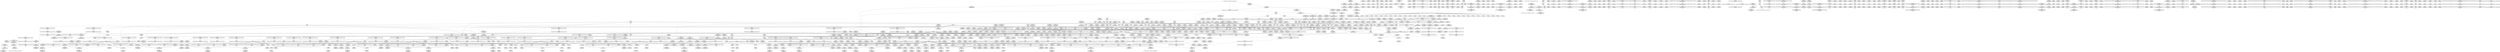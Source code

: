 digraph {
	CE0x5919530 [shape=record,shape=Mrecord,label="{CE0x5919530|i64*_getelementptr_inbounds_(_4_x_i64_,_4_x_i64_*___llvm_gcov_ctr135,_i64_0,_i64_2)|*Constant*|*SummSource*}"]
	CE0x58b2c50 [shape=record,shape=Mrecord,label="{CE0x58b2c50|rcu_read_unlock:tmp11|include/linux/rcupdate.h,933|*SummSource*}"]
	CE0x58472c0 [shape=record,shape=Mrecord,label="{CE0x58472c0|rcu_read_unlock:call|include/linux/rcupdate.h,933|*SummSink*}"]
	CE0x59036a0 [shape=record,shape=Mrecord,label="{CE0x59036a0|__preempt_count_sub:tmp3|*SummSink*}"]
	CE0x583e640 [shape=record,shape=Mrecord,label="{CE0x583e640|task_has_perm:tmp43|security/selinux/hooks.c,1526}"]
	CE0x58c5930 [shape=record,shape=Mrecord,label="{CE0x58c5930|rcu_lock_release:map|Function::rcu_lock_release&Arg::map::}"]
	CE0x58facf0 [shape=record,shape=Mrecord,label="{CE0x58facf0|rcu_lock_release:tmp4|include/linux/rcupdate.h,423}"]
	CE0x5847500 [shape=record,shape=Mrecord,label="{CE0x5847500|rcu_read_lock:tobool|include/linux/rcupdate.h,882}"]
	CE0x5898c20 [shape=record,shape=Mrecord,label="{CE0x5898c20|rcu_lock_release:tmp6|*SummSink*}"]
	CE0x58f1710 [shape=record,shape=Mrecord,label="{CE0x58f1710|__preempt_count_add:do.body|*SummSource*}"]
	CE0x58bab30 [shape=record,shape=Mrecord,label="{CE0x58bab30|rcu_read_unlock:do.body|*SummSink*}"]
	CE0x58eaf90 [shape=record,shape=Mrecord,label="{CE0x58eaf90|rcu_lock_release:__here|*SummSource*}"]
	CE0x5858950 [shape=record,shape=Mrecord,label="{CE0x5858950|task_has_perm:tmp31|*LoadInst*|security/selinux/hooks.c,1526|*SummSink*}"]
	CE0x589aa20 [shape=record,shape=Mrecord,label="{CE0x589aa20|task_has_perm:sid25|security/selinux/hooks.c,1526}"]
	CE0x58c0e20 [shape=record,shape=Mrecord,label="{CE0x58c0e20|128:_i8*,_:_CRE_72,80_}"]
	CE0x58ef1a0 [shape=record,shape=Mrecord,label="{CE0x58ef1a0|__preempt_count_sub:tmp2|*SummSink*}"]
	"CONST[source:1(input),value:2(dynamic)][purpose:{subject}][SrcIdx:1]"
	CE0x58fb0d0 [shape=record,shape=Mrecord,label="{CE0x58fb0d0|rcu_lock_release:tmp4|include/linux/rcupdate.h,423|*SummSource*}"]
	CE0x5896470 [shape=record,shape=Mrecord,label="{CE0x5896470|i32_2|*Constant*|*SummSource*}"]
	CE0x5894630 [shape=record,shape=Mrecord,label="{CE0x5894630|i64*_getelementptr_inbounds_(_4_x_i64_,_4_x_i64_*___llvm_gcov_ctr135,_i64_0,_i64_1)|*Constant*|*SummSink*}"]
	CE0x580aac0 [shape=record,shape=Mrecord,label="{CE0x580aac0|task_has_perm:tmp26|security/selinux/hooks.c,1525|*SummSource*}"]
	CE0x58af3e0 [shape=record,shape=Mrecord,label="{CE0x58af3e0|rcu_read_lock:tmp20|include/linux/rcupdate.h,882|*SummSource*}"]
	CE0x585bac0 [shape=record,shape=Mrecord,label="{CE0x585bac0|task_has_perm:do.body21|*SummSink*}"]
	CE0x5851380 [shape=record,shape=Mrecord,label="{CE0x5851380|rcu_read_lock:if.end}"]
	CE0x58b3c10 [shape=record,shape=Mrecord,label="{CE0x58b3c10|rcu_read_unlock:tmp8|include/linux/rcupdate.h,933|*SummSource*}"]
	CE0x5825a00 [shape=record,shape=Mrecord,label="{CE0x5825a00|i64*_getelementptr_inbounds_(_4_x_i64_,_4_x_i64_*___llvm_gcov_ctr133,_i64_0,_i64_1)|*Constant*|*SummSource*}"]
	CE0x587f520 [shape=record,shape=Mrecord,label="{CE0x587f520|rcu_read_lock:tmp16|include/linux/rcupdate.h,882}"]
	CE0x5817330 [shape=record,shape=Mrecord,label="{CE0x5817330|selinux_ptrace_traceme:tmp11|security/selinux/hooks.c,1963|*SummSink*}"]
	CE0x5851e90 [shape=record,shape=Mrecord,label="{CE0x5851e90|task_has_perm:tmp11|security/selinux/hooks.c,1525|*SummSource*}"]
	CE0x58490a0 [shape=record,shape=Mrecord,label="{CE0x58490a0|__rcu_read_lock:do.end}"]
	CE0x580a140 [shape=record,shape=Mrecord,label="{CE0x580a140|__rcu_read_lock:tmp|*SummSource*}"]
	CE0x58c0c00 [shape=record,shape=Mrecord,label="{CE0x58c0c00|128:_i8*,_:_CRE_56,64_}"]
	CE0x5841cb0 [shape=record,shape=Mrecord,label="{CE0x5841cb0|task_has_perm:tmp47|security/selinux/hooks.c,1526|*SummSink*}"]
	CE0x585fdb0 [shape=record,shape=Mrecord,label="{CE0x585fdb0|i64_3|*Constant*|*SummSource*}"]
	CE0x58562b0 [shape=record,shape=Mrecord,label="{CE0x58562b0|GLOBAL:lockdep_rcu_suspicious|*Constant*}"]
	CE0x581ebf0 [shape=record,shape=Mrecord,label="{CE0x581ebf0|i64*_getelementptr_inbounds_(_24_x_i64_,_24_x_i64_*___llvm_gcov_ctr138,_i64_0,_i64_0)|*Constant*}"]
	CE0x5823f10 [shape=record,shape=Mrecord,label="{CE0x5823f10|task_has_perm:tobool14|security/selinux/hooks.c,1526}"]
	CE0x57fabb0 [shape=record,shape=Mrecord,label="{CE0x57fabb0|selinux_ptrace_traceme:tmp1|*SummSink*}"]
	CE0x5861670 [shape=record,shape=Mrecord,label="{CE0x5861670|task_has_perm:tmp5|security/selinux/hooks.c,1525|*SummSink*}"]
	CE0x57f4940 [shape=record,shape=Mrecord,label="{CE0x57f4940|_call_void_mcount()_#3|*SummSink*}"]
	CE0x5843740 [shape=record,shape=Mrecord,label="{CE0x5843740|task_has_perm:tmp51|security/selinux/hooks.c,1526}"]
	CE0x5850990 [shape=record,shape=Mrecord,label="{CE0x5850990|task_has_perm:tmp20|security/selinux/hooks.c,1525|*SummSource*}"]
	CE0x587d800 [shape=record,shape=Mrecord,label="{CE0x587d800|rcu_read_lock:tmp12|include/linux/rcupdate.h,882|*SummSource*}"]
	CE0x5859610 [shape=record,shape=Mrecord,label="{CE0x5859610|task_has_perm:tobool12|security/selinux/hooks.c,1526|*SummSource*}"]
	CE0x58c3b80 [shape=record,shape=Mrecord,label="{CE0x58c3b80|i64*_getelementptr_inbounds_(_11_x_i64_,_11_x_i64_*___llvm_gcov_ctr132,_i64_0,_i64_10)|*Constant*}"]
	CE0x58fdb90 [shape=record,shape=Mrecord,label="{CE0x58fdb90|GLOBAL:lock_release|*Constant*}"]
	CE0x58561b0 [shape=record,shape=Mrecord,label="{CE0x58561b0|i8*_getelementptr_inbounds_(_25_x_i8_,_25_x_i8_*_.str3,_i32_0,_i32_0)|*Constant*|*SummSink*}"]
	CE0x581eae0 [shape=record,shape=Mrecord,label="{CE0x581eae0|task_has_perm:bb|*SummSink*}"]
	CE0x58c18c0 [shape=record,shape=Mrecord,label="{CE0x58c18c0|128:_i8*,_:_CRE_152,160_}"]
	CE0x58b52b0 [shape=record,shape=Mrecord,label="{CE0x58b52b0|rcu_read_unlock:if.end|*SummSource*}"]
	CE0x58b2570 [shape=record,shape=Mrecord,label="{CE0x58b2570|i64*_getelementptr_inbounds_(_4_x_i64_,_4_x_i64_*___llvm_gcov_ctr130,_i64_0,_i64_2)|*Constant*|*SummSink*}"]
	CE0x58b21b0 [shape=record,shape=Mrecord,label="{CE0x58b21b0|i64*_getelementptr_inbounds_(_11_x_i64_,_11_x_i64_*___llvm_gcov_ctr132,_i64_0,_i64_1)|*Constant*}"]
	CE0x58ffc40 [shape=record,shape=Mrecord,label="{CE0x58ffc40|__preempt_count_sub:tmp1|*SummSource*}"]
	CE0x58b1e40 [shape=record,shape=Mrecord,label="{CE0x58b1e40|rcu_lock_acquire:tmp5|include/linux/rcupdate.h,418|*SummSource*}"]
	CE0x584fb80 [shape=record,shape=Mrecord,label="{CE0x584fb80|i64*_getelementptr_inbounds_(_2_x_i64_,_2_x_i64_*___llvm_gcov_ctr98,_i64_0,_i64_1)|*Constant*}"]
	CE0x58567c0 [shape=record,shape=Mrecord,label="{CE0x58567c0|i32_1525|*Constant*|*SummSource*}"]
	CE0x58062d0 [shape=record,shape=Mrecord,label="{CE0x58062d0|selinux_ptrace_traceme:call2|security/selinux/hooks.c,1962|*SummSink*}"]
	CE0x581f030 [shape=record,shape=Mrecord,label="{CE0x581f030|_call_void_mcount()_#3}"]
	CE0x588ad00 [shape=record,shape=Mrecord,label="{CE0x588ad00|rcu_lock_acquire:tmp|*SummSource*}"]
	CE0x58e8eb0 [shape=record,shape=Mrecord,label="{CE0x58e8eb0|GLOBAL:lock_acquire|*Constant*}"]
	CE0x5843d80 [shape=record,shape=Mrecord,label="{CE0x5843d80|task_has_perm:tmp51|security/selinux/hooks.c,1526|*SummSource*}"]
	CE0x58f1890 [shape=record,shape=Mrecord,label="{CE0x58f1890|COLLAPSED:_GCMRE___llvm_gcov_ctr129_internal_global_4_x_i64_zeroinitializer:_elem_0:default:}"]
	CE0x58eff10 [shape=record,shape=Mrecord,label="{CE0x58eff10|__preempt_count_add:tmp}"]
	CE0x5858bd0 [shape=record,shape=Mrecord,label="{CE0x5858bd0|task_has_perm:call11|security/selinux/hooks.c,1526|*SummSource*}"]
	CE0x5809580 [shape=record,shape=Mrecord,label="{CE0x5809580|GLOBAL:cap_ptrace_traceme|*Constant*|*SummSink*}"]
	CE0x58b27d0 [shape=record,shape=Mrecord,label="{CE0x58b27d0|rcu_lock_acquire:tmp4|include/linux/rcupdate.h,418|*SummSource*}"]
	CE0x58987d0 [shape=record,shape=Mrecord,label="{CE0x58987d0|i64*_getelementptr_inbounds_(_4_x_i64_,_4_x_i64_*___llvm_gcov_ctr129,_i64_0,_i64_3)|*Constant*}"]
	CE0x581e300 [shape=record,shape=Mrecord,label="{CE0x581e300|task_has_perm:tmp8|security/selinux/hooks.c,1525|*SummSource*}"]
	CE0x6a1c160 [shape=record,shape=Mrecord,label="{CE0x6a1c160|i64*_getelementptr_inbounds_(_6_x_i64_,_6_x_i64_*___llvm_gcov_ctr137,_i64_0,_i64_4)|*Constant*|*SummSink*}"]
	CE0x58f9360 [shape=record,shape=Mrecord,label="{CE0x58f9360|__rcu_read_unlock:do.end|*SummSink*}"]
	CE0x587e8b0 [shape=record,shape=Mrecord,label="{CE0x587e8b0|rcu_read_lock:tmp13|include/linux/rcupdate.h,882|*SummSource*}"]
	CE0x58eaa60 [shape=record,shape=Mrecord,label="{CE0x58eaa60|i8*_undef|*Constant*|*SummSource*}"]
	CE0x585d400 [shape=record,shape=Mrecord,label="{CE0x585d400|rcu_read_unlock:tmp1|*SummSource*}"]
	CE0x580fbf0 [shape=record,shape=Mrecord,label="{CE0x580fbf0|_ret_void,_!dbg_!27717|include/linux/rcupdate.h,240}"]
	CE0x58b1760 [shape=record,shape=Mrecord,label="{CE0x58b1760|rcu_read_unlock:do.end|*SummSource*}"]
	CE0x5809b10 [shape=record,shape=Mrecord,label="{CE0x5809b10|_call_void_mcount()_#3}"]
	CE0x58ba310 [shape=record,shape=Mrecord,label="{CE0x58ba310|rcu_read_unlock:tmp10|include/linux/rcupdate.h,933|*SummSource*}"]
	CE0x58c6a70 [shape=record,shape=Mrecord,label="{CE0x58c6a70|__rcu_read_unlock:entry}"]
	CE0x5888110 [shape=record,shape=Mrecord,label="{CE0x5888110|GLOBAL:rcu_read_lock.__warned|Global_var:rcu_read_lock.__warned|*SummSink*}"]
	CE0x5812b40 [shape=record,shape=Mrecord,label="{CE0x5812b40|rcu_read_lock:tmp3}"]
	CE0x5816c50 [shape=record,shape=Mrecord,label="{CE0x5816c50|selinux_ptrace_traceme:tmp6|security/selinux/hooks.c,1960|*SummSink*}"]
	CE0x583ced0 [shape=record,shape=Mrecord,label="{CE0x583ced0|__rcu_read_unlock:tmp2|*SummSink*}"]
	CE0x582c710 [shape=record,shape=Mrecord,label="{CE0x582c710|i32_0|*Constant*}"]
	CE0x589e5e0 [shape=record,shape=Mrecord,label="{CE0x589e5e0|_call_void___preempt_count_add(i32_1)_#10,_!dbg_!27711|include/linux/rcupdate.h,239|*SummSource*}"]
	CE0x5807e20 [shape=record,shape=Mrecord,label="{CE0x5807e20|128:_i8*,_:_CRE_0,4_}"]
	CE0x589a010 [shape=record,shape=Mrecord,label="{CE0x589a010|task_has_perm:tmp55|security/selinux/hooks.c,1526|*SummSource*}"]
	CE0x58f10b0 [shape=record,shape=Mrecord,label="{CE0x58f10b0|__rcu_read_unlock:do.body|*SummSink*}"]
	CE0x58eb400 [shape=record,shape=Mrecord,label="{CE0x58eb400|_call_void_mcount()_#3|*SummSink*}"]
	"CONST[source:0(mediator),value:0(static)][purpose:{operation}][SrcIdx:2]"
	CE0x5813470 [shape=record,shape=Mrecord,label="{CE0x5813470|i64*_getelementptr_inbounds_(_24_x_i64_,_24_x_i64_*___llvm_gcov_ctr138,_i64_0,_i64_10)|*Constant*|*SummSource*}"]
	CE0x584bec0 [shape=record,shape=Mrecord,label="{CE0x584bec0|i64*_getelementptr_inbounds_(_11_x_i64_,_11_x_i64_*___llvm_gcov_ctr127,_i64_0,_i64_1)|*Constant*}"]
	CE0x5819da0 [shape=record,shape=Mrecord,label="{CE0x5819da0|task_has_perm:tmp21|security/selinux/hooks.c,1525}"]
	CE0x5827600 [shape=record,shape=Mrecord,label="{CE0x5827600|__rcu_read_lock:entry}"]
	CE0x5897dc0 [shape=record,shape=Mrecord,label="{CE0x5897dc0|__preempt_count_sub:tmp1|*SummSink*}"]
	CE0x58ba9c0 [shape=record,shape=Mrecord,label="{CE0x58ba9c0|rcu_read_unlock:do.end|*SummSink*}"]
	CE0x58be750 [shape=record,shape=Mrecord,label="{CE0x58be750|rcu_read_unlock:tmp18|include/linux/rcupdate.h,933}"]
	CE0x58ff230 [shape=record,shape=Mrecord,label="{CE0x58ff230|__rcu_read_unlock:tmp|*SummSource*}"]
	CE0x57f5060 [shape=record,shape=Mrecord,label="{CE0x57f5060|selinux_ptrace_traceme:if.then}"]
	CE0x582cd80 [shape=record,shape=Mrecord,label="{CE0x582cd80|_call_void_mcount()_#3|*SummSink*}"]
	CE0x585d7a0 [shape=record,shape=Mrecord,label="{CE0x585d7a0|rcu_read_unlock:tmp1}"]
	CE0x5807ca0 [shape=record,shape=Mrecord,label="{CE0x5807ca0|get_current:tmp2|*SummSource*}"]
	CE0x5810f00 [shape=record,shape=Mrecord,label="{CE0x5810f00|_call_void_asm_sideeffect_,_memory_,_dirflag_,_fpsr_,_flags_()_#3,_!dbg_!27714,_!srcloc_!27715|include/linux/rcupdate.h,239}"]
	CE0x58ebb20 [shape=record,shape=Mrecord,label="{CE0x58ebb20|rcu_lock_release:tmp|*SummSink*}"]
	CE0x58b7cf0 [shape=record,shape=Mrecord,label="{CE0x58b7cf0|rcu_lock_release:tmp2|*SummSink*}"]
	CE0x5853390 [shape=record,shape=Mrecord,label="{CE0x5853390|i64*_getelementptr_inbounds_(_2_x_i64_,_2_x_i64_*___llvm_gcov_ctr98,_i64_0,_i64_0)|*Constant*|*SummSink*}"]
	CE0x58f1b10 [shape=record,shape=Mrecord,label="{CE0x58f1b10|__rcu_read_unlock:do.body|*SummSource*}"]
	CE0x584ed50 [shape=record,shape=Mrecord,label="{CE0x584ed50|i64_14|*Constant*|*SummSource*}"]
	CE0x582af90 [shape=record,shape=Mrecord,label="{CE0x582af90|i64_0|*Constant*}"]
	CE0x5889440 [shape=record,shape=Mrecord,label="{CE0x5889440|_ret_void,_!dbg_!27717|include/linux/rcupdate.h,245|*SummSink*}"]
	CE0x58499c0 [shape=record,shape=Mrecord,label="{CE0x58499c0|rcu_read_lock:if.then|*SummSink*}"]
	CE0x58c6bd0 [shape=record,shape=Mrecord,label="{CE0x58c6bd0|__rcu_read_unlock:entry|*SummSource*}"]
	CE0x585c2b0 [shape=record,shape=Mrecord,label="{CE0x585c2b0|GLOBAL:rcu_read_lock.__warned|Global_var:rcu_read_lock.__warned}"]
	CE0x5899100 [shape=record,shape=Mrecord,label="{CE0x5899100|rcu_lock_release:tmp7|*SummSink*}"]
	CE0x5830720 [shape=record,shape=Mrecord,label="{CE0x5830720|_ret_%struct.task_struct*_%tmp4,_!dbg_!27714|./arch/x86/include/asm/current.h,14|*SummSink*}"]
	CE0x58c3fd0 [shape=record,shape=Mrecord,label="{CE0x58c3fd0|i64*_getelementptr_inbounds_(_11_x_i64_,_11_x_i64_*___llvm_gcov_ctr132,_i64_0,_i64_10)|*Constant*|*SummSource*}"]
	CE0x58604c0 [shape=record,shape=Mrecord,label="{CE0x58604c0|task_has_perm:do.end6|*SummSource*}"]
	CE0x57fd1b0 [shape=record,shape=Mrecord,label="{CE0x57fd1b0|i32_128|*Constant*|*SummSource*}"]
	CE0x5855440 [shape=record,shape=Mrecord,label="{CE0x5855440|task_has_perm:tmp17|security/selinux/hooks.c,1525|*SummSource*}"]
	CE0x58e75a0 [shape=record,shape=Mrecord,label="{CE0x58e75a0|i64*_getelementptr_inbounds_(_4_x_i64_,_4_x_i64_*___llvm_gcov_ctr128,_i64_0,_i64_2)|*Constant*}"]
	CE0x57f9de0 [shape=record,shape=Mrecord,label="{CE0x57f9de0|selinux_ptrace_traceme:tmp1|*SummSource*}"]
	CE0x58b15f0 [shape=record,shape=Mrecord,label="{CE0x58b15f0|rcu_read_unlock:do.end}"]
	CE0x58be4c0 [shape=record,shape=Mrecord,label="{CE0x58be4c0|rcu_read_unlock:tmp17|include/linux/rcupdate.h,933|*SummSink*}"]
	CE0x58eed80 [shape=record,shape=Mrecord,label="{CE0x58eed80|__preempt_count_add:tmp|*SummSink*}"]
	CE0x5815fa0 [shape=record,shape=Mrecord,label="{CE0x5815fa0|task_has_perm:if.end|*SummSource*}"]
	CE0x5888d90 [shape=record,shape=Mrecord,label="{CE0x5888d90|task_has_perm:tobool17|security/selinux/hooks.c,1526|*SummSink*}"]
	CE0x5855690 [shape=record,shape=Mrecord,label="{CE0x5855690|i64*_getelementptr_inbounds_(_24_x_i64_,_24_x_i64_*___llvm_gcov_ctr138,_i64_0,_i64_8)|*Constant*}"]
	CE0x581c7f0 [shape=record,shape=Mrecord,label="{CE0x581c7f0|%struct.lockdep_map*_null|*Constant*|*SummSource*}"]
	CE0x58113e0 [shape=record,shape=Mrecord,label="{CE0x58113e0|task_has_perm:if.end19|*SummSink*}"]
	CE0x581ccc0 [shape=record,shape=Mrecord,label="{CE0x581ccc0|i64_ptrtoint_(i8*_blockaddress(_rcu_lock_acquire,_%__here)_to_i64)|*Constant*}"]
	CE0x582e9c0 [shape=record,shape=Mrecord,label="{CE0x582e9c0|i64*_getelementptr_inbounds_(_11_x_i64_,_11_x_i64_*___llvm_gcov_ctr127,_i64_0,_i64_0)|*Constant*|*SummSink*}"]
	CE0x5806910 [shape=record,shape=Mrecord,label="{CE0x5806910|task_has_perm:tmp8|security/selinux/hooks.c,1525}"]
	CE0x58c2520 [shape=record,shape=Mrecord,label="{CE0x58c2520|i8*_getelementptr_inbounds_(_44_x_i8_,_44_x_i8_*_.str47,_i32_0,_i32_0)|*Constant*|*SummSink*}"]
	CE0x58b9c10 [shape=record,shape=Mrecord,label="{CE0x58b9c10|rcu_read_unlock:land.lhs.true2}"]
	CE0x5896840 [shape=record,shape=Mrecord,label="{CE0x5896840|i64*_getelementptr_inbounds_(_4_x_i64_,_4_x_i64_*___llvm_gcov_ctr128,_i64_0,_i64_0)|*Constant*|*SummSink*}"]
	CE0x585ee20 [shape=record,shape=Mrecord,label="{CE0x585ee20|i64_2|*Constant*}"]
	CE0x5812ad0 [shape=record,shape=Mrecord,label="{CE0x5812ad0|rcu_read_lock:tmp2|*SummSink*}"]
	CE0x584a670 [shape=record,shape=Mrecord,label="{CE0x584a670|i64*_getelementptr_inbounds_(_24_x_i64_,_24_x_i64_*___llvm_gcov_ctr138,_i64_0,_i64_8)|*Constant*|*SummSink*}"]
	CE0x57f3f70 [shape=record,shape=Mrecord,label="{CE0x57f3f70|selinux_ptrace_traceme:retval.0}"]
	CE0x58c53f0 [shape=record,shape=Mrecord,label="{CE0x58c53f0|GLOBAL:rcu_lock_release|*Constant*|*SummSink*}"]
	CE0x57fc7e0 [shape=record,shape=Mrecord,label="{CE0x57fc7e0|selinux_ptrace_traceme:if.end|*SummSink*}"]
	CE0x584d180 [shape=record,shape=Mrecord,label="{CE0x584d180|task_has_perm:land.lhs.true13|*SummSource*}"]
	CE0x5889970 [shape=record,shape=Mrecord,label="{CE0x5889970|_call_void_mcount()_#3}"]
	CE0x59161c0 [shape=record,shape=Mrecord,label="{CE0x59161c0|__preempt_count_add:tmp5|./arch/x86/include/asm/preempt.h,72|*SummSource*}"]
	CE0x5889180 [shape=record,shape=Mrecord,label="{CE0x5889180|task_has_perm:tmp42|security/selinux/hooks.c,1526}"]
	CE0x58b4380 [shape=record,shape=Mrecord,label="{CE0x58b4380|i64*_getelementptr_inbounds_(_11_x_i64_,_11_x_i64_*___llvm_gcov_ctr132,_i64_0,_i64_0)|*Constant*|*SummSink*}"]
	CE0x58ef870 [shape=record,shape=Mrecord,label="{CE0x58ef870|__preempt_count_sub:tmp2}"]
	CE0x5891110 [shape=record,shape=Mrecord,label="{CE0x5891110|rcu_lock_release:tmp}"]
	CE0x58857f0 [shape=record,shape=Mrecord,label="{CE0x58857f0|_call_void_asm_addl_$1,_%gs:$0_,_*m,ri,*m,_dirflag_,_fpsr_,_flags_(i32*___preempt_count,_i32_%sub,_i32*___preempt_count)_#3,_!dbg_!27717,_!srcloc_!27718|./arch/x86/include/asm/preempt.h,77|*SummSource*}"]
	CE0x58b9b00 [shape=record,shape=Mrecord,label="{CE0x58b9b00|rcu_read_unlock:land.lhs.true|*SummSink*}"]
	CE0x5833d30 [shape=record,shape=Mrecord,label="{CE0x5833d30|selinux_ptrace_traceme:tmp8|security/selinux/hooks.c,1962|*SummSource*}"]
	CE0x584c260 [shape=record,shape=Mrecord,label="{CE0x584c260|task_has_perm:do.end22|*SummSource*}"]
	CE0x58bfbf0 [shape=record,shape=Mrecord,label="{CE0x58bfbf0|i32_934|*Constant*|*SummSource*}"]
	CE0x582daa0 [shape=record,shape=Mrecord,label="{CE0x582daa0|rcu_read_lock:tmp|*SummSink*}"]
	CE0x58926b0 [shape=record,shape=Mrecord,label="{CE0x58926b0|__preempt_count_sub:do.body|*SummSource*}"]
	CE0x584b1e0 [shape=record,shape=Mrecord,label="{CE0x584b1e0|task_has_perm:tmp1|*SummSink*}"]
	CE0x58ef570 [shape=record,shape=Mrecord,label="{CE0x58ef570|__preempt_count_add:tmp4|./arch/x86/include/asm/preempt.h,72|*SummSource*}"]
	CE0x58129f0 [shape=record,shape=Mrecord,label="{CE0x58129f0|rcu_read_lock:tmp2}"]
	CE0x57f97b0 [shape=record,shape=Mrecord,label="{CE0x57f97b0|selinux_ptrace_traceme:bb|*SummSink*}"]
	CE0x581b0b0 [shape=record,shape=Mrecord,label="{CE0x581b0b0|selinux_ptrace_traceme:tmp3|security/selinux/hooks.c,1959|*SummSink*}"]
	CE0x5813600 [shape=record,shape=Mrecord,label="{CE0x5813600|task_has_perm:tmp23|security/selinux/hooks.c,1525}"]
	CE0x585e0a0 [shape=record,shape=Mrecord,label="{CE0x585e0a0|task_has_perm:tobool|security/selinux/hooks.c,1525}"]
	CE0x58f81b0 [shape=record,shape=Mrecord,label="{CE0x58f81b0|i64*_getelementptr_inbounds_(_4_x_i64_,_4_x_i64_*___llvm_gcov_ctr129,_i64_0,_i64_1)|*Constant*|*SummSource*}"]
	CE0x5847740 [shape=record,shape=Mrecord,label="{CE0x5847740|rcu_read_lock:tobool|include/linux/rcupdate.h,882|*SummSource*}"]
	CE0x585b250 [shape=record,shape=Mrecord,label="{CE0x585b250|get_current:tmp1}"]
	CE0x58903c0 [shape=record,shape=Mrecord,label="{CE0x58903c0|rcu_lock_acquire:tmp2}"]
	CE0x5889ef0 [shape=record,shape=Mrecord,label="{CE0x5889ef0|void_(i32*,_i32,_i32*)*_asm_addl_$1,_%gs:$0_,_*m,ri,*m,_dirflag_,_fpsr_,_flags_}"]
	CE0x5810270 [shape=record,shape=Mrecord,label="{CE0x5810270|i16_2|*Constant*|*SummSink*}"]
	CE0x58fe030 [shape=record,shape=Mrecord,label="{CE0x58fe030|i64_ptrtoint_(i8*_blockaddress(_rcu_lock_release,_%__here)_to_i64)|*Constant*}"]
	CE0x581d6b0 [shape=record,shape=Mrecord,label="{CE0x581d6b0|selinux_ptrace_traceme:tmp4|security/selinux/hooks.c,1959|*SummSink*}"]
	CE0x58c2ee0 [shape=record,shape=Mrecord,label="{CE0x58c2ee0|rcu_read_unlock:tmp19|include/linux/rcupdate.h,933}"]
	CE0x585d470 [shape=record,shape=Mrecord,label="{CE0x585d470|rcu_read_unlock:tmp1|*SummSink*}"]
	CE0x5836160 [shape=record,shape=Mrecord,label="{CE0x5836160|selinux_ptrace_traceme:tmp9|security/selinux/hooks.c,1962}"]
	CE0x58be450 [shape=record,shape=Mrecord,label="{CE0x58be450|rcu_read_unlock:tmp17|include/linux/rcupdate.h,933|*SummSource*}"]
	CE0x58b37b0 [shape=record,shape=Mrecord,label="{CE0x58b37b0|_call_void_asm_sideeffect_,_memory_,_dirflag_,_fpsr_,_flags_()_#3,_!dbg_!27711,_!srcloc_!27714|include/linux/rcupdate.h,244|*SummSource*}"]
	CE0x5841fb0 [shape=record,shape=Mrecord,label="{CE0x5841fb0|task_has_perm:tmp48|security/selinux/hooks.c,1526|*SummSink*}"]
	CE0x589c630 [shape=record,shape=Mrecord,label="{CE0x589c630|_call_void_rcu_read_unlock()_#10,_!dbg_!27790|security/selinux/hooks.c,1527}"]
	CE0x58c6090 [shape=record,shape=Mrecord,label="{CE0x58c6090|_ret_void,_!dbg_!27717|include/linux/rcupdate.h,424|*SummSource*}"]
	CE0x588ab70 [shape=record,shape=Mrecord,label="{CE0x588ab70|i64*_getelementptr_inbounds_(_4_x_i64_,_4_x_i64_*___llvm_gcov_ctr130,_i64_0,_i64_0)|*Constant*|*SummSink*}"]
	CE0x588b4f0 [shape=record,shape=Mrecord,label="{CE0x588b4f0|i64*_getelementptr_inbounds_(_4_x_i64_,_4_x_i64_*___llvm_gcov_ctr128,_i64_0,_i64_0)|*Constant*|*SummSource*}"]
	CE0x589a720 [shape=record,shape=Mrecord,label="{CE0x589a720|task_has_perm:tmp56|security/selinux/hooks.c,1526|*SummSource*}"]
	CE0x5818280 [shape=record,shape=Mrecord,label="{CE0x5818280|i64*_getelementptr_inbounds_(_6_x_i64_,_6_x_i64_*___llvm_gcov_ctr137,_i64_0,_i64_5)|*Constant*|*SummSource*}"]
	CE0x57fe880 [shape=record,shape=Mrecord,label="{CE0x57fe880|GLOBAL:current_task|Global_var:current_task|*SummSource*}"]
	CE0x58003f0 [shape=record,shape=Mrecord,label="{CE0x58003f0|i64*_getelementptr_inbounds_(_24_x_i64_,_24_x_i64_*___llvm_gcov_ctr138,_i64_0,_i64_0)|*Constant*|*SummSink*}"]
	CE0x58ae800 [shape=record,shape=Mrecord,label="{CE0x58ae800|i64*_getelementptr_inbounds_(_11_x_i64_,_11_x_i64_*___llvm_gcov_ctr127,_i64_0,_i64_9)|*Constant*|*SummSource*}"]
	"CONST[source:2(external),value:2(dynamic)][purpose:{object}][SrcIdx:3]"
	CE0x58ea2a0 [shape=record,shape=Mrecord,label="{CE0x58ea2a0|rcu_lock_acquire:tmp6|*SummSink*}"]
	CE0x5843c10 [shape=record,shape=Mrecord,label="{CE0x5843c10|i64*_getelementptr_inbounds_(_24_x_i64_,_24_x_i64_*___llvm_gcov_ctr138,_i64_0,_i64_22)|*Constant*}"]
	CE0x5809050 [shape=record,shape=Mrecord,label="{CE0x5809050|0:_i8,_:_GCMR_task_has_perm.__warned_internal_global_i8_0,_section_.data.unlikely_,_align_1:_elem_0:default:}"]
	CE0x58bff80 [shape=record,shape=Mrecord,label="{CE0x58bff80|i32_934|*Constant*|*SummSink*}"]
	CE0x581e9f0 [shape=record,shape=Mrecord,label="{CE0x581e9f0|task_has_perm:bb|*SummSource*}"]
	CE0x58432a0 [shape=record,shape=Mrecord,label="{CE0x58432a0|task_has_perm:tmp50|security/selinux/hooks.c,1526|*SummSink*}"]
	CE0x5847670 [shape=record,shape=Mrecord,label="{CE0x5847670|rcu_read_lock:tobool|include/linux/rcupdate.h,882|*SummSink*}"]
	CE0x58452d0 [shape=record,shape=Mrecord,label="{CE0x58452d0|i64*_getelementptr_inbounds_(_24_x_i64_,_24_x_i64_*___llvm_gcov_ctr138,_i64_0,_i64_23)|*Constant*|*SummSource*}"]
	CE0x5946720 [shape=record,shape=Mrecord,label="{CE0x5946720|i64*_getelementptr_inbounds_(_4_x_i64_,_4_x_i64_*___llvm_gcov_ctr135,_i64_0,_i64_0)|*Constant*|*SummSink*}"]
	CE0x5915ef0 [shape=record,shape=Mrecord,label="{CE0x5915ef0|i64*_getelementptr_inbounds_(_4_x_i64_,_4_x_i64_*___llvm_gcov_ctr129,_i64_0,_i64_1)|*Constant*|*SummSink*}"]
	CE0x5804ea0 [shape=record,shape=Mrecord,label="{CE0x5804ea0|task_has_perm:tmp2}"]
	CE0x589ca40 [shape=record,shape=Mrecord,label="{CE0x589ca40|GLOBAL:rcu_read_unlock|*Constant*|*SummSource*}"]
	CE0x5801b50 [shape=record,shape=Mrecord,label="{CE0x5801b50|task_has_perm:land.lhs.true15}"]
	CE0x58fe300 [shape=record,shape=Mrecord,label="{CE0x58fe300|i64*_getelementptr_inbounds_(_4_x_i64_,_4_x_i64_*___llvm_gcov_ctr133,_i64_0,_i64_3)|*Constant*}"]
	CE0x57fe2c0 [shape=record,shape=Mrecord,label="{CE0x57fe2c0|task_has_perm:call16|security/selinux/hooks.c,1526|*SummSink*}"]
	CE0x58c19d0 [shape=record,shape=Mrecord,label="{CE0x58c19d0|128:_i8*,_:_CRE_160,168_}"]
	CE0x5856120 [shape=record,shape=Mrecord,label="{CE0x5856120|i8*_getelementptr_inbounds_(_25_x_i8_,_25_x_i8_*_.str3,_i32_0,_i32_0)|*Constant*|*SummSource*}"]
	CE0x5824cc0 [shape=record,shape=Mrecord,label="{CE0x5824cc0|task_has_perm:tmp37|security/selinux/hooks.c,1526|*SummSink*}"]
	CE0x5845b90 [shape=record,shape=Mrecord,label="{CE0x5845b90|rcu_read_lock:do.body}"]
	CE0x58a9570 [shape=record,shape=Mrecord,label="{CE0x58a9570|__preempt_count_add:bb|*SummSource*}"]
	CE0x5801d90 [shape=record,shape=Mrecord,label="{CE0x5801d90|i64*_getelementptr_inbounds_(_6_x_i64_,_6_x_i64_*___llvm_gcov_ctr137,_i64_0,_i64_0)|*Constant*|*SummSink*}"]
	CE0x58105b0 [shape=record,shape=Mrecord,label="{CE0x58105b0|avc_has_perm:tclass|Function::avc_has_perm&Arg::tclass::|*SummSource*}"]
	CE0x5902bb0 [shape=record,shape=Mrecord,label="{CE0x5902bb0|__preempt_count_sub:tmp5|./arch/x86/include/asm/preempt.h,77|*SummSource*}"]
	CE0x58b0000 [shape=record,shape=Mrecord,label="{CE0x58b0000|GLOBAL:lockdep_rcu_suspicious|*Constant*}"]
	CE0x5850070 [shape=record,shape=Mrecord,label="{CE0x5850070|task_has_perm:land.lhs.true2}"]
	CE0x58b03a0 [shape=record,shape=Mrecord,label="{CE0x58b03a0|i32_883|*Constant*|*SummSink*}"]
	CE0x58b60a0 [shape=record,shape=Mrecord,label="{CE0x58b60a0|rcu_read_unlock:land.lhs.true2|*SummSource*}"]
	CE0x58ea680 [shape=record,shape=Mrecord,label="{CE0x58ea680|rcu_lock_acquire:tmp7|*SummSource*}"]
	CE0x5826aa0 [shape=record,shape=Mrecord,label="{CE0x5826aa0|i64*_getelementptr_inbounds_(_4_x_i64_,_4_x_i64_*___llvm_gcov_ctr133,_i64_0,_i64_2)|*Constant*}"]
	CE0x5812e40 [shape=record,shape=Mrecord,label="{CE0x5812e40|GLOBAL:task_has_perm.__warned|Global_var:task_has_perm.__warned|*SummSource*}"]
	CE0x5828220 [shape=record,shape=Mrecord,label="{CE0x5828220|i32_77|*Constant*}"]
	CE0x5848bc0 [shape=record,shape=Mrecord,label="{CE0x5848bc0|GLOBAL:__llvm_gcov_ctr127|Global_var:__llvm_gcov_ctr127}"]
	CE0x5810680 [shape=record,shape=Mrecord,label="{CE0x5810680|avc_has_perm:tclass|Function::avc_has_perm&Arg::tclass::|*SummSink*}"]
	CE0x584b600 [shape=record,shape=Mrecord,label="{CE0x584b600|i64*_getelementptr_inbounds_(_11_x_i64_,_11_x_i64_*___llvm_gcov_ctr127,_i64_0,_i64_1)|*Constant*|*SummSource*}"]
	CE0x57fa990 [shape=record,shape=Mrecord,label="{CE0x57fa990|selinux_ptrace_traceme:parent|Function::selinux_ptrace_traceme&Arg::parent::|*SummSource*}"]
	CE0x5803520 [shape=record,shape=Mrecord,label="{CE0x5803520|task_has_perm:tmp9|security/selinux/hooks.c,1525|*SummSink*}"]
	CE0x584cd70 [shape=record,shape=Mrecord,label="{CE0x584cd70|rcu_lock_acquire:map|Function::rcu_lock_acquire&Arg::map::|*SummSource*}"]
	CE0x5892f10 [shape=record,shape=Mrecord,label="{CE0x5892f10|_call_void_mcount()_#3|*SummSource*}"]
	CE0x5915d60 [shape=record,shape=Mrecord,label="{CE0x5915d60|__preempt_count_sub:tmp4|./arch/x86/include/asm/preempt.h,77}"]
	CE0x5916000 [shape=record,shape=Mrecord,label="{CE0x5916000|__preempt_count_add:tmp5|./arch/x86/include/asm/preempt.h,72}"]
	CE0x5887f90 [shape=record,shape=Mrecord,label="{CE0x5887f90|GLOBAL:rcu_read_lock.__warned|Global_var:rcu_read_lock.__warned|*SummSource*}"]
	CE0x581a2d0 [shape=record,shape=Mrecord,label="{CE0x581a2d0|task_has_perm:tmp11|security/selinux/hooks.c,1525|*SummSink*}"]
	CE0x58920d0 [shape=record,shape=Mrecord,label="{CE0x58920d0|__rcu_read_lock:tmp3}"]
	CE0x582c620 [shape=record,shape=Mrecord,label="{CE0x582c620|__rcu_read_lock:tmp5|include/linux/rcupdate.h,239|*SummSink*}"]
	CE0x58b4e80 [shape=record,shape=Mrecord,label="{CE0x58b4e80|__rcu_read_lock:tmp6|include/linux/rcupdate.h,240|*SummSource*}"]
	CE0x5846000 [shape=record,shape=Mrecord,label="{CE0x5846000|GLOBAL:__llvm_gcov_ctr132|Global_var:__llvm_gcov_ctr132}"]
	CE0x58c27f0 [shape=record,shape=Mrecord,label="{CE0x58c27f0|i64*_getelementptr_inbounds_(_11_x_i64_,_11_x_i64_*___llvm_gcov_ctr132,_i64_0,_i64_9)|*Constant*|*SummSource*}"]
	CE0x5800490 [shape=record,shape=Mrecord,label="{CE0x5800490|task_has_perm:tmp}"]
	CE0x583dd50 [shape=record,shape=Mrecord,label="{CE0x583dd50|task_has_perm:tmp41|security/selinux/hooks.c,1526}"]
	CE0x58904a0 [shape=record,shape=Mrecord,label="{CE0x58904a0|rcu_lock_acquire:tmp2|*SummSink*}"]
	CE0x58f8910 [shape=record,shape=Mrecord,label="{CE0x58f8910|_call_void_mcount()_#3|*SummSource*}"]
	CE0x5850c40 [shape=record,shape=Mrecord,label="{CE0x5850c40|task_has_perm:tmp22|security/selinux/hooks.c,1525}"]
	CE0x584aa90 [shape=record,shape=Mrecord,label="{CE0x584aa90|task_has_perm:tmp18|security/selinux/hooks.c,1525|*SummSource*}"]
	CE0x57fb550 [shape=record,shape=Mrecord,label="{CE0x57fb550|selinux_ptrace_traceme:return|*SummSink*}"]
	CE0x5825090 [shape=record,shape=Mrecord,label="{CE0x5825090|task_has_perm:tmp38|security/selinux/hooks.c,1526|*SummSource*}"]
	CE0x5819a60 [shape=record,shape=Mrecord,label="{CE0x5819a60|i64_5|*Constant*}"]
	CE0x58a9640 [shape=record,shape=Mrecord,label="{CE0x58a9640|__preempt_count_add:bb|*SummSink*}"]
	CE0x5844370 [shape=record,shape=Mrecord,label="{CE0x5844370|task_has_perm:tmp52|security/selinux/hooks.c,1526|*SummSource*}"]
	CE0x5884730 [shape=record,shape=Mrecord,label="{CE0x5884730|i64_2|*Constant*}"]
	CE0x58c57f0 [shape=record,shape=Mrecord,label="{CE0x58c57f0|rcu_lock_release:entry|*SummSource*}"]
	CE0x5889540 [shape=record,shape=Mrecord,label="{CE0x5889540|__rcu_read_lock:do.body}"]
	CE0x587df80 [shape=record,shape=Mrecord,label="{CE0x587df80|rcu_read_lock:call3|include/linux/rcupdate.h,882|*SummSink*}"]
	CE0x58bc5a0 [shape=record,shape=Mrecord,label="{CE0x58bc5a0|__rcu_read_unlock:tmp4|include/linux/rcupdate.h,244}"]
	CE0x58c5b90 [shape=record,shape=Mrecord,label="{CE0x58c5b90|rcu_lock_release:map|Function::rcu_lock_release&Arg::map::|*SummSource*}"]
	CE0x58c3cf0 [shape=record,shape=Mrecord,label="{CE0x58c3cf0|rcu_read_unlock:tmp21|include/linux/rcupdate.h,935|*SummSource*}"]
	CE0x5845da0 [shape=record,shape=Mrecord,label="{CE0x5845da0|rcu_read_lock:do.body|*SummSink*}"]
	CE0x5827220 [shape=record,shape=Mrecord,label="{CE0x5827220|task_has_perm:tmp38|security/selinux/hooks.c,1526|*SummSink*}"]
	CE0x5823fa0 [shape=record,shape=Mrecord,label="{CE0x5823fa0|task_has_perm:tobool14|security/selinux/hooks.c,1526|*SummSource*}"]
	CE0x58b3f70 [shape=record,shape=Mrecord,label="{CE0x58b3f70|GLOBAL:__preempt_count_add|*Constant*|*SummSource*}"]
	CE0x5889c10 [shape=record,shape=Mrecord,label="{CE0x5889c10|_call_void_mcount()_#3|*SummSource*}"]
	CE0x635a690 [shape=record,shape=Mrecord,label="{CE0x635a690|i64*_getelementptr_inbounds_(_6_x_i64_,_6_x_i64_*___llvm_gcov_ctr137,_i64_0,_i64_5)|*Constant*|*SummSink*}"]
	CE0x581c050 [shape=record,shape=Mrecord,label="{CE0x581c050|_ret_%struct.task_struct*_%tmp4,_!dbg_!27714|./arch/x86/include/asm/current.h,14|*SummSource*}"]
	CE0x5919e50 [shape=record,shape=Mrecord,label="{CE0x5919e50|__preempt_count_add:tmp7|./arch/x86/include/asm/preempt.h,73|*SummSource*}"]
	CE0x589c8f0 [shape=record,shape=Mrecord,label="{CE0x589c8f0|rcu_read_unlock:entry}"]
	CE0x589e6b0 [shape=record,shape=Mrecord,label="{CE0x589e6b0|rcu_read_unlock:tmp12|include/linux/rcupdate.h,933|*SummSource*}"]
	CE0x58048d0 [shape=record,shape=Mrecord,label="{CE0x58048d0|GLOBAL:task_has_perm|*Constant*}"]
	CE0x58b2760 [shape=record,shape=Mrecord,label="{CE0x58b2760|rcu_lock_acquire:tmp4|include/linux/rcupdate.h,418}"]
	CE0x581ef40 [shape=record,shape=Mrecord,label="{CE0x581ef40|task_has_perm:tmp3|*SummSink*}"]
	CE0x58916c0 [shape=record,shape=Mrecord,label="{CE0x58916c0|__rcu_read_lock:tmp1|*SummSource*}"]
	CE0x57ff440 [shape=record,shape=Mrecord,label="{CE0x57ff440|task_has_perm:tsk2|Function::task_has_perm&Arg::tsk2::}"]
	CE0x5844e80 [shape=record,shape=Mrecord,label="{CE0x5844e80|i64*_getelementptr_inbounds_(_24_x_i64_,_24_x_i64_*___llvm_gcov_ctr138,_i64_0,_i64_23)|*Constant*}"]
	CE0x58911f0 [shape=record,shape=Mrecord,label="{CE0x58911f0|rcu_lock_release:tmp|*SummSource*}"]
	CE0x580c3e0 [shape=record,shape=Mrecord,label="{CE0x580c3e0|avc_has_perm:entry|*SummSource*}"]
	CE0x580cec0 [shape=record,shape=Mrecord,label="{CE0x580cec0|avc_has_perm:tsid|Function::avc_has_perm&Arg::tsid::|*SummSource*}"]
	CE0x58c4920 [shape=record,shape=Mrecord,label="{CE0x58c4920|rcu_read_unlock:tmp22|include/linux/rcupdate.h,935|*SummSink*}"]
	CE0x5803830 [shape=record,shape=Mrecord,label="{CE0x5803830|GLOBAL:get_current|*Constant*|*SummSink*}"]
	CE0x5849bf0 [shape=record,shape=Mrecord,label="{CE0x5849bf0|i64_6|*Constant*|*SummSource*}"]
	CE0x5808b10 [shape=record,shape=Mrecord,label="{CE0x5808b10|_ret_void,_!dbg_!27717|include/linux/rcupdate.h,419}"]
	CE0x584fd10 [shape=record,shape=Mrecord,label="{CE0x584fd10|task_has_perm:do.body}"]
	CE0x5880900 [shape=record,shape=Mrecord,label="{CE0x5880900|rcu_read_lock:tmp18|include/linux/rcupdate.h,882|*SummSource*}"]
	CE0x5895130 [shape=record,shape=Mrecord,label="{CE0x5895130|__rcu_read_unlock:tmp7|include/linux/rcupdate.h,245|*SummSource*}"]
	CE0x5854390 [shape=record,shape=Mrecord,label="{CE0x5854390|task_has_perm:land.lhs.true2|*SummSink*}"]
	CE0x588af90 [shape=record,shape=Mrecord,label="{CE0x588af90|rcu_lock_release:bb|*SummSource*}"]
	CE0x58605d0 [shape=record,shape=Mrecord,label="{CE0x58605d0|task_has_perm:do.end20}"]
	CE0x583e950 [shape=record,shape=Mrecord,label="{CE0x583e950|task_has_perm:tmp43|security/selinux/hooks.c,1526|*SummSource*}"]
	CE0x58121d0 [shape=record,shape=Mrecord,label="{CE0x58121d0|task_has_perm:tmp25|security/selinux/hooks.c,1525|*SummSink*}"]
	CE0x582b470 [shape=record,shape=Mrecord,label="{CE0x582b470|task_has_perm:tmp16|security/selinux/hooks.c,1525}"]
	CE0x589d850 [shape=record,shape=Mrecord,label="{CE0x589d850|_ret_i32_%retval.0,_!dbg_!27728|security/selinux/avc.c,775|*SummSink*}"]
	CE0x589e570 [shape=record,shape=Mrecord,label="{CE0x589e570|_call_void___preempt_count_add(i32_1)_#10,_!dbg_!27711|include/linux/rcupdate.h,239}"]
	CE0x582dd00 [shape=record,shape=Mrecord,label="{CE0x582dd00|rcu_read_unlock:tmp6|include/linux/rcupdate.h,933}"]
	CE0x58f8980 [shape=record,shape=Mrecord,label="{CE0x58f8980|_call_void_mcount()_#3|*SummSink*}"]
	CE0x5880420 [shape=record,shape=Mrecord,label="{CE0x5880420|rcu_read_lock:tmp17|include/linux/rcupdate.h,882|*SummSink*}"]
	CE0x5857af0 [shape=record,shape=Mrecord,label="{CE0x5857af0|task_has_perm:tmp29|security/selinux/hooks.c,1525|*SummSource*}"]
	CE0x5846770 [shape=record,shape=Mrecord,label="{CE0x5846770|rcu_lock_acquire:bb|*SummSink*}"]
	CE0x58615a0 [shape=record,shape=Mrecord,label="{CE0x58615a0|task_has_perm:tmp5|security/selinux/hooks.c,1525|*SummSource*}"]
	CE0x5801c40 [shape=record,shape=Mrecord,label="{CE0x5801c40|task_has_perm:land.lhs.true15|*SummSink*}"]
	CE0x583cdf0 [shape=record,shape=Mrecord,label="{CE0x583cdf0|__rcu_read_unlock:tmp2}"]
	CE0x584ad50 [shape=record,shape=Mrecord,label="{CE0x584ad50|_call_void_asm_addl_$1,_%gs:$0_,_*m,ri,*m,_dirflag_,_fpsr_,_flags_(i32*___preempt_count,_i32_%sub,_i32*___preempt_count)_#3,_!dbg_!27717,_!srcloc_!27718|./arch/x86/include/asm/preempt.h,77}"]
	CE0x5858fe0 [shape=record,shape=Mrecord,label="{CE0x5858fe0|task_has_perm:call11|security/selinux/hooks.c,1526|*SummSink*}"]
	CE0x582ba90 [shape=record,shape=Mrecord,label="{CE0x582ba90|i64_1|*Constant*}"]
	CE0x585a440 [shape=record,shape=Mrecord,label="{CE0x585a440|task_has_perm:tmp33|security/selinux/hooks.c,1526|*SummSink*}"]
	CE0x5807eb0 [shape=record,shape=Mrecord,label="{CE0x5807eb0|get_current:tmp2}"]
	CE0x584e100 [shape=record,shape=Mrecord,label="{CE0x584e100|task_has_perm:tmp29|security/selinux/hooks.c,1525|*SummSink*}"]
	CE0x5899090 [shape=record,shape=Mrecord,label="{CE0x5899090|rcu_lock_release:tmp7|*SummSource*}"]
	CE0x5847f40 [shape=record,shape=Mrecord,label="{CE0x5847f40|i64*_getelementptr_inbounds_(_4_x_i64_,_4_x_i64_*___llvm_gcov_ctr128,_i64_0,_i64_1)|*Constant*|*SummSource*}"]
	CE0x5891f90 [shape=record,shape=Mrecord,label="{CE0x5891f90|__rcu_read_lock:tmp2|*SummSource*}"]
	CE0x57f40c0 [shape=record,shape=Mrecord,label="{CE0x57f40c0|selinux_ptrace_traceme:retval.0|*SummSource*}"]
	CE0x5801160 [shape=record,shape=Mrecord,label="{CE0x5801160|i8*_getelementptr_inbounds_(_41_x_i8_,_41_x_i8_*_.str44,_i32_0,_i32_0)|*Constant*|*SummSink*}"]
	CE0x588b6c0 [shape=record,shape=Mrecord,label="{CE0x588b6c0|i64_1|*Constant*}"]
	CE0x581a100 [shape=record,shape=Mrecord,label="{CE0x581a100|get_current:tmp1|*SummSource*}"]
	"CONST[source:0(mediator),value:2(dynamic)][purpose:{object}][SnkIdx:1]"
	CE0x587ffc0 [shape=record,shape=Mrecord,label="{CE0x587ffc0|i64*_getelementptr_inbounds_(_11_x_i64_,_11_x_i64_*___llvm_gcov_ctr127,_i64_0,_i64_8)|*Constant*|*SummSink*}"]
	CE0x5814cc0 [shape=record,shape=Mrecord,label="{CE0x5814cc0|i64*_getelementptr_inbounds_(_6_x_i64_,_6_x_i64_*___llvm_gcov_ctr137,_i64_0,_i64_3)|*Constant*|*SummSink*}"]
	CE0x59006e0 [shape=record,shape=Mrecord,label="{CE0x59006e0|_call_void_mcount()_#3}"]
	CE0x75bb9a0 [shape=record,shape=Mrecord,label="{CE0x75bb9a0|selinux_ptrace_traceme:tmp5|security/selinux/hooks.c,1959|*SummSink*}"]
	CE0x58607e0 [shape=record,shape=Mrecord,label="{CE0x58607e0|task_has_perm:do.end20|*SummSink*}"]
	CE0x5806770 [shape=record,shape=Mrecord,label="{CE0x5806770|task_has_perm:tmp7|security/selinux/hooks.c,1525|*SummSink*}"]
	CE0x58612d0 [shape=record,shape=Mrecord,label="{CE0x58612d0|GLOBAL:__preempt_count_add|*Constant*}"]
	CE0x5842910 [shape=record,shape=Mrecord,label="{CE0x5842910|i64*_getelementptr_inbounds_(_24_x_i64_,_24_x_i64_*___llvm_gcov_ctr138,_i64_0,_i64_21)|*Constant*}"]
	CE0x58828f0 [shape=record,shape=Mrecord,label="{CE0x58828f0|rcu_read_unlock:tmp4|include/linux/rcupdate.h,933}"]
	CE0x584b170 [shape=record,shape=Mrecord,label="{CE0x584b170|task_has_perm:tmp1|*SummSource*}"]
	CE0x5815dc0 [shape=record,shape=Mrecord,label="{CE0x5815dc0|task_has_perm:if.then|*SummSink*}"]
	CE0x58287f0 [shape=record,shape=Mrecord,label="{CE0x58287f0|rcu_read_unlock:tmp3|*SummSink*}"]
	CE0x6a1c0f0 [shape=record,shape=Mrecord,label="{CE0x6a1c0f0|selinux_ptrace_traceme:tmp8|security/selinux/hooks.c,1962}"]
	CE0x5814040 [shape=record,shape=Mrecord,label="{CE0x5814040|_call_void_lockdep_rcu_suspicious(i8*_getelementptr_inbounds_(_25_x_i8_,_25_x_i8_*_.str3,_i32_0,_i32_0),_i32_1525,_i8*_getelementptr_inbounds_(_41_x_i8_,_41_x_i8_*_.str44,_i32_0,_i32_0))_#10,_!dbg_!27734|security/selinux/hooks.c,1525|*SummSink*}"]
	CE0x58416f0 [shape=record,shape=Mrecord,label="{CE0x58416f0|task_has_perm:tmp47|security/selinux/hooks.c,1526}"]
	CE0x584c6c0 [shape=record,shape=Mrecord,label="{CE0x584c6c0|_ret_void,_!dbg_!27719|./arch/x86/include/asm/preempt.h,73|*SummSource*}"]
	CE0x587f6d0 [shape=record,shape=Mrecord,label="{CE0x587f6d0|rcu_read_lock:tmp16|include/linux/rcupdate.h,882|*SummSource*}"]
	CE0x585cd20 [shape=record,shape=Mrecord,label="{CE0x585cd20|GLOBAL:__rcu_read_lock|*Constant*}"]
	CE0x5807b50 [shape=record,shape=Mrecord,label="{CE0x5807b50|128:_i8*,_:_CRE_4,8_}"]
	CE0x5842e80 [shape=record,shape=Mrecord,label="{CE0x5842e80|task_has_perm:tmp49|security/selinux/hooks.c,1526|*SummSink*}"]
	CE0x58b0a70 [shape=record,shape=Mrecord,label="{CE0x58b0a70|rcu_read_lock:tmp22|include/linux/rcupdate.h,884}"]
	CE0x58999b0 [shape=record,shape=Mrecord,label="{CE0x58999b0|task_has_perm:security24|security/selinux/hooks.c,1526|*SummSource*}"]
	CE0x5829c60 [shape=record,shape=Mrecord,label="{CE0x5829c60|task_has_perm:tmp13|security/selinux/hooks.c,1525|*SummSink*}"]
	CE0x58c2a10 [shape=record,shape=Mrecord,label="{CE0x58c2a10|i64*_getelementptr_inbounds_(_11_x_i64_,_11_x_i64_*___llvm_gcov_ctr132,_i64_0,_i64_9)|*Constant*|*SummSink*}"]
	CE0x58b4e10 [shape=record,shape=Mrecord,label="{CE0x58b4e10|__rcu_read_lock:tmp6|include/linux/rcupdate.h,240}"]
	CE0x581f2c0 [shape=record,shape=Mrecord,label="{CE0x581f2c0|_call_void_mcount()_#3|*SummSource*}"]
	CE0x5880ea0 [shape=record,shape=Mrecord,label="{CE0x5880ea0|_call_void_lockdep_rcu_suspicious(i8*_getelementptr_inbounds_(_25_x_i8_,_25_x_i8_*_.str45,_i32_0,_i32_0),_i32_883,_i8*_getelementptr_inbounds_(_42_x_i8_,_42_x_i8_*_.str46,_i32_0,_i32_0))_#10,_!dbg_!27728|include/linux/rcupdate.h,882}"]
	CE0x58453f0 [shape=record,shape=Mrecord,label="{CE0x58453f0|task_has_perm:tmp53|security/selinux/hooks.c,1526|*SummSink*}"]
	CE0x58c42e0 [shape=record,shape=Mrecord,label="{CE0x58c42e0|rcu_read_unlock:tmp22|include/linux/rcupdate.h,935}"]
	CE0x581e4b0 [shape=record,shape=Mrecord,label="{CE0x581e4b0|task_has_perm:tmp8|security/selinux/hooks.c,1525|*SummSink*}"]
	CE0x5853860 [shape=record,shape=Mrecord,label="{CE0x5853860|rcu_lock_acquire:bb}"]
	CE0x593d440 [shape=record,shape=Mrecord,label="{CE0x593d440|__preempt_count_add:tmp1}"]
	CE0x5853240 [shape=record,shape=Mrecord,label="{CE0x5853240|task_has_perm:do.end6|*SummSink*}"]
	CE0x58b2f20 [shape=record,shape=Mrecord,label="{CE0x58b2f20|i64*_getelementptr_inbounds_(_4_x_i64_,_4_x_i64_*___llvm_gcov_ctr128,_i64_0,_i64_3)|*Constant*|*SummSink*}"]
	CE0x580ae50 [shape=record,shape=Mrecord,label="{CE0x580ae50|i64*_getelementptr_inbounds_(_24_x_i64_,_24_x_i64_*___llvm_gcov_ctr138,_i64_0,_i64_12)|*Constant*|*SummSink*}"]
	CE0x57f4e50 [shape=record,shape=Mrecord,label="{CE0x57f4e50|_call_void_mcount()_#3|*SummSource*}"]
	CE0x5860740 [shape=record,shape=Mrecord,label="{CE0x5860740|task_has_perm:do.end20|*SummSource*}"]
	CE0x5803140 [shape=record,shape=Mrecord,label="{CE0x5803140|get_current:tmp4|./arch/x86/include/asm/current.h,14|*SummSource*}"]
	CE0x5804c60 [shape=record,shape=Mrecord,label="{CE0x5804c60|i64*_getelementptr_inbounds_(_24_x_i64_,_24_x_i64_*___llvm_gcov_ctr138,_i64_0,_i64_1)|*Constant*|*SummSink*}"]
	CE0x58455e0 [shape=record,shape=Mrecord,label="{CE0x58455e0|task_has_perm:tmp54|security/selinux/hooks.c,1526|*SummSource*}"]
	CE0x584ff60 [shape=record,shape=Mrecord,label="{CE0x584ff60|task_has_perm:do.body|*SummSink*}"]
	CE0x5853db0 [shape=record,shape=Mrecord,label="{CE0x5853db0|task_has_perm:tmp4|*LoadInst*|security/selinux/hooks.c,1525|*SummSource*}"]
	CE0x585b8a0 [shape=record,shape=Mrecord,label="{CE0x585b8a0|task_has_perm:do.body21}"]
	CE0x5883b80 [shape=record,shape=Mrecord,label="{CE0x5883b80|__rcu_read_unlock:tmp3}"]
	CE0x57f3870 [shape=record,shape=Mrecord,label="{CE0x57f3870|task_has_perm:tmp11|security/selinux/hooks.c,1525}"]
	CE0x58b5470 [shape=record,shape=Mrecord,label="{CE0x58b5470|_ret_void,_!dbg_!27719|./arch/x86/include/asm/preempt.h,73}"]
	CE0x5916450 [shape=record,shape=Mrecord,label="{CE0x5916450|__preempt_count_add:tmp|*SummSource*}"]
	CE0x75bba10 [shape=record,shape=Mrecord,label="{CE0x75bba10|i64*_getelementptr_inbounds_(_6_x_i64_,_6_x_i64_*___llvm_gcov_ctr137,_i64_0,_i64_3)|*Constant*|*SummSource*}"]
	CE0x5817540 [shape=record,shape=Mrecord,label="{CE0x5817540|task_has_perm:call3|security/selinux/hooks.c,1525|*SummSource*}"]
	CE0x5854270 [shape=record,shape=Mrecord,label="{CE0x5854270|task_has_perm:land.lhs.true2|*SummSource*}"]
	CE0x5840970 [shape=record,shape=Mrecord,label="{CE0x5840970|task_has_perm:tmp47|security/selinux/hooks.c,1526|*SummSource*}"]
	CE0x58c63b0 [shape=record,shape=Mrecord,label="{CE0x58c63b0|_call_void___rcu_read_unlock()_#10,_!dbg_!27734|include/linux/rcupdate.h,937|*SummSource*}"]
	CE0x583dbd0 [shape=record,shape=Mrecord,label="{CE0x583dbd0|i64_17|*Constant*|*SummSource*}"]
	CE0x585c460 [shape=record,shape=Mrecord,label="{CE0x585c460|_call_void_asm_sideeffect_,_memory_,_dirflag_,_fpsr_,_flags_()_#3,_!dbg_!27714,_!srcloc_!27715|include/linux/rcupdate.h,239|*SummSink*}"]
	CE0x587c260 [shape=record,shape=Mrecord,label="{CE0x587c260|rcu_read_lock:tmp9|include/linux/rcupdate.h,882|*SummSink*}"]
	CE0x5841e10 [shape=record,shape=Mrecord,label="{CE0x5841e10|task_has_perm:tmp48|security/selinux/hooks.c,1526|*SummSource*}"]
	CE0x584e300 [shape=record,shape=Mrecord,label="{CE0x584e300|i32_1|*Constant*}"]
	CE0x58b6400 [shape=record,shape=Mrecord,label="{CE0x58b6400|i64*_getelementptr_inbounds_(_11_x_i64_,_11_x_i64_*___llvm_gcov_ctr132,_i64_0,_i64_0)|*Constant*|*SummSource*}"]
	CE0x584fe70 [shape=record,shape=Mrecord,label="{CE0x584fe70|task_has_perm:do.body|*SummSource*}"]
	CE0x5819340 [shape=record,shape=Mrecord,label="{CE0x5819340|rcu_read_lock:tmp8|include/linux/rcupdate.h,882|*SummSink*}"]
	CE0x57ff280 [shape=record,shape=Mrecord,label="{CE0x57ff280|GLOBAL:cap_ptrace_traceme|*Constant*}"]
	CE0x737d710 [shape=record,shape=Mrecord,label="{CE0x737d710|selinux_ptrace_traceme:tmp6|security/selinux/hooks.c,1960}"]
	CE0x58588e0 [shape=record,shape=Mrecord,label="{CE0x58588e0|task_has_perm:tmp31|*LoadInst*|security/selinux/hooks.c,1526|*SummSource*}"]
	CE0x57fd910 [shape=record,shape=Mrecord,label="{CE0x57fd910|task_has_perm:tmp40|security/selinux/hooks.c,1526}"]
	CE0x58fc680 [shape=record,shape=Mrecord,label="{CE0x58fc680|__rcu_read_lock:tmp3|*SummSource*}"]
	CE0x57ff330 [shape=record,shape=Mrecord,label="{CE0x57ff330|task_has_perm:tsk1|Function::task_has_perm&Arg::tsk1::|*SummSink*}"]
	CE0x58020d0 [shape=record,shape=Mrecord,label="{CE0x58020d0|i64*_getelementptr_inbounds_(_24_x_i64_,_24_x_i64_*___llvm_gcov_ctr138,_i64_0,_i64_1)|*Constant*}"]
	CE0x5806ef0 [shape=record,shape=Mrecord,label="{CE0x5806ef0|task_has_perm:tmp3|*SummSource*}"]
	CE0x58c5650 [shape=record,shape=Mrecord,label="{CE0x58c5650|GLOBAL:rcu_lock_release|*Constant*|*SummSource*}"]
	CE0x58097e0 [shape=record,shape=Mrecord,label="{CE0x58097e0|_ret_void,_!dbg_!27735|include/linux/rcupdate.h,884|*SummSink*}"]
	CE0x58eaad0 [shape=record,shape=Mrecord,label="{CE0x58eaad0|i8*_undef|*Constant*|*SummSink*}"]
	CE0x5800050 [shape=record,shape=Mrecord,label="{CE0x5800050|task_has_perm:tmp15|security/selinux/hooks.c,1525|*SummSource*}"]
	CE0x57fdb50 [shape=record,shape=Mrecord,label="{CE0x57fdb50|task_has_perm:tmp40|security/selinux/hooks.c,1526|*SummSource*}"]
	CE0x580aec0 [shape=record,shape=Mrecord,label="{CE0x580aec0|task_has_perm:tmp26|security/selinux/hooks.c,1525|*SummSink*}"]
	CE0x57fba20 [shape=record,shape=Mrecord,label="{CE0x57fba20|i64_2|*Constant*|*SummSink*}"]
	CE0x58e96c0 [shape=record,shape=Mrecord,label="{CE0x58e96c0|i64_ptrtoint_(i8*_blockaddress(_rcu_lock_acquire,_%__here)_to_i64)|*Constant*|*SummSource*}"]
	CE0x584cf80 [shape=record,shape=Mrecord,label="{CE0x584cf80|rcu_read_lock:call|include/linux/rcupdate.h,882}"]
	CE0x580a0d0 [shape=record,shape=Mrecord,label="{CE0x580a0d0|COLLAPSED:_GCMRE___llvm_gcov_ctr128_internal_global_4_x_i64_zeroinitializer:_elem_0:default:}"]
	CE0x58559b0 [shape=record,shape=Mrecord,label="{CE0x58559b0|i64*_getelementptr_inbounds_(_24_x_i64_,_24_x_i64_*___llvm_gcov_ctr138,_i64_0,_i64_8)|*Constant*|*SummSource*}"]
	CE0x5914ad0 [shape=record,shape=Mrecord,label="{CE0x5914ad0|i64*_getelementptr_inbounds_(_4_x_i64_,_4_x_i64_*___llvm_gcov_ctr134,_i64_0,_i64_0)|*Constant*|*SummSink*}"]
	CE0x58c1e10 [shape=record,shape=Mrecord,label="{CE0x58c1e10|i32_0|*Constant*|*SummSink*}"]
	CE0x5892000 [shape=record,shape=Mrecord,label="{CE0x5892000|__rcu_read_lock:tmp2|*SummSink*}"]
	CE0x5858870 [shape=record,shape=Mrecord,label="{CE0x5858870|task_has_perm:real_cred9|security/selinux/hooks.c,1526|*SummSink*}"]
	CE0x582d5b0 [shape=record,shape=Mrecord,label="{CE0x582d5b0|i64*_getelementptr_inbounds_(_4_x_i64_,_4_x_i64_*___llvm_gcov_ctr130,_i64_0,_i64_1)|*Constant*|*SummSource*}"]
	CE0x58039f0 [shape=record,shape=Mrecord,label="{CE0x58039f0|get_current:entry}"]
	CE0x584b100 [shape=record,shape=Mrecord,label="{CE0x584b100|task_has_perm:tmp1}"]
	CE0x58142a0 [shape=record,shape=Mrecord,label="{CE0x58142a0|task_has_perm:perms|Function::task_has_perm&Arg::perms::}"]
	CE0x585f680 [shape=record,shape=Mrecord,label="{CE0x585f680|task_has_perm:land.lhs.true|*SummSink*}"]
	CE0x58361d0 [shape=record,shape=Mrecord,label="{CE0x58361d0|selinux_ptrace_traceme:tmp9|security/selinux/hooks.c,1962|*SummSource*}"]
	CE0x5856450 [shape=record,shape=Mrecord,label="{CE0x5856450|GLOBAL:lockdep_rcu_suspicious|*Constant*|*SummSink*}"]
	CE0x5849570 [shape=record,shape=Mrecord,label="{CE0x5849570|_call_void_asm_sideeffect_,_memory_,_dirflag_,_fpsr_,_flags_()_#3,_!dbg_!27711,_!srcloc_!27714|include/linux/rcupdate.h,244|*SummSink*}"]
	CE0x5854d30 [shape=record,shape=Mrecord,label="{CE0x5854d30|i32_1|*Constant*}"]
	CE0x580f8c0 [shape=record,shape=Mrecord,label="{CE0x580f8c0|task_has_perm:tmp30|security/selinux/hooks.c,1525}"]
	CE0x581b870 [shape=record,shape=Mrecord,label="{CE0x581b870|i64_1|*Constant*|*SummSink*}"]
	CE0x5845e80 [shape=record,shape=Mrecord,label="{CE0x5845e80|i64*_getelementptr_inbounds_(_11_x_i64_,_11_x_i64_*___llvm_gcov_ctr127,_i64_0,_i64_0)|*Constant*}"]
	CE0x5809700 [shape=record,shape=Mrecord,label="{CE0x5809700|_ret_void,_!dbg_!27735|include/linux/rcupdate.h,884|*SummSource*}"]
	CE0x58fdc00 [shape=record,shape=Mrecord,label="{CE0x58fdc00|GLOBAL:lock_release|*Constant*|*SummSource*}"]
	CE0x5913910 [shape=record,shape=Mrecord,label="{CE0x5913910|__preempt_count_sub:val|Function::__preempt_count_sub&Arg::val::|*SummSource*}"]
	CE0x57fa540 [shape=record,shape=Mrecord,label="{CE0x57fa540|selinux_ptrace_traceme:tobool|security/selinux/hooks.c,1959}"]
	CE0x58ad9f0 [shape=record,shape=Mrecord,label="{CE0x58ad9f0|__preempt_count_sub:tmp7|./arch/x86/include/asm/preempt.h,78|*SummSource*}"]
	CE0x585b2c0 [shape=record,shape=Mrecord,label="{CE0x585b2c0|get_current:tmp|*SummSink*}"]
	CE0x58b73a0 [shape=record,shape=Mrecord,label="{CE0x58b73a0|rcu_read_unlock:call3|include/linux/rcupdate.h,933|*SummSink*}"]
	CE0x5844180 [shape=record,shape=Mrecord,label="{CE0x5844180|task_has_perm:tmp51|security/selinux/hooks.c,1526|*SummSink*}"]
	CE0x58544a0 [shape=record,shape=Mrecord,label="{CE0x58544a0|task_has_perm:land.lhs.true13}"]
	CE0x5889810 [shape=record,shape=Mrecord,label="{CE0x5889810|__rcu_read_lock:bb}"]
	CE0x58c3070 [shape=record,shape=Mrecord,label="{CE0x58c3070|rcu_read_unlock:tmp19|include/linux/rcupdate.h,933|*SummSink*}"]
	CE0x5915a00 [shape=record,shape=Mrecord,label="{CE0x5915a00|__preempt_count_sub:do.body}"]
	CE0x58518d0 [shape=record,shape=Mrecord,label="{CE0x58518d0|i64_5|*Constant*|*SummSink*}"]
	CE0x5893670 [shape=record,shape=Mrecord,label="{CE0x5893670|__preempt_count_sub:tmp}"]
	CE0x581ee00 [shape=record,shape=Mrecord,label="{CE0x581ee00|get_current:tmp3|*SummSource*}"]
	CE0x58b5de0 [shape=record,shape=Mrecord,label="{CE0x58b5de0|__rcu_read_lock:tmp7|include/linux/rcupdate.h,240|*SummSource*}"]
	CE0x5845380 [shape=record,shape=Mrecord,label="{CE0x5845380|i64*_getelementptr_inbounds_(_24_x_i64_,_24_x_i64_*___llvm_gcov_ctr138,_i64_0,_i64_23)|*Constant*|*SummSink*}"]
	CE0x5827390 [shape=record,shape=Mrecord,label="{CE0x5827390|task_has_perm:tmp39|security/selinux/hooks.c,1526}"]
	CE0x580f2a0 [shape=record,shape=Mrecord,label="{CE0x580f2a0|i64*_getelementptr_inbounds_(_4_x_i64_,_4_x_i64_*___llvm_gcov_ctr128,_i64_0,_i64_1)|*Constant*|*SummSink*}"]
	CE0x5817150 [shape=record,shape=Mrecord,label="{CE0x5817150|selinux_ptrace_traceme:tmp11|security/selinux/hooks.c,1963}"]
	CE0x57ffbb0 [shape=record,shape=Mrecord,label="{CE0x57ffbb0|task_has_perm:tmp14|security/selinux/hooks.c,1525}"]
	CE0x587c630 [shape=record,shape=Mrecord,label="{CE0x587c630|rcu_read_lock:tmp10|include/linux/rcupdate.h,882|*SummSource*}"]
	CE0x585d810 [shape=record,shape=Mrecord,label="{CE0x585d810|GLOBAL:__llvm_gcov_ctr127|Global_var:__llvm_gcov_ctr127|*SummSink*}"]
	CE0x580d940 [shape=record,shape=Mrecord,label="{CE0x580d940|_ret_i32_%retval.0,_!dbg_!27723|security/selinux/hooks.c,1963|*SummSink*}"]
	CE0x5822a60 [shape=record,shape=Mrecord,label="{CE0x5822a60|task_has_perm:tmp35|security/selinux/hooks.c,1526|*SummSink*}"]
	CE0x5808c60 [shape=record,shape=Mrecord,label="{CE0x5808c60|_ret_void,_!dbg_!27717|include/linux/rcupdate.h,419|*SummSource*}"]
	CE0x58b0810 [shape=record,shape=Mrecord,label="{CE0x58b0810|i64*_getelementptr_inbounds_(_11_x_i64_,_11_x_i64_*___llvm_gcov_ctr127,_i64_0,_i64_10)|*Constant*|*SummSink*}"]
	CE0x5881020 [shape=record,shape=Mrecord,label="{CE0x5881020|_call_void_lockdep_rcu_suspicious(i8*_getelementptr_inbounds_(_25_x_i8_,_25_x_i8_*_.str45,_i32_0,_i32_0),_i32_883,_i8*_getelementptr_inbounds_(_42_x_i8_,_42_x_i8_*_.str46,_i32_0,_i32_0))_#10,_!dbg_!27728|include/linux/rcupdate.h,882|*SummSource*}"]
	CE0x58ff4b0 [shape=record,shape=Mrecord,label="{CE0x58ff4b0|__rcu_read_unlock:tmp|*SummSink*}"]
	CE0x5904ba0 [shape=record,shape=Mrecord,label="{CE0x5904ba0|i64*_getelementptr_inbounds_(_4_x_i64_,_4_x_i64_*___llvm_gcov_ctr129,_i64_0,_i64_3)|*Constant*|*SummSink*}"]
	CE0x5819640 [shape=record,shape=Mrecord,label="{CE0x5819640|rcu_read_lock:tobool1|include/linux/rcupdate.h,882|*SummSink*}"]
	CE0x58ef500 [shape=record,shape=Mrecord,label="{CE0x58ef500|__preempt_count_add:tmp4|./arch/x86/include/asm/preempt.h,72}"]
	CE0x58c3710 [shape=record,shape=Mrecord,label="{CE0x58c3710|rcu_read_unlock:tmp21|include/linux/rcupdate.h,935}"]
	CE0x584f6d0 [shape=record,shape=Mrecord,label="{CE0x584f6d0|task_has_perm:tmp6|security/selinux/hooks.c,1525|*SummSink*}"]
	CE0x5858a60 [shape=record,shape=Mrecord,label="{CE0x5858a60|task_has_perm:call11|security/selinux/hooks.c,1526}"]
	CE0x582caf0 [shape=record,shape=Mrecord,label="{CE0x582caf0|_call_void_mcount()_#3|*SummSource*}"]
	CE0x584c460 [shape=record,shape=Mrecord,label="{CE0x584c460|task_has_perm:bb}"]
	CE0x585fc10 [shape=record,shape=Mrecord,label="{CE0x585fc10|GLOBAL:rcu_lock_acquire|*Constant*|*SummSource*}"]
	CE0x582a660 [shape=record,shape=Mrecord,label="{CE0x582a660|task_has_perm:tmp24|security/selinux/hooks.c,1525}"]
	CE0x583fbc0 [shape=record,shape=Mrecord,label="{CE0x583fbc0|task_has_perm:tmp46|security/selinux/hooks.c,1526}"]
	CE0x58baaa0 [shape=record,shape=Mrecord,label="{CE0x58baaa0|rcu_read_unlock:do.body|*SummSource*}"]
	CE0x5810df0 [shape=record,shape=Mrecord,label="{CE0x5810df0|avc_has_perm:auditdata|Function::avc_has_perm&Arg::auditdata::|*SummSink*}"]
	CE0x58b44a0 [shape=record,shape=Mrecord,label="{CE0x58b44a0|COLLAPSED:_GCMRE___llvm_gcov_ctr132_internal_global_11_x_i64_zeroinitializer:_elem_0:default:}"]
	CE0x587cd70 [shape=record,shape=Mrecord,label="{CE0x587cd70|rcu_read_unlock:tmp15|include/linux/rcupdate.h,933}"]
	CE0x57f7db0 [shape=record,shape=Mrecord,label="{CE0x57f7db0|selinux_ptrace_traceme:if.then|*SummSink*}"]
	CE0x5811740 [shape=record,shape=Mrecord,label="{CE0x5811740|rcu_read_lock:entry}"]
	CE0x581c9a0 [shape=record,shape=Mrecord,label="{CE0x581c9a0|__rcu_read_unlock:tmp3|*SummSink*}"]
	CE0x584f470 [shape=record,shape=Mrecord,label="{CE0x584f470|task_has_perm:tmp6|security/selinux/hooks.c,1525|*SummSource*}"]
	CE0x5802df0 [shape=record,shape=Mrecord,label="{CE0x5802df0|GLOBAL:__llvm_gcov_ctr138|Global_var:__llvm_gcov_ctr138|*SummSource*}"]
	CE0x589d500 [shape=record,shape=Mrecord,label="{CE0x589d500|avc_has_perm:auditdata|Function::avc_has_perm&Arg::auditdata::}"]
	CE0x5888af0 [shape=record,shape=Mrecord,label="{CE0x5888af0|task_has_perm:tobool17|security/selinux/hooks.c,1526}"]
	CE0x57fbb80 [shape=record,shape=Mrecord,label="{CE0x57fbb80|selinux_ptrace_traceme:return|*SummSource*}"]
	CE0x58e9390 [shape=record,shape=Mrecord,label="{CE0x58e9390|__rcu_read_unlock:tmp1}"]
	CE0x58f7420 [shape=record,shape=Mrecord,label="{CE0x58f7420|__preempt_count_add:tmp3|*SummSink*}"]
	CE0x58c1ae0 [shape=record,shape=Mrecord,label="{CE0x58c1ae0|128:_i8*,_:_CRE_168,176_}"]
	CE0x583ef60 [shape=record,shape=Mrecord,label="{CE0x583ef60|task_has_perm:tmp44|security/selinux/hooks.c,1526|*SummSink*}"]
	CE0x59147b0 [shape=record,shape=Mrecord,label="{CE0x59147b0|__preempt_count_sub:entry|*SummSink*}"]
	CE0x587c190 [shape=record,shape=Mrecord,label="{CE0x587c190|rcu_read_lock:tmp9|include/linux/rcupdate.h,882|*SummSource*}"]
	CE0x58f0df0 [shape=record,shape=Mrecord,label="{CE0x58f0df0|_call_void_mcount()_#3|*SummSink*}"]
	CE0x580b0b0 [shape=record,shape=Mrecord,label="{CE0x580b0b0|task_has_perm:tmp27|security/selinux/hooks.c,1525|*SummSource*}"]
	CE0x5859c60 [shape=record,shape=Mrecord,label="{CE0x5859c60|i64_14|*Constant*}"]
	CE0x5811660 [shape=record,shape=Mrecord,label="{CE0x5811660|GLOBAL:rcu_read_lock|*Constant*|*SummSource*}"]
	CE0x58c58c0 [shape=record,shape=Mrecord,label="{CE0x58c58c0|rcu_lock_release:entry|*SummSink*}"]
	CE0x5822140 [shape=record,shape=Mrecord,label="{CE0x5822140|task_has_perm:tmp34|security/selinux/hooks.c,1526}"]
	CE0x58ebb90 [shape=record,shape=Mrecord,label="{CE0x58ebb90|i64_1|*Constant*}"]
	CE0x588b630 [shape=record,shape=Mrecord,label="{CE0x588b630|__rcu_read_lock:tmp|*SummSink*}"]
	CE0x58b7e90 [shape=record,shape=Mrecord,label="{CE0x58b7e90|rcu_read_unlock:tmp13|include/linux/rcupdate.h,933}"]
	CE0x582de70 [shape=record,shape=Mrecord,label="{CE0x582de70|rcu_read_unlock:tmp6|include/linux/rcupdate.h,933|*SummSource*}"]
	CE0x5812bb0 [shape=record,shape=Mrecord,label="{CE0x5812bb0|GLOBAL:task_has_perm.__warned|Global_var:task_has_perm.__warned}"]
	CE0x5842a80 [shape=record,shape=Mrecord,label="{CE0x5842a80|task_has_perm:tmp49|security/selinux/hooks.c,1526|*SummSource*}"]
	CE0x58f83c0 [shape=record,shape=Mrecord,label="{CE0x58f83c0|__preempt_count_add:tmp1|*SummSink*}"]
	CE0x57fe4a0 [shape=record,shape=Mrecord,label="{CE0x57fe4a0|get_current:entry|*SummSource*}"]
	CE0x5914270 [shape=record,shape=Mrecord,label="{CE0x5914270|COLLAPSED:_GCMRE___llvm_gcov_ctr134_internal_global_4_x_i64_zeroinitializer:_elem_0:default:}"]
	CE0x58ac710 [shape=record,shape=Mrecord,label="{CE0x58ac710|__preempt_count_sub:do.end|*SummSource*}"]
	CE0x58fcf70 [shape=record,shape=Mrecord,label="{CE0x58fcf70|rcu_lock_release:tmp5|include/linux/rcupdate.h,423}"]
	CE0x584cef0 [shape=record,shape=Mrecord,label="{CE0x584cef0|rcu_lock_acquire:map|Function::rcu_lock_acquire&Arg::map::|*SummSink*}"]
	CE0x5828cb0 [shape=record,shape=Mrecord,label="{CE0x5828cb0|task_has_perm:tmp19|security/selinux/hooks.c,1525|*SummSink*}"]
	CE0x5824a90 [shape=record,shape=Mrecord,label="{CE0x5824a90|task_has_perm:tmp37|security/selinux/hooks.c,1526}"]
	CE0x58b8a00 [shape=record,shape=Mrecord,label="{CE0x58b8a00|_call_void_asm_addl_$1,_%gs:$0_,_*m,ri,*m,_dirflag_,_fpsr_,_flags_(i32*___preempt_count,_i32_%val,_i32*___preempt_count)_#3,_!dbg_!27714,_!srcloc_!27717|./arch/x86/include/asm/preempt.h,72|*SummSink*}"]
	CE0x585dbf0 [shape=record,shape=Mrecord,label="{CE0x585dbf0|rcu_read_lock:tmp6|include/linux/rcupdate.h,882}"]
	CE0x58c16a0 [shape=record,shape=Mrecord,label="{CE0x58c16a0|128:_i8*,_:_CRE_136,144_}"]
	CE0x589cd40 [shape=record,shape=Mrecord,label="{CE0x589cd40|task_has_perm:call26|security/selinux/hooks.c,1528}"]
	CE0x58b5220 [shape=record,shape=Mrecord,label="{CE0x58b5220|rcu_read_unlock:if.end}"]
	CE0x5859f10 [shape=record,shape=Mrecord,label="{CE0x5859f10|task_has_perm:tmp32|security/selinux/hooks.c,1526|*SummSink*}"]
	CE0x5828430 [shape=record,shape=Mrecord,label="{CE0x5828430|_ret_void,_!dbg_!27735|include/linux/rcupdate.h,884}"]
	CE0x5833e80 [shape=record,shape=Mrecord,label="{CE0x5833e80|i64*_getelementptr_inbounds_(_6_x_i64_,_6_x_i64_*___llvm_gcov_ctr137,_i64_0,_i64_4)|*Constant*|*SummSource*}"]
	CE0x58ae380 [shape=record,shape=Mrecord,label="{CE0x58ae380|i8*_getelementptr_inbounds_(_42_x_i8_,_42_x_i8_*_.str46,_i32_0,_i32_0)|*Constant*|*SummSink*}"]
	CE0x57fa280 [shape=record,shape=Mrecord,label="{CE0x57fa280|selinux_ptrace_traceme:if.end}"]
	CE0x58acb40 [shape=record,shape=Mrecord,label="{CE0x58acb40|i64*_getelementptr_inbounds_(_4_x_i64_,_4_x_i64_*___llvm_gcov_ctr135,_i64_0,_i64_0)|*Constant*|*SummSource*}"]
	CE0x5891d50 [shape=record,shape=Mrecord,label="{CE0x5891d50|i64*_getelementptr_inbounds_(_4_x_i64_,_4_x_i64_*___llvm_gcov_ctr130,_i64_0,_i64_0)|*Constant*}"]
	CE0x58082f0 [shape=record,shape=Mrecord,label="{CE0x58082f0|task_has_perm:tmp4|*LoadInst*|security/selinux/hooks.c,1525|*SummSink*}"]
	CE0x58c1590 [shape=record,shape=Mrecord,label="{CE0x58c1590|128:_i8*,_:_CRE_128,136_}"]
	CE0x5855bc0 [shape=record,shape=Mrecord,label="{CE0x5855bc0|task_has_perm:if.then18}"]
	CE0x5884f20 [shape=record,shape=Mrecord,label="{CE0x5884f20|rcu_lock_acquire:entry|*SummSink*}"]
	CE0x58b8480 [shape=record,shape=Mrecord,label="{CE0x58b8480|rcu_read_unlock:tmp13|include/linux/rcupdate.h,933|*SummSink*}"]
	CE0x5803380 [shape=record,shape=Mrecord,label="{CE0x5803380|task_has_perm:tobool1|security/selinux/hooks.c,1525}"]
	CE0x5843100 [shape=record,shape=Mrecord,label="{CE0x5843100|task_has_perm:tmp50|security/selinux/hooks.c,1526|*SummSource*}"]
	CE0x5849870 [shape=record,shape=Mrecord,label="{CE0x5849870|_call_void___preempt_count_sub(i32_1)_#10,_!dbg_!27715|include/linux/rcupdate.h,244|*SummSink*}"]
	CE0x584d2e0 [shape=record,shape=Mrecord,label="{CE0x584d2e0|task_has_perm:do.body5}"]
	CE0x589c760 [shape=record,shape=Mrecord,label="{CE0x589c760|_call_void_rcu_read_unlock()_#10,_!dbg_!27790|security/selinux/hooks.c,1527|*SummSource*}"]
	CE0x58b45f0 [shape=record,shape=Mrecord,label="{CE0x58b45f0|rcu_lock_acquire:tmp|*SummSink*}"]
	CE0x5914d00 [shape=record,shape=Mrecord,label="{CE0x5914d00|i64*_getelementptr_inbounds_(_4_x_i64_,_4_x_i64_*___llvm_gcov_ctr134,_i64_0,_i64_1)|*Constant*|*SummSink*}"]
	CE0x57f4130 [shape=record,shape=Mrecord,label="{CE0x57f4130|selinux_ptrace_traceme:retval.0|*SummSink*}"]
	CE0x580eef0 [shape=record,shape=Mrecord,label="{CE0x580eef0|task_has_perm:sid|security/selinux/hooks.c,1525|*SummSource*}"]
	CE0x5819120 [shape=record,shape=Mrecord,label="{CE0x5819120|rcu_read_lock:tobool1|include/linux/rcupdate.h,882}"]
	CE0x5881d30 [shape=record,shape=Mrecord,label="{CE0x5881d30|i8*_getelementptr_inbounds_(_25_x_i8_,_25_x_i8_*_.str45,_i32_0,_i32_0)|*Constant*|*SummSource*}"]
	CE0x5864080 [shape=record,shape=Mrecord,label="{CE0x5864080|GLOBAL:__preempt_count|Global_var:__preempt_count}"]
	CE0x585da70 [shape=record,shape=Mrecord,label="{CE0x585da70|rcu_read_lock:tmp5|include/linux/rcupdate.h,882|*SummSource*}"]
	CE0x5903440 [shape=record,shape=Mrecord,label="{CE0x5903440|__preempt_count_sub:tmp5|./arch/x86/include/asm/preempt.h,77|*SummSink*}"]
	CE0x582c4b0 [shape=record,shape=Mrecord,label="{CE0x582c4b0|__rcu_read_lock:tmp5|include/linux/rcupdate.h,239|*SummSource*}"]
	CE0x57fc1b0 [shape=record,shape=Mrecord,label="{CE0x57fc1b0|selinux_ptrace_traceme:return}"]
	CE0x59032a0 [shape=record,shape=Mrecord,label="{CE0x59032a0|__preempt_count_sub:sub|./arch/x86/include/asm/preempt.h,77}"]
	CE0x584aa20 [shape=record,shape=Mrecord,label="{CE0x584aa20|task_has_perm:tmp18|security/selinux/hooks.c,1525}"]
	CE0x584b990 [shape=record,shape=Mrecord,label="{CE0x584b990|i32_77|*Constant*|*SummSink*}"]
	CE0x5882a70 [shape=record,shape=Mrecord,label="{CE0x5882a70|rcu_read_unlock:tobool|include/linux/rcupdate.h,933}"]
	CE0x580ada0 [shape=record,shape=Mrecord,label="{CE0x580ada0|i64*_getelementptr_inbounds_(_24_x_i64_,_24_x_i64_*___llvm_gcov_ctr138,_i64_0,_i64_12)|*Constant*|*SummSource*}"]
	CE0x58fd770 [shape=record,shape=Mrecord,label="{CE0x58fd770|_call_void_lock_release(%struct.lockdep_map*_%map,_i32_1,_i64_ptrtoint_(i8*_blockaddress(_rcu_lock_release,_%__here)_to_i64))_#10,_!dbg_!27716|include/linux/rcupdate.h,423|*SummSink*}"]
	CE0x5855e10 [shape=record,shape=Mrecord,label="{CE0x5855e10|rcu_read_unlock:tmp2|*SummSink*}"]
	CE0x5902d10 [shape=record,shape=Mrecord,label="{CE0x5902d10|i32_0|*Constant*}"]
	CE0x582bb70 [shape=record,shape=Mrecord,label="{CE0x582bb70|rcu_read_lock:tmp1|*SummSource*}"]
	CE0x5817e50 [shape=record,shape=Mrecord,label="{CE0x5817e50|get_current:tmp3|*SummSink*}"]
	CE0x581a440 [shape=record,shape=Mrecord,label="{CE0x581a440|task_has_perm:tmp12|security/selinux/hooks.c,1525}"]
	CE0x5818bd0 [shape=record,shape=Mrecord,label="{CE0x5818bd0|get_current:tmp}"]
	CE0x58fd640 [shape=record,shape=Mrecord,label="{CE0x58fd640|_call_void_lock_release(%struct.lockdep_map*_%map,_i32_1,_i64_ptrtoint_(i8*_blockaddress(_rcu_lock_release,_%__here)_to_i64))_#10,_!dbg_!27716|include/linux/rcupdate.h,423|*SummSource*}"]
	CE0x582d700 [shape=record,shape=Mrecord,label="{CE0x582d700|rcu_read_lock:tmp}"]
	CE0x5819be0 [shape=record,shape=Mrecord,label="{CE0x5819be0|rcu_read_lock:tmp9|include/linux/rcupdate.h,882}"]
	CE0x57fa5f0 [shape=record,shape=Mrecord,label="{CE0x57fa5f0|selinux_ptrace_traceme:tmp1}"]
	CE0x58573d0 [shape=record,shape=Mrecord,label="{CE0x58573d0|task_has_perm:tmp27|security/selinux/hooks.c,1525|*SummSink*}"]
	CE0x5884f90 [shape=record,shape=Mrecord,label="{CE0x5884f90|GLOBAL:rcu_lock_map|Global_var:rcu_lock_map}"]
	CE0x581f430 [shape=record,shape=Mrecord,label="{CE0x581f430|task_has_perm:perms|Function::task_has_perm&Arg::perms::|*SummSink*}"]
	CE0x5859e00 [shape=record,shape=Mrecord,label="{CE0x5859e00|task_has_perm:tmp32|security/selinux/hooks.c,1526|*SummSource*}"]
	CE0x57fed00 [shape=record,shape=Mrecord,label="{CE0x57fed00|selinux_ptrace_traceme:entry|*SummSink*}"]
	CE0x5858580 [shape=record,shape=Mrecord,label="{CE0x5858580|task_has_perm:real_cred9|security/selinux/hooks.c,1526}"]
	CE0x58ff520 [shape=record,shape=Mrecord,label="{CE0x58ff520|i64*_getelementptr_inbounds_(_4_x_i64_,_4_x_i64_*___llvm_gcov_ctr128,_i64_0,_i64_0)|*Constant*}"]
	CE0x58116d0 [shape=record,shape=Mrecord,label="{CE0x58116d0|GLOBAL:rcu_read_lock|*Constant*|*SummSink*}"]
	CE0x58eb050 [shape=record,shape=Mrecord,label="{CE0x58eb050|rcu_lock_release:__here|*SummSink*}"]
	CE0x58c35a0 [shape=record,shape=Mrecord,label="{CE0x58c35a0|rcu_read_unlock:tmp20|include/linux/rcupdate.h,933|*SummSink*}"]
	CE0x5804a10 [shape=record,shape=Mrecord,label="{CE0x5804a10|GLOBAL:task_has_perm|*Constant*|*SummSink*}"]
	CE0x5855200 [shape=record,shape=Mrecord,label="{CE0x5855200|rcu_read_lock:tmp3|*SummSource*}"]
	CE0x5846890 [shape=record,shape=Mrecord,label="{CE0x5846890|rcu_lock_acquire:__here}"]
	CE0x5894f90 [shape=record,shape=Mrecord,label="{CE0x5894f90|__preempt_count_add:do.end}"]
	CE0x57f3580 [shape=record,shape=Mrecord,label="{CE0x57f3580|i64_4|*Constant*|*SummSource*}"]
	CE0x5891060 [shape=record,shape=Mrecord,label="{CE0x5891060|i64*_getelementptr_inbounds_(_4_x_i64_,_4_x_i64_*___llvm_gcov_ctr133,_i64_0,_i64_0)|*Constant*|*SummSink*}"]
	CE0x58eec70 [shape=record,shape=Mrecord,label="{CE0x58eec70|__preempt_count_sub:tmp|*SummSink*}"]
	CE0x5919c90 [shape=record,shape=Mrecord,label="{CE0x5919c90|__preempt_count_add:tmp7|./arch/x86/include/asm/preempt.h,73}"]
	CE0x584f400 [shape=record,shape=Mrecord,label="{CE0x584f400|task_has_perm:tmp6|security/selinux/hooks.c,1525}"]
	CE0x5864b10 [shape=record,shape=Mrecord,label="{CE0x5864b10|task_has_perm:call26|security/selinux/hooks.c,1528|*SummSource*}"]
	CE0x58f8fb0 [shape=record,shape=Mrecord,label="{CE0x58f8fb0|rcu_lock_release:tmp6}"]
	CE0x585f190 [shape=record,shape=Mrecord,label="{CE0x585f190|rcu_read_unlock:if.then}"]
	CE0x582cee0 [shape=record,shape=Mrecord,label="{CE0x582cee0|GLOBAL:__rcu_read_lock|*Constant*|*SummSource*}"]
	CE0x5813fd0 [shape=record,shape=Mrecord,label="{CE0x5813fd0|_call_void_lockdep_rcu_suspicious(i8*_getelementptr_inbounds_(_25_x_i8_,_25_x_i8_*_.str3,_i32_0,_i32_0),_i32_1525,_i8*_getelementptr_inbounds_(_41_x_i8_,_41_x_i8_*_.str44,_i32_0,_i32_0))_#10,_!dbg_!27734|security/selinux/hooks.c,1525|*SummSource*}"]
	CE0x58ae310 [shape=record,shape=Mrecord,label="{CE0x58ae310|i8*_getelementptr_inbounds_(_42_x_i8_,_42_x_i8_*_.str46,_i32_0,_i32_0)|*Constant*|*SummSource*}"]
	CE0x5818cf0 [shape=record,shape=Mrecord,label="{CE0x5818cf0|0:_i8,_:_GCMR_rcu_read_lock.__warned_internal_global_i8_0,_section_.data.unlikely_,_align_1:_elem_0:default:}"]
	CE0x58bb340 [shape=record,shape=Mrecord,label="{CE0x58bb340|rcu_read_unlock:land.lhs.true}"]
	CE0x5853ac0 [shape=record,shape=Mrecord,label="{CE0x5853ac0|task_has_perm:real_cred|security/selinux/hooks.c,1525|*SummSource*}"]
	CE0x580c890 [shape=record,shape=Mrecord,label="{CE0x580c890|avc_has_perm:ssid|Function::avc_has_perm&Arg::ssid::}"]
	CE0x5914200 [shape=record,shape=Mrecord,label="{CE0x5914200|__rcu_read_unlock:tmp}"]
	CE0x5855da0 [shape=record,shape=Mrecord,label="{CE0x5855da0|rcu_read_unlock:tmp2|*SummSource*}"]
	CE0x5822930 [shape=record,shape=Mrecord,label="{CE0x5822930|task_has_perm:tmp35|security/selinux/hooks.c,1526|*SummSource*}"]
	CE0x587e7e0 [shape=record,shape=Mrecord,label="{CE0x587e7e0|rcu_read_lock:tmp14|include/linux/rcupdate.h,882}"]
	CE0x584bb10 [shape=record,shape=Mrecord,label="{CE0x584bb10|task_has_perm:real_cred|security/selinux/hooks.c,1525}"]
	CE0x589bea0 [shape=record,shape=Mrecord,label="{CE0x589bea0|task_has_perm:tmp57|security/selinux/hooks.c,1526}"]
	CE0x58b4510 [shape=record,shape=Mrecord,label="{CE0x58b4510|rcu_read_unlock:tmp|*SummSource*}"]
	CE0x5864ef0 [shape=record,shape=Mrecord,label="{CE0x5864ef0|i32_(i32,_i32,_i16,_i32,_%struct.common_audit_data*)*_bitcast_(i32_(i32,_i32,_i16,_i32,_%struct.common_audit_data.495*)*_avc_has_perm_to_i32_(i32,_i32,_i16,_i32,_%struct.common_audit_data*)*)|*Constant*|*SummSource*}"]
	CE0x581ca70 [shape=record,shape=Mrecord,label="{CE0x581ca70|%struct.lockdep_map*_null|*Constant*|*SummSink*}"]
	CE0x585f9b0 [shape=record,shape=Mrecord,label="{CE0x585f9b0|GLOBAL:rcu_lock_acquire|*Constant*|*SummSink*}"]
	CE0x58aefb0 [shape=record,shape=Mrecord,label="{CE0x58aefb0|rcu_read_lock:tmp19|include/linux/rcupdate.h,882}"]
	CE0x5890430 [shape=record,shape=Mrecord,label="{CE0x5890430|rcu_lock_acquire:tmp2|*SummSource*}"]
	CE0x5857980 [shape=record,shape=Mrecord,label="{CE0x5857980|task_has_perm:tmp29|security/selinux/hooks.c,1525}"]
	CE0x58895b0 [shape=record,shape=Mrecord,label="{CE0x58895b0|__rcu_read_lock:do.body|*SummSource*}"]
	CE0x589b330 [shape=record,shape=Mrecord,label="{CE0x589b330|0:_i32,_4:_i32,_8:_i32,_12:_i32,_:_CMRE_4,8_|*MultipleSource*|security/selinux/hooks.c,1526|security/selinux/hooks.c,1526|security/selinux/hooks.c,1526}"]
	CE0x5808dd0 [shape=record,shape=Mrecord,label="{CE0x5808dd0|_ret_void,_!dbg_!27717|include/linux/rcupdate.h,419|*SummSink*}"]
	CE0x5894820 [shape=record,shape=Mrecord,label="{CE0x5894820|__preempt_count_sub:do.end|*SummSink*}"]
	CE0x58449b0 [shape=record,shape=Mrecord,label="{CE0x58449b0|task_has_perm:tmp53|security/selinux/hooks.c,1526}"]
	CE0x58513f0 [shape=record,shape=Mrecord,label="{CE0x58513f0|rcu_read_lock:if.end|*SummSource*}"]
	CE0x58854b0 [shape=record,shape=Mrecord,label="{CE0x58854b0|rcu_read_unlock:tobool1|include/linux/rcupdate.h,933|*SummSink*}"]
	CE0x5885a00 [shape=record,shape=Mrecord,label="{CE0x5885a00|rcu_lock_release:tmp3}"]
	CE0x585ecb0 [shape=record,shape=Mrecord,label="{CE0x585ecb0|task_has_perm:tobool|security/selinux/hooks.c,1525|*SummSink*}"]
	CE0x5850850 [shape=record,shape=Mrecord,label="{CE0x5850850|task_has_perm:tmp20|security/selinux/hooks.c,1525}"]
	CE0x5845cd0 [shape=record,shape=Mrecord,label="{CE0x5845cd0|rcu_read_lock:do.body|*SummSource*}"]
	CE0x5842440 [shape=record,shape=Mrecord,label="{CE0x5842440|task_has_perm:tmp49|security/selinux/hooks.c,1526}"]
	CE0x5812a60 [shape=record,shape=Mrecord,label="{CE0x5812a60|rcu_read_lock:tmp2|*SummSource*}"]
	CE0x57ffa10 [shape=record,shape=Mrecord,label="{CE0x57ffa10|i64_6|*Constant*}"]
	CE0x583f5a0 [shape=record,shape=Mrecord,label="{CE0x583f5a0|i64*_getelementptr_inbounds_(_24_x_i64_,_24_x_i64_*___llvm_gcov_ctr138,_i64_0,_i64_19)|*Constant*}"]
	CE0x5866710 [shape=record,shape=Mrecord,label="{CE0x5866710|i32_22|*Constant*|*SummSource*}"]
	CE0x58bbbb0 [shape=record,shape=Mrecord,label="{CE0x58bbbb0|rcu_read_unlock:tmp11|include/linux/rcupdate.h,933}"]
	CE0x5810540 [shape=record,shape=Mrecord,label="{CE0x5810540|avc_has_perm:tclass|Function::avc_has_perm&Arg::tclass::}"]
	CE0x58226f0 [shape=record,shape=Mrecord,label="{CE0x58226f0|task_has_perm:tmp35|security/selinux/hooks.c,1526}"]
	CE0x5851970 [shape=record,shape=Mrecord,label="{CE0x5851970|task_has_perm:tmp10|security/selinux/hooks.c,1525}"]
	CE0x5853a50 [shape=record,shape=Mrecord,label="{CE0x5853a50|task_has_perm:real_cred|security/selinux/hooks.c,1525|*SummSink*}"]
	CE0x58bae50 [shape=record,shape=Mrecord,label="{CE0x58bae50|_call_void_asm_addl_$1,_%gs:$0_,_*m,ri,*m,_dirflag_,_fpsr_,_flags_(i32*___preempt_count,_i32_%val,_i32*___preempt_count)_#3,_!dbg_!27714,_!srcloc_!27717|./arch/x86/include/asm/preempt.h,72}"]
	CE0x5828b80 [shape=record,shape=Mrecord,label="{CE0x5828b80|task_has_perm:tmp19|security/selinux/hooks.c,1525|*SummSource*}"]
	CE0x5859950 [shape=record,shape=Mrecord,label="{CE0x5859950|i64_13|*Constant*|*SummSource*}"]
	CE0x5822580 [shape=record,shape=Mrecord,label="{CE0x5822580|task_has_perm:tmp34|security/selinux/hooks.c,1526|*SummSink*}"]
	CE0x58bb140 [shape=record,shape=Mrecord,label="{CE0x58bb140|rcu_read_unlock:bb|*SummSource*}"]
	CE0x5850a00 [shape=record,shape=Mrecord,label="{CE0x5850a00|task_has_perm:tmp20|security/selinux/hooks.c,1525|*SummSink*}"]
	CE0x58ef5e0 [shape=record,shape=Mrecord,label="{CE0x58ef5e0|__preempt_count_add:tmp4|./arch/x86/include/asm/preempt.h,72|*SummSink*}"]
	CE0x589d7e0 [shape=record,shape=Mrecord,label="{CE0x589d7e0|_ret_i32_%retval.0,_!dbg_!27728|security/selinux/avc.c,775|*SummSource*}"]
	CE0x58ec0f0 [shape=record,shape=Mrecord,label="{CE0x58ec0f0|void_(i32*,_i32,_i32*)*_asm_addl_$1,_%gs:$0_,_*m,ri,*m,_dirflag_,_fpsr_,_flags_|*SummSink*}"]
	CE0x5849a80 [shape=record,shape=Mrecord,label="{CE0x5849a80|rcu_read_lock:bb}"]
	CE0x5823830 [shape=record,shape=Mrecord,label="{CE0x5823830|task_has_perm:tmp36|security/selinux/hooks.c,1526|*SummSource*}"]
	CE0x58ebd90 [shape=record,shape=Mrecord,label="{CE0x58ebd90|rcu_lock_release:tmp1|*SummSource*}"]
	CE0x58278d0 [shape=record,shape=Mrecord,label="{CE0x58278d0|task_has_perm:tmp|*SummSource*}"]
	CE0x585f790 [shape=record,shape=Mrecord,label="{CE0x585f790|task_has_perm:do.end}"]
	CE0x5811d20 [shape=record,shape=Mrecord,label="{CE0x5811d20|i64*_getelementptr_inbounds_(_24_x_i64_,_24_x_i64_*___llvm_gcov_ctr138,_i64_0,_i64_11)|*Constant*|*SummSource*}"]
	CE0x58c2470 [shape=record,shape=Mrecord,label="{CE0x58c2470|i8*_getelementptr_inbounds_(_44_x_i8_,_44_x_i8_*_.str47,_i32_0,_i32_0)|*Constant*|*SummSource*}"]
	CE0x58a9400 [shape=record,shape=Mrecord,label="{CE0x58a9400|__preempt_count_add:do.body|*SummSink*}"]
	CE0x58289b0 [shape=record,shape=Mrecord,label="{CE0x58289b0|task_has_perm:tmp19|security/selinux/hooks.c,1525}"]
	CE0x58b8b80 [shape=record,shape=Mrecord,label="{CE0x58b8b80|void_(i32*,_i32,_i32*)*_asm_addl_$1,_%gs:$0_,_*m,ri,*m,_dirflag_,_fpsr_,_flags_}"]
	CE0x582d770 [shape=record,shape=Mrecord,label="{CE0x582d770|COLLAPSED:_GCMRE___llvm_gcov_ctr127_internal_global_11_x_i64_zeroinitializer:_elem_0:default:}"]
	CE0x58c06e0 [shape=record,shape=Mrecord,label="{CE0x58c06e0|128:_i8*,_:_CRE_36,40_}"]
	CE0x58fd260 [shape=record,shape=Mrecord,label="{CE0x58fd260|rcu_lock_release:tmp5|include/linux/rcupdate.h,423|*SummSink*}"]
	CE0x581d420 [shape=record,shape=Mrecord,label="{CE0x581d420|task_has_perm:security|security/selinux/hooks.c,1525|*SummSource*}"]
	CE0x58803b0 [shape=record,shape=Mrecord,label="{CE0x58803b0|rcu_read_lock:tmp17|include/linux/rcupdate.h,882|*SummSource*}"]
	CE0x58b62d0 [shape=record,shape=Mrecord,label="{CE0x58b62d0|i64*_getelementptr_inbounds_(_11_x_i64_,_11_x_i64_*___llvm_gcov_ctr132,_i64_0,_i64_0)|*Constant*}"]
	CE0x589e950 [shape=record,shape=Mrecord,label="{CE0x589e950|rcu_read_unlock:call3|include/linux/rcupdate.h,933}"]
	CE0x589a850 [shape=record,shape=Mrecord,label="{CE0x589a850|task_has_perm:tmp56|security/selinux/hooks.c,1526|*SummSink*}"]
	CE0x583de70 [shape=record,shape=Mrecord,label="{CE0x583de70|task_has_perm:tmp41|security/selinux/hooks.c,1526|*SummSource*}"]
	CE0x585bfc0 [shape=record,shape=Mrecord,label="{CE0x585bfc0|rcu_read_lock:tmp7|include/linux/rcupdate.h,882|*SummSource*}"]
	CE0x5808090 [shape=record,shape=Mrecord,label="{CE0x5808090|i64*_getelementptr_inbounds_(_2_x_i64_,_2_x_i64_*___llvm_gcov_ctr98,_i64_0,_i64_1)|*Constant*|*SummSink*}"]
	CE0x5823670 [shape=record,shape=Mrecord,label="{CE0x5823670|0:_i8,_:_GCMR_task_has_perm.__warned48_internal_global_i8_0,_section_.data.unlikely_,_align_1:_elem_0:default:}"]
	CE0x584c350 [shape=record,shape=Mrecord,label="{CE0x584c350|task_has_perm:do.end22|*SummSink*}"]
	CE0x5801060 [shape=record,shape=Mrecord,label="{CE0x5801060|i8*_getelementptr_inbounds_(_41_x_i8_,_41_x_i8_*_.str44,_i32_0,_i32_0)|*Constant*|*SummSource*}"]
	CE0x5890f40 [shape=record,shape=Mrecord,label="{CE0x5890f40|_call_void_lock_acquire(%struct.lockdep_map*_%map,_i32_0,_i32_0,_i32_2,_i32_0,_%struct.lockdep_map*_null,_i64_ptrtoint_(i8*_blockaddress(_rcu_lock_acquire,_%__here)_to_i64))_#10,_!dbg_!27716|include/linux/rcupdate.h,418|*SummSink*}"]
	CE0x58e9400 [shape=record,shape=Mrecord,label="{CE0x58e9400|__rcu_read_unlock:tmp1|*SummSource*}"]
	CE0x58892f0 [shape=record,shape=Mrecord,label="{CE0x58892f0|i64_17|*Constant*}"]
	CE0x57fb130 [shape=record,shape=Mrecord,label="{CE0x57fb130|selinux_ptrace_traceme:call|security/selinux/hooks.c,1958}"]
	CE0x58afab0 [shape=record,shape=Mrecord,label="{CE0x58afab0|i64*_getelementptr_inbounds_(_11_x_i64_,_11_x_i64_*___llvm_gcov_ctr127,_i64_0,_i64_10)|*Constant*}"]
	CE0x582cf50 [shape=record,shape=Mrecord,label="{CE0x582cf50|GLOBAL:__rcu_read_lock|*Constant*|*SummSink*}"]
	CE0x58c6200 [shape=record,shape=Mrecord,label="{CE0x58c6200|_ret_void,_!dbg_!27717|include/linux/rcupdate.h,424|*SummSink*}"]
	CE0x5895000 [shape=record,shape=Mrecord,label="{CE0x5895000|__rcu_read_unlock:tmp7|include/linux/rcupdate.h,245}"]
	CE0x5885be0 [shape=record,shape=Mrecord,label="{CE0x5885be0|rcu_lock_release:tmp3|*SummSource*}"]
	CE0x5852050 [shape=record,shape=Mrecord,label="{CE0x5852050|GLOBAL:current_task|Global_var:current_task}"]
	CE0x5914400 [shape=record,shape=Mrecord,label="{CE0x5914400|GLOBAL:__preempt_count_sub|*Constant*|*SummSink*}"]
	CE0x58c6340 [shape=record,shape=Mrecord,label="{CE0x58c6340|_call_void___rcu_read_unlock()_#10,_!dbg_!27734|include/linux/rcupdate.h,937}"]
	CE0x58c4d60 [shape=record,shape=Mrecord,label="{CE0x58c4d60|_call_void_rcu_lock_release(%struct.lockdep_map*_rcu_lock_map)_#10,_!dbg_!27733|include/linux/rcupdate.h,935|*SummSource*}"]
	CE0x58a8e30 [shape=record,shape=Mrecord,label="{CE0x58a8e30|__preempt_count_sub:tmp6|./arch/x86/include/asm/preempt.h,78|*SummSink*}"]
	CE0x589ce20 [shape=record,shape=Mrecord,label="{CE0x589ce20|_ret_void,_!dbg_!27735|include/linux/rcupdate.h,938}"]
	CE0x57fe190 [shape=record,shape=Mrecord,label="{CE0x57fe190|task_has_perm:call16|security/selinux/hooks.c,1526|*SummSource*}"]
	CE0x58c6c40 [shape=record,shape=Mrecord,label="{CE0x58c6c40|__rcu_read_unlock:entry|*SummSink*}"]
	CE0x59048f0 [shape=record,shape=Mrecord,label="{CE0x59048f0|__rcu_read_unlock:tmp6|include/linux/rcupdate.h,245|*SummSource*}"]
	CE0x58581e0 [shape=record,shape=Mrecord,label="{CE0x58581e0|rcu_lock_acquire:map|Function::rcu_lock_acquire&Arg::map::}"]
	CE0x58994e0 [shape=record,shape=Mrecord,label="{CE0x58994e0|COLLAPSED:_CMRE:_elem_0::|security/selinux/hooks.c,1526}"]
	CE0x580e5d0 [shape=record,shape=Mrecord,label="{CE0x580e5d0|task_has_perm:tobool1|security/selinux/hooks.c,1525|*SummSource*}"]
	CE0x5818930 [shape=record,shape=Mrecord,label="{CE0x5818930|get_current:bb|*SummSource*}"]
	CE0x588ac90 [shape=record,shape=Mrecord,label="{CE0x588ac90|COLLAPSED:_GCMRE___llvm_gcov_ctr130_internal_global_4_x_i64_zeroinitializer:_elem_0:default:}"]
	CE0x57f4340 [shape=record,shape=Mrecord,label="{CE0x57f4340|selinux_ptrace_traceme:if.then|*SummSource*}"]
	CE0x58495e0 [shape=record,shape=Mrecord,label="{CE0x58495e0|_call_void___preempt_count_sub(i32_1)_#10,_!dbg_!27715|include/linux/rcupdate.h,244}"]
	CE0x5885340 [shape=record,shape=Mrecord,label="{CE0x5885340|rcu_read_unlock:tobool1|include/linux/rcupdate.h,933|*SummSource*}"]
	CE0x4f390e0 [shape=record,shape=Mrecord,label="{CE0x4f390e0|selinux_ptrace_traceme:tmp7|security/selinux/hooks.c,1960}"]
	CE0x587de00 [shape=record,shape=Mrecord,label="{CE0x587de00|rcu_read_lock:call3|include/linux/rcupdate.h,882|*SummSource*}"]
	CE0x58246d0 [shape=record,shape=Mrecord,label="{CE0x58246d0|i64_15|*Constant*}"]
	CE0x582c330 [shape=record,shape=Mrecord,label="{CE0x582c330|__rcu_read_lock:tmp5|include/linux/rcupdate.h,239}"]
	CE0x58eb770 [shape=record,shape=Mrecord,label="{CE0x58eb770|GLOBAL:__preempt_count|Global_var:__preempt_count}"]
	CE0x584d500 [shape=record,shape=Mrecord,label="{CE0x584d500|task_has_perm:do.body5|*SummSink*}"]
	CE0x58b5660 [shape=record,shape=Mrecord,label="{CE0x58b5660|__preempt_count_add:val|Function::__preempt_count_add&Arg::val::|*SummSink*}"]
	CE0x58968e0 [shape=record,shape=Mrecord,label="{CE0x58968e0|__rcu_read_lock:tmp}"]
	CE0x5845780 [shape=record,shape=Mrecord,label="{CE0x5845780|task_has_perm:tmp54|security/selinux/hooks.c,1526|*SummSink*}"]
	CE0x587ee40 [shape=record,shape=Mrecord,label="{CE0x587ee40|rcu_read_lock:tmp14|include/linux/rcupdate.h,882|*SummSink*}"]
	CE0x582ae20 [shape=record,shape=Mrecord,label="{CE0x582ae20|rcu_read_lock:tmp4|include/linux/rcupdate.h,882}"]
	CE0x58bd860 [shape=record,shape=Mrecord,label="{CE0x58bd860|rcu_read_unlock:tmp16|include/linux/rcupdate.h,933|*SummSink*}"]
	CE0x58eedf0 [shape=record,shape=Mrecord,label="{CE0x58eedf0|i64_1|*Constant*}"]
	CE0x58b1fb0 [shape=record,shape=Mrecord,label="{CE0x58b1fb0|rcu_lock_acquire:tmp5|include/linux/rcupdate.h,418|*SummSink*}"]
	CE0x5809240 [shape=record,shape=Mrecord,label="{CE0x5809240|task_has_perm:tmp9|security/selinux/hooks.c,1525|*SummSource*}"]
	CE0x58ba6a0 [shape=record,shape=Mrecord,label="{CE0x58ba6a0|_call_void_mcount()_#3|*SummSource*}"]
	CE0x58030d0 [shape=record,shape=Mrecord,label="{CE0x58030d0|get_current:tmp4|./arch/x86/include/asm/current.h,14|*SummSink*}"]
	CE0x5805bd0 [shape=record,shape=Mrecord,label="{CE0x5805bd0|i32_128|*Constant*}"]
	CE0x5810d80 [shape=record,shape=Mrecord,label="{CE0x5810d80|%struct.common_audit_data*_null|*Constant*|*SummSink*}"]
	CE0x58b7030 [shape=record,shape=Mrecord,label="{CE0x58b7030|rcu_lock_acquire:indirectgoto|*SummSource*}"]
	CE0x57f6490 [shape=record,shape=Mrecord,label="{CE0x57f6490|GLOBAL:__llvm_gcov_ctr137|Global_var:__llvm_gcov_ctr137}"]
	CE0x5850ad0 [shape=record,shape=Mrecord,label="{CE0x5850ad0|task_has_perm:tmp21|security/selinux/hooks.c,1525|*SummSink*}"]
	CE0x58406d0 [shape=record,shape=Mrecord,label="{CE0x58406d0|_call_void_lockdep_rcu_suspicious(i8*_getelementptr_inbounds_(_25_x_i8_,_25_x_i8_*_.str3,_i32_0,_i32_0),_i32_1526,_i8*_getelementptr_inbounds_(_41_x_i8_,_41_x_i8_*_.str44,_i32_0,_i32_0))_#10,_!dbg_!27771|security/selinux/hooks.c,1526|*SummSource*}"]
	CE0x585d1a0 [shape=record,shape=Mrecord,label="{CE0x585d1a0|task_has_perm:do.body10}"]
	CE0x57fddf0 [shape=record,shape=Mrecord,label="{CE0x57fddf0|task_has_perm:call16|security/selinux/hooks.c,1526}"]
	CE0x580fab0 [shape=record,shape=Mrecord,label="{CE0x580fab0|_call_void_rcu_lock_acquire(%struct.lockdep_map*_rcu_lock_map)_#10,_!dbg_!27711|include/linux/rcupdate.h,881}"]
	CE0x5822450 [shape=record,shape=Mrecord,label="{CE0x5822450|task_has_perm:tmp34|security/selinux/hooks.c,1526|*SummSource*}"]
	CE0x57f4680 [shape=record,shape=Mrecord,label="{CE0x57f4680|selinux_ptrace_traceme:tmp5|security/selinux/hooks.c,1959|*SummSource*}"]
	CE0x5889c80 [shape=record,shape=Mrecord,label="{CE0x5889c80|_call_void_mcount()_#3|*SummSink*}"]
	CE0x58bb230 [shape=record,shape=Mrecord,label="{CE0x58bb230|rcu_read_unlock:bb|*SummSink*}"]
	CE0x585b790 [shape=record,shape=Mrecord,label="{CE0x585b790|task_has_perm:do.body10|*SummSink*}"]
	CE0x588b020 [shape=record,shape=Mrecord,label="{CE0x588b020|rcu_lock_release:indirectgoto}"]
	CE0x5849fe0 [shape=record,shape=Mrecord,label="{CE0x5849fe0|i64_7|*Constant*}"]
	CE0x584e6f0 [shape=record,shape=Mrecord,label="{CE0x584e6f0|i32_1|*Constant*|*SummSink*}"]
	CE0x5846e60 [shape=record,shape=Mrecord,label="{CE0x5846e60|rcu_read_lock:land.lhs.true|*SummSource*}"]
	CE0x57ffb10 [shape=record,shape=Mrecord,label="{CE0x57ffb10|i64_7|*Constant*|*SummSink*}"]
	CE0x583f0d0 [shape=record,shape=Mrecord,label="{CE0x583f0d0|task_has_perm:tmp45|security/selinux/hooks.c,1526}"]
	CE0x57f4b50 [shape=record,shape=Mrecord,label="{CE0x57f4b50|i64*_getelementptr_inbounds_(_6_x_i64_,_6_x_i64_*___llvm_gcov_ctr137,_i64_0,_i64_0)|*Constant*|*SummSource*}"]
	CE0x6a1c080 [shape=record,shape=Mrecord,label="{CE0x6a1c080|i64*_getelementptr_inbounds_(_6_x_i64_,_6_x_i64_*___llvm_gcov_ctr137,_i64_0,_i64_4)|*Constant*}"]
	CE0x5805a60 [shape=record,shape=Mrecord,label="{CE0x5805a60|task_has_perm:tsk2|Function::task_has_perm&Arg::tsk2::|*SummSink*}"]
	CE0x581c780 [shape=record,shape=Mrecord,label="{CE0x581c780|%struct.lockdep_map*_null|*Constant*}"]
	CE0x58ba860 [shape=record,shape=Mrecord,label="{CE0x58ba860|i64*_getelementptr_inbounds_(_4_x_i64_,_4_x_i64_*___llvm_gcov_ctr130,_i64_0,_i64_2)|*Constant*}"]
	CE0x5858660 [shape=record,shape=Mrecord,label="{CE0x5858660|task_has_perm:real_cred9|security/selinux/hooks.c,1526|*SummSource*}"]
	CE0x5810b40 [shape=record,shape=Mrecord,label="{CE0x5810b40|%struct.common_audit_data*_null|*Constant*|*SummSource*}"]
	CE0x585e8e0 [shape=record,shape=Mrecord,label="{CE0x585e8e0|_call_void___rcu_read_lock()_#10,_!dbg_!27710|include/linux/rcupdate.h,879|*SummSink*}"]
	CE0x584a1c0 [shape=record,shape=Mrecord,label="{CE0x584a1c0|rcu_read_unlock:tmp7|include/linux/rcupdate.h,933}"]
	CE0x587f850 [shape=record,shape=Mrecord,label="{CE0x587f850|rcu_read_lock:tmp16|include/linux/rcupdate.h,882|*SummSink*}"]
	CE0x58b7270 [shape=record,shape=Mrecord,label="{CE0x58b7270|rcu_read_unlock:call3|include/linux/rcupdate.h,933|*SummSource*}"]
	CE0x581f350 [shape=record,shape=Mrecord,label="{CE0x581f350|task_has_perm:perms|Function::task_has_perm&Arg::perms::|*SummSource*}"]
	CE0x584eed0 [shape=record,shape=Mrecord,label="{CE0x584eed0|task_has_perm:tmp32|security/selinux/hooks.c,1526}"]
	CE0x635a7a0 [shape=record,shape=Mrecord,label="{CE0x635a7a0|selinux_ptrace_traceme:tmp10|security/selinux/hooks.c,1963|*SummSink*}"]
	CE0x585aae0 [shape=record,shape=Mrecord,label="{CE0x585aae0|i8*_getelementptr_inbounds_(_25_x_i8_,_25_x_i8_*_.str3,_i32_0,_i32_0)|*Constant*}"]
	CE0x58fd8e0 [shape=record,shape=Mrecord,label="{CE0x58fd8e0|i32_1|*Constant*}"]
	CE0x5801fc0 [shape=record,shape=Mrecord,label="{CE0x5801fc0|selinux_ptrace_traceme:entry|*SummSource*}"]
	CE0x5853f00 [shape=record,shape=Mrecord,label="{CE0x5853f00|_call_void___rcu_read_lock()_#10,_!dbg_!27710|include/linux/rcupdate.h,879|*SummSource*}"]
	CE0x585a2c0 [shape=record,shape=Mrecord,label="{CE0x585a2c0|task_has_perm:tmp33|security/selinux/hooks.c,1526|*SummSource*}"]
	CE0x583ee30 [shape=record,shape=Mrecord,label="{CE0x583ee30|task_has_perm:tmp44|security/selinux/hooks.c,1526|*SummSource*}"]
	CE0x585f2a0 [shape=record,shape=Mrecord,label="{CE0x585f2a0|rcu_read_unlock:if.then|*SummSource*}"]
	CE0x5856570 [shape=record,shape=Mrecord,label="{CE0x5856570|i32_1525|*Constant*}"]
	CE0x5806460 [shape=record,shape=Mrecord,label="{CE0x5806460|GLOBAL:task_has_perm|*Constant*|*SummSource*}"]
	CE0x57fdc80 [shape=record,shape=Mrecord,label="{CE0x57fdc80|task_has_perm:tmp40|security/selinux/hooks.c,1526|*SummSink*}"]
	CE0x58fae70 [shape=record,shape=Mrecord,label="{CE0x58fae70|i64*_getelementptr_inbounds_(_4_x_i64_,_4_x_i64_*___llvm_gcov_ctr133,_i64_0,_i64_2)|*Constant*|*SummSource*}"]
	CE0x5859280 [shape=record,shape=Mrecord,label="{CE0x5859280|i64_13|*Constant*}"]
	CE0x58989a0 [shape=record,shape=Mrecord,label="{CE0x58989a0|__rcu_read_unlock:bb}"]
	CE0x58efb50 [shape=record,shape=Mrecord,label="{CE0x58efb50|__preempt_count_add:tmp6|./arch/x86/include/asm/preempt.h,73}"]
	CE0x584f580 [shape=record,shape=Mrecord,label="{CE0x584f580|task_has_perm:tmp7|security/selinux/hooks.c,1525}"]
	CE0x58b3820 [shape=record,shape=Mrecord,label="{CE0x58b3820|__rcu_read_unlock:tmp5|include/linux/rcupdate.h,244}"]
	CE0x593da60 [shape=record,shape=Mrecord,label="{CE0x593da60|i64*_getelementptr_inbounds_(_4_x_i64_,_4_x_i64_*___llvm_gcov_ctr129,_i64_0,_i64_2)|*Constant*|*SummSink*}"]
	CE0x585f480 [shape=record,shape=Mrecord,label="{CE0x585f480|task_has_perm:land.lhs.true}"]
	CE0x58195b0 [shape=record,shape=Mrecord,label="{CE0x58195b0|rcu_read_lock:tobool1|include/linux/rcupdate.h,882|*SummSource*}"]
	CE0x584ea70 [shape=record,shape=Mrecord,label="{CE0x584ea70|task_has_perm:tmp30|security/selinux/hooks.c,1525|*SummSource*}"]
	CE0x5842d60 [shape=record,shape=Mrecord,label="{CE0x5842d60|i64*_getelementptr_inbounds_(_24_x_i64_,_24_x_i64_*___llvm_gcov_ctr138,_i64_0,_i64_21)|*Constant*|*SummSource*}"]
	CE0x58530d0 [shape=record,shape=Mrecord,label="{CE0x58530d0|task_has_perm:do.end6}"]
	CE0x58594e0 [shape=record,shape=Mrecord,label="{CE0x58594e0|task_has_perm:tobool12|security/selinux/hooks.c,1526}"]
	CE0x5802b40 [shape=record,shape=Mrecord,label="{CE0x5802b40|_call_void_mcount()_#3|*SummSink*}"]
	CE0x58fa690 [shape=record,shape=Mrecord,label="{CE0x58fa690|__preempt_count_add:tmp3|*SummSource*}"]
	CE0x5833e10 [shape=record,shape=Mrecord,label="{CE0x5833e10|selinux_ptrace_traceme:tmp8|security/selinux/hooks.c,1962|*SummSink*}"]
	CE0x5802bb0 [shape=record,shape=Mrecord,label="{CE0x5802bb0|get_current:tmp4|./arch/x86/include/asm/current.h,14}"]
	CE0x5916340 [shape=record,shape=Mrecord,label="{CE0x5916340|__preempt_count_add:tmp5|./arch/x86/include/asm/preempt.h,72|*SummSink*}"]
	CE0x5914540 [shape=record,shape=Mrecord,label="{CE0x5914540|__preempt_count_sub:entry|*SummSource*}"]
	CE0x5861ae0 [shape=record,shape=Mrecord,label="{CE0x5861ae0|GLOBAL:rcu_lock_acquire|*Constant*}"]
	CE0x5915dd0 [shape=record,shape=Mrecord,label="{CE0x5915dd0|__preempt_count_sub:tmp4|./arch/x86/include/asm/preempt.h,77|*SummSource*}"]
	CE0x57ffce0 [shape=record,shape=Mrecord,label="{CE0x57ffce0|task_has_perm:tmp14|security/selinux/hooks.c,1525|*SummSource*}"]
	CE0x5897ec0 [shape=record,shape=Mrecord,label="{CE0x5897ec0|i64*_getelementptr_inbounds_(_4_x_i64_,_4_x_i64_*___llvm_gcov_ctr135,_i64_0,_i64_1)|*Constant*|*SummSource*}"]
	CE0x589cab0 [shape=record,shape=Mrecord,label="{CE0x589cab0|GLOBAL:rcu_read_unlock|*Constant*|*SummSink*}"]
	CE0x5805cb0 [shape=record,shape=Mrecord,label="{CE0x5805cb0|GLOBAL:task_has_perm.__warned|Global_var:task_has_perm.__warned|*SummSink*}"]
	CE0x57f9b20 [shape=record,shape=Mrecord,label="{CE0x57f9b20|selinux_ptrace_traceme:if.end|*SummSource*}"]
	CE0x5841c40 [shape=record,shape=Mrecord,label="{CE0x5841c40|i64*_getelementptr_inbounds_(_24_x_i64_,_24_x_i64_*___llvm_gcov_ctr138,_i64_0,_i64_20)|*Constant*|*SummSink*}"]
	CE0x58842c0 [shape=record,shape=Mrecord,label="{CE0x58842c0|rcu_read_unlock:tmp4|include/linux/rcupdate.h,933|*SummSource*}"]
	CE0x584d410 [shape=record,shape=Mrecord,label="{CE0x584d410|task_has_perm:do.body5|*SummSource*}"]
	CE0x582b300 [shape=record,shape=Mrecord,label="{CE0x582b300|task_has_perm:tmp15|security/selinux/hooks.c,1525|*SummSink*}"]
	CE0x58c2780 [shape=record,shape=Mrecord,label="{CE0x58c2780|i64*_getelementptr_inbounds_(_11_x_i64_,_11_x_i64_*___llvm_gcov_ctr132,_i64_0,_i64_9)|*Constant*}"]
	CE0x58ebc00 [shape=record,shape=Mrecord,label="{CE0x58ebc00|rcu_lock_release:tmp1}"]
	CE0x58215e0 [shape=record,shape=Mrecord,label="{CE0x58215e0|task_has_perm:if.then18|*SummSink*}"]
	CE0x582ebb0 [shape=record,shape=Mrecord,label="{CE0x582ebb0|rcu_read_unlock:call|include/linux/rcupdate.h,933|*SummSource*}"]
	CE0x58fb810 [shape=record,shape=Mrecord,label="{CE0x58fb810|i64*_getelementptr_inbounds_(_4_x_i64_,_4_x_i64_*___llvm_gcov_ctr134,_i64_0,_i64_3)|*Constant*|*SummSource*}"]
	CE0x5813590 [shape=record,shape=Mrecord,label="{CE0x5813590|task_has_perm:tmp22|security/selinux/hooks.c,1525|*SummSink*}"]
	CE0x57fa920 [shape=record,shape=Mrecord,label="{CE0x57fa920|selinux_ptrace_traceme:parent|Function::selinux_ptrace_traceme&Arg::parent::}"]
	CE0x58ae990 [shape=record,shape=Mrecord,label="{CE0x58ae990|i64*_getelementptr_inbounds_(_11_x_i64_,_11_x_i64_*___llvm_gcov_ctr127,_i64_0,_i64_9)|*Constant*|*SummSink*}"]
	CE0x582b830 [shape=record,shape=Mrecord,label="{CE0x582b830|task_has_perm:tmp16|security/selinux/hooks.c,1525|*SummSink*}"]
	CE0x58c6a00 [shape=record,shape=Mrecord,label="{CE0x58c6a00|GLOBAL:__rcu_read_unlock|*Constant*|*SummSource*}"]
	CE0x58ba710 [shape=record,shape=Mrecord,label="{CE0x58ba710|_call_void_mcount()_#3|*SummSink*}"]
	CE0x57f4cf0 [shape=record,shape=Mrecord,label="{CE0x57f4cf0|get_current:entry|*SummSink*}"]
	CE0x58b5340 [shape=record,shape=Mrecord,label="{CE0x58b5340|rcu_read_unlock:if.end|*SummSink*}"]
	CE0x5892450 [shape=record,shape=Mrecord,label="{CE0x5892450|__preempt_count_sub:bb|*SummSource*}"]
	CE0x5828780 [shape=record,shape=Mrecord,label="{CE0x5828780|rcu_read_unlock:tmp3|*SummSource*}"]
	CE0x58849e0 [shape=record,shape=Mrecord,label="{CE0x58849e0|i64*_getelementptr_inbounds_(_4_x_i64_,_4_x_i64_*___llvm_gcov_ctr128,_i64_0,_i64_2)|*Constant*|*SummSource*}"]
	CE0x58c0f30 [shape=record,shape=Mrecord,label="{CE0x58c0f30|128:_i8*,_:_CRE_80,88_}"]
	CE0x587d980 [shape=record,shape=Mrecord,label="{CE0x587d980|rcu_read_lock:tmp12|include/linux/rcupdate.h,882|*SummSink*}"]
	CE0x58608d0 [shape=record,shape=Mrecord,label="{CE0x58608d0|rcu_read_lock:tmp3|*SummSink*}"]
	CE0x5861a00 [shape=record,shape=Mrecord,label="{CE0x5861a00|rcu_lock_acquire:entry}"]
	CE0x580e880 [shape=record,shape=Mrecord,label="{CE0x580e880|i64_4|*Constant*}"]
	CE0x5860020 [shape=record,shape=Mrecord,label="{CE0x5860020|i64_3|*Constant*|*SummSink*}"]
	CE0x58482d0 [shape=record,shape=Mrecord,label="{CE0x58482d0|rcu_read_unlock:tmp15|include/linux/rcupdate.h,933|*SummSink*}"]
	CE0x58fa2b0 [shape=record,shape=Mrecord,label="{CE0x58fa2b0|i64*_getelementptr_inbounds_(_4_x_i64_,_4_x_i64_*___llvm_gcov_ctr134,_i64_0,_i64_2)|*Constant*|*SummSink*}"]
	CE0x580d7e0 [shape=record,shape=Mrecord,label="{CE0x580d7e0|_ret_i32_%retval.0,_!dbg_!27723|security/selinux/hooks.c,1963|*SummSource*}"]
	CE0x58fc7b0 [shape=record,shape=Mrecord,label="{CE0x58fc7b0|_call_void_mcount()_#3}"]
	CE0x5848a90 [shape=record,shape=Mrecord,label="{CE0x5848a90|rcu_read_lock:tmp5|include/linux/rcupdate.h,882}"]
	CE0x58baa30 [shape=record,shape=Mrecord,label="{CE0x58baa30|rcu_read_unlock:do.body}"]
	CE0x5898bb0 [shape=record,shape=Mrecord,label="{CE0x5898bb0|rcu_lock_release:tmp6|*SummSource*}"]
	CE0x585b510 [shape=record,shape=Mrecord,label="{CE0x585b510|GLOBAL:rcu_read_unlock.__warned|Global_var:rcu_read_unlock.__warned}"]
	CE0x5802f60 [shape=record,shape=Mrecord,label="{CE0x5802f60|GLOBAL:__llvm_gcov_ctr138|Global_var:__llvm_gcov_ctr138|*SummSink*}"]
	CE0x582b130 [shape=record,shape=Mrecord,label="{CE0x582b130|rcu_read_lock:tmp4|include/linux/rcupdate.h,882|*SummSource*}"]
	CE0x58c4480 [shape=record,shape=Mrecord,label="{CE0x58c4480|rcu_read_unlock:tmp22|include/linux/rcupdate.h,935|*SummSource*}"]
	CE0x581a800 [shape=record,shape=Mrecord,label="{CE0x581a800|task_has_perm:tmp12|security/selinux/hooks.c,1525|*SummSink*}"]
	CE0x58a9950 [shape=record,shape=Mrecord,label="{CE0x58a9950|i64*_getelementptr_inbounds_(_4_x_i64_,_4_x_i64_*___llvm_gcov_ctr129,_i64_0,_i64_0)|*Constant*|*SummSink*}"]
	CE0x58095f0 [shape=record,shape=Mrecord,label="{CE0x58095f0|selinux_ptrace_traceme:tmp2|security/selinux/hooks.c,1959|*SummSource*}"]
	CE0x5899b20 [shape=record,shape=Mrecord,label="{CE0x5899b20|task_has_perm:security24|security/selinux/hooks.c,1526|*SummSink*}"]
	CE0x584fbf0 [shape=record,shape=Mrecord,label="{CE0x584fbf0|i64*_getelementptr_inbounds_(_2_x_i64_,_2_x_i64_*___llvm_gcov_ctr98,_i64_0,_i64_1)|*Constant*|*SummSource*}"]
	CE0x58b9f50 [shape=record,shape=Mrecord,label="{CE0x58b9f50|i64*_getelementptr_inbounds_(_4_x_i64_,_4_x_i64_*___llvm_gcov_ctr133,_i64_0,_i64_1)|*Constant*|*SummSink*}"]
	CE0x58f8060 [shape=record,shape=Mrecord,label="{CE0x58f8060|__rcu_read_unlock:bb|*SummSource*}"]
	CE0x5811080 [shape=record,shape=Mrecord,label="{CE0x5811080|_call_void_asm_sideeffect_,_memory_,_dirflag_,_fpsr_,_flags_()_#3,_!dbg_!27714,_!srcloc_!27715|include/linux/rcupdate.h,239|*SummSource*}"]
	CE0x587e0f0 [shape=record,shape=Mrecord,label="{CE0x587e0f0|i64_6|*Constant*}"]
	CE0x58906b0 [shape=record,shape=Mrecord,label="{CE0x58906b0|rcu_lock_acquire:tmp3}"]
	CE0x5825c10 [shape=record,shape=Mrecord,label="{CE0x5825c10|rcu_lock_release:tmp1|*SummSink*}"]
	CE0x587d0e0 [shape=record,shape=Mrecord,label="{CE0x587d0e0|rcu_read_lock:tmp11|include/linux/rcupdate.h,882}"]
	CE0x582c150 [shape=record,shape=Mrecord,label="{CE0x582c150|GLOBAL:__llvm_gcov_ctr132|Global_var:__llvm_gcov_ctr132|*SummSink*}"]
	CE0x58fb690 [shape=record,shape=Mrecord,label="{CE0x58fb690|i64*_getelementptr_inbounds_(_4_x_i64_,_4_x_i64_*___llvm_gcov_ctr134,_i64_0,_i64_3)|*Constant*}"]
	CE0x58248b0 [shape=record,shape=Mrecord,label="{CE0x58248b0|i64_15|*Constant*|*SummSource*}"]
	CE0x58af510 [shape=record,shape=Mrecord,label="{CE0x58af510|rcu_read_lock:tmp20|include/linux/rcupdate.h,882|*SummSink*}"]
	CE0x5842ef0 [shape=record,shape=Mrecord,label="{CE0x5842ef0|task_has_perm:tmp50|security/selinux/hooks.c,1526}"]
	CE0x58641f0 [shape=record,shape=Mrecord,label="{CE0x58641f0|i64*_getelementptr_inbounds_(_4_x_i64_,_4_x_i64_*___llvm_gcov_ctr135,_i64_0,_i64_3)|*Constant*}"]
	CE0x58c0d10 [shape=record,shape=Mrecord,label="{CE0x58c0d10|128:_i8*,_:_CRE_64,72_}"]
	CE0x58f1400 [shape=record,shape=Mrecord,label="{CE0x58f1400|__preempt_count_add:do.end|*SummSource*}"]
	CE0x5813780 [shape=record,shape=Mrecord,label="{CE0x5813780|task_has_perm:tmp23|security/selinux/hooks.c,1525|*SummSource*}"]
	CE0x58c71c0 [shape=record,shape=Mrecord,label="{CE0x58c71c0|_ret_void,_!dbg_!27717|include/linux/rcupdate.h,245|*SummSource*}"]
	CE0x58a97a0 [shape=record,shape=Mrecord,label="{CE0x58a97a0|i64*_getelementptr_inbounds_(_4_x_i64_,_4_x_i64_*___llvm_gcov_ctr129,_i64_0,_i64_0)|*Constant*|*SummSource*}"]
	CE0x58bead0 [shape=record,shape=Mrecord,label="{CE0x58bead0|rcu_read_unlock:tmp18|include/linux/rcupdate.h,933|*SummSink*}"]
	CE0x5811310 [shape=record,shape=Mrecord,label="{CE0x5811310|task_has_perm:if.end19|*SummSource*}"]
	CE0x5880340 [shape=record,shape=Mrecord,label="{CE0x5880340|rcu_read_lock:tmp17|include/linux/rcupdate.h,882}"]
	CE0x58c07c0 [shape=record,shape=Mrecord,label="{CE0x58c07c0|128:_i8*,_:_CRE_40,44_}"]
	CE0x5807620 [shape=record,shape=Mrecord,label="{CE0x5807620|get_current:tmp3}"]
	CE0x5844510 [shape=record,shape=Mrecord,label="{CE0x5844510|task_has_perm:tmp52|security/selinux/hooks.c,1526|*SummSink*}"]
	CE0x580e710 [shape=record,shape=Mrecord,label="{CE0x580e710|task_has_perm:tobool1|security/selinux/hooks.c,1525|*SummSink*}"]
	CE0x5840f10 [shape=record,shape=Mrecord,label="{CE0x5840f10|i32_1526|*Constant*}"]
	CE0x635a880 [shape=record,shape=Mrecord,label="{CE0x635a880|selinux_ptrace_traceme:tmp10|security/selinux/hooks.c,1963|*SummSource*}"]
	CE0x5898ea0 [shape=record,shape=Mrecord,label="{CE0x5898ea0|rcu_lock_release:tmp7}"]
	CE0x58f84d0 [shape=record,shape=Mrecord,label="{CE0x58f84d0|i64*_getelementptr_inbounds_(_4_x_i64_,_4_x_i64_*___llvm_gcov_ctr134,_i64_0,_i64_0)|*Constant*}"]
	CE0x585cff0 [shape=record,shape=Mrecord,label="{CE0x585cff0|task_has_perm:do.end|*SummSource*}"]
	CE0x580cb80 [shape=record,shape=Mrecord,label="{CE0x580cb80|avc_has_perm:ssid|Function::avc_has_perm&Arg::ssid::|*SummSink*}"]
	CE0x58538d0 [shape=record,shape=Mrecord,label="{CE0x58538d0|rcu_lock_acquire:bb|*SummSource*}"]
	CE0x5849d50 [shape=record,shape=Mrecord,label="{CE0x5849d50|i64_6|*Constant*|*SummSink*}"]
	CE0x584cba0 [shape=record,shape=Mrecord,label="{CE0x584cba0|i32_0|*Constant*}"]
	CE0x585cc10 [shape=record,shape=Mrecord,label="{CE0x585cc10|_call_void_mcount()_#3|*SummSink*}"]
	CE0x58103e0 [shape=record,shape=Mrecord,label="{CE0x58103e0|%struct.common_audit_data*_null|*Constant*}"]
	CE0x5827a60 [shape=record,shape=Mrecord,label="{CE0x5827a60|task_has_perm:tmp|*SummSink*}"]
	CE0x58ad830 [shape=record,shape=Mrecord,label="{CE0x58ad830|__preempt_count_sub:tmp7|./arch/x86/include/asm/preempt.h,78}"]
	CE0x58015b0 [shape=record,shape=Mrecord,label="{CE0x58015b0|i64*_getelementptr_inbounds_(_24_x_i64_,_24_x_i64_*___llvm_gcov_ctr138,_i64_0,_i64_9)|*Constant*|*SummSink*}"]
	CE0x584b7b0 [shape=record,shape=Mrecord,label="{CE0x584b7b0|i64*_getelementptr_inbounds_(_11_x_i64_,_11_x_i64_*___llvm_gcov_ctr127,_i64_0,_i64_1)|*Constant*|*SummSink*}"]
	CE0x589c840 [shape=record,shape=Mrecord,label="{CE0x589c840|_call_void_rcu_read_unlock()_#10,_!dbg_!27790|security/selinux/hooks.c,1527|*SummSink*}"]
	CE0x581f510 [shape=record,shape=Mrecord,label="{CE0x581f510|_ret_i32_%call26,_!dbg_!27792|security/selinux/hooks.c,1528|*SummSource*}"]
	CE0x58b9a30 [shape=record,shape=Mrecord,label="{CE0x58b9a30|rcu_read_unlock:land.lhs.true|*SummSource*}"]
	CE0x58b4140 [shape=record,shape=Mrecord,label="{CE0x58b4140|__preempt_count_add:entry}"]
	CE0x5862710 [shape=record,shape=Mrecord,label="{CE0x5862710|__rcu_read_lock:tmp4|include/linux/rcupdate.h,239}"]
	CE0x58c4cf0 [shape=record,shape=Mrecord,label="{CE0x58c4cf0|_call_void_rcu_lock_release(%struct.lockdep_map*_rcu_lock_map)_#10,_!dbg_!27733|include/linux/rcupdate.h,935}"]
	CE0x58b7c10 [shape=record,shape=Mrecord,label="{CE0x58b7c10|rcu_lock_release:tmp2}"]
	CE0x591a1e0 [shape=record,shape=Mrecord,label="{CE0x591a1e0|i64*_getelementptr_inbounds_(_4_x_i64_,_4_x_i64_*___llvm_gcov_ctr135,_i64_0,_i64_3)|*Constant*|*SummSource*}"]
	CE0x58060d0 [shape=record,shape=Mrecord,label="{CE0x58060d0|GLOBAL:cap_ptrace_traceme|*Constant*|*SummSource*}"]
	CE0x585ff20 [shape=record,shape=Mrecord,label="{CE0x585ff20|i64_0|*Constant*}"]
	CE0x5800d70 [shape=record,shape=Mrecord,label="{CE0x5800d70|i32_1525|*Constant*|*SummSink*}"]
	CE0x5885c50 [shape=record,shape=Mrecord,label="{CE0x5885c50|rcu_lock_release:tmp3|*SummSink*}"]
	CE0x582dbf0 [shape=record,shape=Mrecord,label="{CE0x582dbf0|rcu_read_unlock:tmp5|include/linux/rcupdate.h,933|*SummSink*}"]
	CE0x57f3d10 [shape=record,shape=Mrecord,label="{CE0x57f3d10|GLOBAL:current_task|Global_var:current_task|*SummSink*}"]
	CE0x584dae0 [shape=record,shape=Mrecord,label="{CE0x584dae0|__rcu_read_unlock:tmp1|*SummSink*}"]
	CE0x58139d0 [shape=record,shape=Mrecord,label="{CE0x58139d0|i8_1|*Constant*|*SummSource*}"]
	CE0x5824990 [shape=record,shape=Mrecord,label="{CE0x5824990|i64_15|*Constant*|*SummSink*}"]
	CE0x57fc940 [shape=record,shape=Mrecord,label="{CE0x57fc940|selinux_ptrace_traceme:tmp4|security/selinux/hooks.c,1959|*SummSource*}"]
	CE0x584ec50 [shape=record,shape=Mrecord,label="{CE0x584ec50|task_has_perm:tmp30|security/selinux/hooks.c,1525|*SummSink*}"]
	CE0x57f7d40 [shape=record,shape=Mrecord,label="{CE0x57f7d40|selinux_ptrace_traceme:entry}"]
	CE0x57ff640 [shape=record,shape=Mrecord,label="{CE0x57ff640|task_has_perm:tsk2|Function::task_has_perm&Arg::tsk2::|*SummSource*}"]
	CE0x58188c0 [shape=record,shape=Mrecord,label="{CE0x58188c0|get_current:bb|*SummSink*}"]
	CE0x58114a0 [shape=record,shape=Mrecord,label="{CE0x58114a0|task_has_perm:if.then}"]
	CE0x589eac0 [shape=record,shape=Mrecord,label="{CE0x589eac0|rcu_read_lock:land.lhs.true2|*SummSink*}"]
	CE0x5900d80 [shape=record,shape=Mrecord,label="{CE0x5900d80|_call_void_mcount()_#3|*SummSink*}"]
	CE0x5903310 [shape=record,shape=Mrecord,label="{CE0x5903310|__preempt_count_sub:sub|./arch/x86/include/asm/preempt.h,77|*SummSource*}"]
	CE0x5859af0 [shape=record,shape=Mrecord,label="{CE0x5859af0|task_has_perm:tmp33|security/selinux/hooks.c,1526}"]
	CE0x588a9a0 [shape=record,shape=Mrecord,label="{CE0x588a9a0|GLOBAL:lock_acquire|*Constant*|*SummSource*}"]
	CE0x57fe430 [shape=record,shape=Mrecord,label="{CE0x57fe430|i64_18|*Constant*}"]
	CE0x58fc260 [shape=record,shape=Mrecord,label="{CE0x58fc260|i64*_getelementptr_inbounds_(_4_x_i64_,_4_x_i64_*___llvm_gcov_ctr134,_i64_0,_i64_1)|*Constant*}"]
	CE0x5814ee0 [shape=record,shape=Mrecord,label="{CE0x5814ee0|128:_i8*,_:_CRE_8,16_}"]
	CE0x58be3e0 [shape=record,shape=Mrecord,label="{CE0x58be3e0|rcu_read_unlock:tmp17|include/linux/rcupdate.h,933}"]
	CE0x589da30 [shape=record,shape=Mrecord,label="{CE0x589da30|rcu_read_lock:land.lhs.true2|*SummSource*}"]
	CE0x580fe00 [shape=record,shape=Mrecord,label="{CE0x580fe00|_ret_void,_!dbg_!27717|include/linux/rcupdate.h,240|*SummSource*}"]
	CE0x5813200 [shape=record,shape=Mrecord,label="{CE0x5813200|task_has_perm:tmp22|security/selinux/hooks.c,1525|*SummSource*}"]
	CE0x5888fe0 [shape=record,shape=Mrecord,label="{CE0x5888fe0|i64_18|*Constant*|*SummSource*}"]
	CE0x584ab00 [shape=record,shape=Mrecord,label="{CE0x584ab00|task_has_perm:tmp18|security/selinux/hooks.c,1525|*SummSink*}"]
	CE0x58924c0 [shape=record,shape=Mrecord,label="{CE0x58924c0|__preempt_count_sub:do.end}"]
	CE0x57f6570 [shape=record,shape=Mrecord,label="{CE0x57f6570|GLOBAL:__llvm_gcov_ctr137|Global_var:__llvm_gcov_ctr137|*SummSource*}"]
	CE0x58fe1a0 [shape=record,shape=Mrecord,label="{CE0x58fe1a0|i64_ptrtoint_(i8*_blockaddress(_rcu_lock_release,_%__here)_to_i64)|*Constant*|*SummSource*}"]
	CE0x5824430 [shape=record,shape=Mrecord,label="{CE0x5824430|i64_16|*Constant*|*SummSink*}"]
	CE0x593d150 [shape=record,shape=Mrecord,label="{CE0x593d150|__preempt_count_sub:tmp|*SummSource*}"]
	CE0x57f9390 [shape=record,shape=Mrecord,label="{CE0x57f9390|selinux_ptrace_traceme:tmp|*SummSink*}"]
	CE0x5844110 [shape=record,shape=Mrecord,label="{CE0x5844110|i64*_getelementptr_inbounds_(_24_x_i64_,_24_x_i64_*___llvm_gcov_ctr138,_i64_0,_i64_22)|*Constant*|*SummSink*}"]
	CE0x58f9020 [shape=record,shape=Mrecord,label="{CE0x58f9020|i64*_getelementptr_inbounds_(_4_x_i64_,_4_x_i64_*___llvm_gcov_ctr133,_i64_0,_i64_3)|*Constant*|*SummSink*}"]
	CE0x58afc20 [shape=record,shape=Mrecord,label="{CE0x58afc20|rcu_read_lock:tmp21|include/linux/rcupdate.h,884|*SummSource*}"]
	CE0x580c2e0 [shape=record,shape=Mrecord,label="{CE0x580c2e0|avc_has_perm:entry}"]
	CE0x5860c70 [shape=record,shape=Mrecord,label="{CE0x5860c70|_call_void_mcount()_#3|*SummSource*}"]
	CE0x587cc00 [shape=record,shape=Mrecord,label="{CE0x587cc00|rcu_read_unlock:tmp14|include/linux/rcupdate.h,933|*SummSink*}"]
	CE0x58b0c10 [shape=record,shape=Mrecord,label="{CE0x58b0c10|rcu_read_lock:tmp22|include/linux/rcupdate.h,884|*SummSource*}"]
	CE0x5809400 [shape=record,shape=Mrecord,label="{CE0x5809400|selinux_ptrace_traceme:tmp7|security/selinux/hooks.c,1960|*SummSource*}"]
	CE0x581b370 [shape=record,shape=Mrecord,label="{CE0x581b370|COLLAPSED:_GCMRE___llvm_gcov_ctr98_internal_global_2_x_i64_zeroinitializer:_elem_0:default:}"]
	CE0x58563e0 [shape=record,shape=Mrecord,label="{CE0x58563e0|GLOBAL:lockdep_rcu_suspicious|*Constant*|*SummSource*}"]
	CE0x5829b30 [shape=record,shape=Mrecord,label="{CE0x5829b30|task_has_perm:tmp13|security/selinux/hooks.c,1525|*SummSource*}"]
	CE0x58c0630 [shape=record,shape=Mrecord,label="{CE0x58c0630|128:_i8*,_:_CRE_32,36_}"]
	CE0x583fa30 [shape=record,shape=Mrecord,label="{CE0x583fa30|i64*_getelementptr_inbounds_(_24_x_i64_,_24_x_i64_*___llvm_gcov_ctr138,_i64_0,_i64_19)|*Constant*|*SummSource*}"]
	CE0x5821670 [shape=record,shape=Mrecord,label="{CE0x5821670|task_has_perm:if.end19}"]
	CE0x580e9e0 [shape=record,shape=Mrecord,label="{CE0x580e9e0|i64*_getelementptr_inbounds_(_2_x_i64_,_2_x_i64_*___llvm_gcov_ctr98,_i64_0,_i64_0)|*Constant*|*SummSource*}"]
	CE0x589cbd0 [shape=record,shape=Mrecord,label="{CE0x589cbd0|rcu_read_unlock:entry|*SummSource*}"]
	CE0x58ff1c0 [shape=record,shape=Mrecord,label="{CE0x58ff1c0|rcu_lock_release:__here}"]
	CE0x58847a0 [shape=record,shape=Mrecord,label="{CE0x58847a0|i64_3|*Constant*}"]
	CE0x5882f00 [shape=record,shape=Mrecord,label="{CE0x5882f00|_call_void_mcount()_#3}"]
	CE0x582db80 [shape=record,shape=Mrecord,label="{CE0x582db80|rcu_read_unlock:tmp5|include/linux/rcupdate.h,933|*SummSource*}"]
	CE0x585d710 [shape=record,shape=Mrecord,label="{CE0x585d710|rcu_read_unlock:tmp|*SummSink*}"]
	CE0x5824560 [shape=record,shape=Mrecord,label="{CE0x5824560|task_has_perm:tmp38|security/selinux/hooks.c,1526}"]
	CE0x583ea80 [shape=record,shape=Mrecord,label="{CE0x583ea80|task_has_perm:tmp43|security/selinux/hooks.c,1526|*SummSink*}"]
	CE0x58c5d60 [shape=record,shape=Mrecord,label="{CE0x58c5d60|GLOBAL:__rcu_read_unlock|*Constant*}"]
	CE0x58580d0 [shape=record,shape=Mrecord,label="{CE0x58580d0|GLOBAL:rcu_lock_map|Global_var:rcu_lock_map|*SummSink*}"]
	CE0x5860ce0 [shape=record,shape=Mrecord,label="{CE0x5860ce0|i64*_getelementptr_inbounds_(_4_x_i64_,_4_x_i64_*___llvm_gcov_ctr130,_i64_0,_i64_1)|*Constant*|*SummSink*}"]
	CE0x5840800 [shape=record,shape=Mrecord,label="{CE0x5840800|_call_void_lockdep_rcu_suspicious(i8*_getelementptr_inbounds_(_25_x_i8_,_25_x_i8_*_.str3,_i32_0,_i32_0),_i32_1526,_i8*_getelementptr_inbounds_(_41_x_i8_,_41_x_i8_*_.str44,_i32_0,_i32_0))_#10,_!dbg_!27771|security/selinux/hooks.c,1526|*SummSink*}"]
	CE0x58faa80 [shape=record,shape=Mrecord,label="{CE0x58faa80|__rcu_read_unlock:do.body}"]
	CE0x585e590 [shape=record,shape=Mrecord,label="{CE0x585e590|i64*_getelementptr_inbounds_(_11_x_i64_,_11_x_i64_*___llvm_gcov_ctr132,_i64_0,_i64_1)|*Constant*|*SummSink*}"]
	CE0x58b40d0 [shape=record,shape=Mrecord,label="{CE0x58b40d0|__preempt_count_add:entry|*SummSource*}"]
	CE0x5850120 [shape=record,shape=Mrecord,label="{CE0x5850120|rcu_lock_release:indirectgoto|*SummSink*}"]
	CE0x4f39070 [shape=record,shape=Mrecord,label="{CE0x4f39070|selinux_ptrace_traceme:tmp7|security/selinux/hooks.c,1960|*SummSink*}"]
	CE0x58eb110 [shape=record,shape=Mrecord,label="{CE0x58eb110|rcu_lock_release:bb}"]
	CE0x58936e0 [shape=record,shape=Mrecord,label="{CE0x58936e0|COLLAPSED:_GCMRE___llvm_gcov_ctr135_internal_global_4_x_i64_zeroinitializer:_elem_0:default:}"]
	CE0x581e850 [shape=record,shape=Mrecord,label="{CE0x581e850|task_has_perm:entry|*SummSink*}"]
	CE0x581b3e0 [shape=record,shape=Mrecord,label="{CE0x581b3e0|get_current:tmp|*SummSource*}"]
	CE0x58ae790 [shape=record,shape=Mrecord,label="{CE0x58ae790|i64*_getelementptr_inbounds_(_11_x_i64_,_11_x_i64_*___llvm_gcov_ctr127,_i64_0,_i64_9)|*Constant*}"]
	CE0x5919f70 [shape=record,shape=Mrecord,label="{CE0x5919f70|__preempt_count_add:tmp7|./arch/x86/include/asm/preempt.h,73|*SummSink*}"]
	CE0x5824bb0 [shape=record,shape=Mrecord,label="{CE0x5824bb0|task_has_perm:tmp37|security/selinux/hooks.c,1526|*SummSource*}"]
	CE0x583ce60 [shape=record,shape=Mrecord,label="{CE0x583ce60|__rcu_read_unlock:tmp2|*SummSource*}"]
	CE0x57fc5d0 [shape=record,shape=Mrecord,label="{CE0x57fc5d0|COLLAPSED:_GCMRE___llvm_gcov_ctr137_internal_global_6_x_i64_zeroinitializer:_elem_0:default:}"]
	CE0x58c5000 [shape=record,shape=Mrecord,label="{CE0x58c5000|rcu_lock_release:entry}"]
	CE0x582efa0 [shape=record,shape=Mrecord,label="{CE0x582efa0|rcu_read_lock:call|include/linux/rcupdate.h,882|*SummSource*}"]
	CE0x5889050 [shape=record,shape=Mrecord,label="{CE0x5889050|i64_18|*Constant*|*SummSink*}"]
	CE0x59050d0 [shape=record,shape=Mrecord,label="{CE0x59050d0|i64*_getelementptr_inbounds_(_4_x_i64_,_4_x_i64_*___llvm_gcov_ctr134,_i64_0,_i64_2)|*Constant*}"]
	CE0x582d2f0 [shape=record,shape=Mrecord,label="{CE0x582d2f0|i64*_getelementptr_inbounds_(_4_x_i64_,_4_x_i64_*___llvm_gcov_ctr130,_i64_0,_i64_1)|*Constant*}"]
	CE0x58023a0 [shape=record,shape=Mrecord,label="{CE0x58023a0|i64*_getelementptr_inbounds_(_24_x_i64_,_24_x_i64_*___llvm_gcov_ctr138,_i64_0,_i64_1)|*Constant*|*SummSource*}"]
	CE0x58fa4f0 [shape=record,shape=Mrecord,label="{CE0x58fa4f0|i64*_getelementptr_inbounds_(_4_x_i64_,_4_x_i64_*___llvm_gcov_ctr134,_i64_0,_i64_2)|*Constant*|*SummSource*}"]
	CE0x5881ae0 [shape=record,shape=Mrecord,label="{CE0x5881ae0|i8*_getelementptr_inbounds_(_25_x_i8_,_25_x_i8_*_.str45,_i32_0,_i32_0)|*Constant*}"]
	CE0x5888c20 [shape=record,shape=Mrecord,label="{CE0x5888c20|task_has_perm:tobool17|security/selinux/hooks.c,1526|*SummSource*}"]
	CE0x5889730 [shape=record,shape=Mrecord,label="{CE0x5889730|__rcu_read_lock:do.body|*SummSink*}"]
	CE0x57f3ea0 [shape=record,shape=Mrecord,label="{CE0x57f3ea0|COLLAPSED:_GCMRE_current_task_external_global_%struct.task_struct*:_elem_0:default:}"]
	CE0x587d360 [shape=record,shape=Mrecord,label="{CE0x587d360|rcu_read_lock:tmp11|include/linux/rcupdate.h,882|*SummSource*}"]
	CE0x58177c0 [shape=record,shape=Mrecord,label="{CE0x58177c0|task_has_perm:tobool4|security/selinux/hooks.c,1525}"]
	CE0x58ae250 [shape=record,shape=Mrecord,label="{CE0x58ae250|i8*_getelementptr_inbounds_(_42_x_i8_,_42_x_i8_*_.str46,_i32_0,_i32_0)|*Constant*}"]
	CE0x58c64e0 [shape=record,shape=Mrecord,label="{CE0x58c64e0|_call_void___rcu_read_unlock()_#10,_!dbg_!27734|include/linux/rcupdate.h,937|*SummSink*}"]
	CE0x58bef80 [shape=record,shape=Mrecord,label="{CE0x58bef80|_call_void_lockdep_rcu_suspicious(i8*_getelementptr_inbounds_(_25_x_i8_,_25_x_i8_*_.str45,_i32_0,_i32_0),_i32_934,_i8*_getelementptr_inbounds_(_44_x_i8_,_44_x_i8_*_.str47,_i32_0,_i32_0))_#10,_!dbg_!27726|include/linux/rcupdate.h,933|*SummSource*}"]
	CE0x58c0580 [shape=record,shape=Mrecord,label="{CE0x58c0580|128:_i8*,_:_CRE_28,32_}"]
	CE0x585c610 [shape=record,shape=Mrecord,label="{CE0x585c610|i64*_getelementptr_inbounds_(_4_x_i64_,_4_x_i64_*___llvm_gcov_ctr128,_i64_0,_i64_3)|*Constant*}"]
	CE0x58f8650 [shape=record,shape=Mrecord,label="{CE0x58f8650|i64*_getelementptr_inbounds_(_4_x_i64_,_4_x_i64_*___llvm_gcov_ctr129,_i64_0,_i64_1)|*Constant*}"]
	CE0x587f9c0 [shape=record,shape=Mrecord,label="{CE0x587f9c0|i64*_getelementptr_inbounds_(_11_x_i64_,_11_x_i64_*___llvm_gcov_ctr127,_i64_0,_i64_8)|*Constant*}"]
	CE0x580cc40 [shape=record,shape=Mrecord,label="{CE0x580cc40|avc_has_perm:tsid|Function::avc_has_perm&Arg::tsid::}"]
	CE0x58af090 [shape=record,shape=Mrecord,label="{CE0x58af090|rcu_read_lock:tmp19|include/linux/rcupdate.h,882|*SummSink*}"]
	CE0x581df70 [shape=record,shape=Mrecord,label="{CE0x581df70|selinux_ptrace_traceme:call1|security/selinux/hooks.c,1962|*SummSink*}"]
	CE0x585b9d0 [shape=record,shape=Mrecord,label="{CE0x585b9d0|task_has_perm:do.body21|*SummSource*}"]
	CE0x5811eb0 [shape=record,shape=Mrecord,label="{CE0x5811eb0|task_has_perm:tmp25|security/selinux/hooks.c,1525}"]
	CE0x592f930 [shape=record,shape=Mrecord,label="{CE0x592f930|__preempt_count_sub:do.body|*SummSink*}"]
	CE0x587f3b0 [shape=record,shape=Mrecord,label="{CE0x587f3b0|rcu_read_lock:tmp15|include/linux/rcupdate.h,882|*SummSink*}"]
	CE0x57f39e0 [shape=record,shape=Mrecord,label="{CE0x57f39e0|i64_5|*Constant*|*SummSource*}"]
	CE0x5829950 [shape=record,shape=Mrecord,label="{CE0x5829950|task_has_perm:tmp13|security/selinux/hooks.c,1525}"]
	CE0x5851070 [shape=record,shape=Mrecord,label="{CE0x5851070|i64*_getelementptr_inbounds_(_24_x_i64_,_24_x_i64_*___llvm_gcov_ctr138,_i64_0,_i64_10)|*Constant*}"]
	CE0x5817bd0 [shape=record,shape=Mrecord,label="{CE0x5817bd0|task_has_perm:tobool4|security/selinux/hooks.c,1525|*SummSource*}"]
	CE0x5866370 [shape=record,shape=Mrecord,label="{CE0x5866370|i32_22|*Constant*}"]
	CE0x589ad10 [shape=record,shape=Mrecord,label="{CE0x589ad10|task_has_perm:sid25|security/selinux/hooks.c,1526|*SummSource*}"]
	CE0x593d870 [shape=record,shape=Mrecord,label="{CE0x593d870|i64*_getelementptr_inbounds_(_4_x_i64_,_4_x_i64_*___llvm_gcov_ctr129,_i64_0,_i64_2)|*Constant*|*SummSource*}"]
	CE0x58bba40 [shape=record,shape=Mrecord,label="{CE0x58bba40|rcu_read_unlock:tmp10|include/linux/rcupdate.h,933|*SummSink*}"]
	CE0x582d100 [shape=record,shape=Mrecord,label="{CE0x582d100|__rcu_read_lock:entry|*SummSink*}"]
	CE0x58b61d0 [shape=record,shape=Mrecord,label="{CE0x58b61d0|rcu_read_unlock:land.lhs.true2|*SummSink*}"]
	CE0x58a96d0 [shape=record,shape=Mrecord,label="{CE0x58a96d0|i64*_getelementptr_inbounds_(_4_x_i64_,_4_x_i64_*___llvm_gcov_ctr129,_i64_0,_i64_0)|*Constant*}"]
	CE0x5842e10 [shape=record,shape=Mrecord,label="{CE0x5842e10|i64*_getelementptr_inbounds_(_24_x_i64_,_24_x_i64_*___llvm_gcov_ctr138,_i64_0,_i64_21)|*Constant*|*SummSink*}"]
	CE0x58b4430 [shape=record,shape=Mrecord,label="{CE0x58b4430|rcu_read_unlock:tmp}"]
	CE0x582df70 [shape=record,shape=Mrecord,label="{CE0x582df70|_ret_void,_!dbg_!27717|include/linux/rcupdate.h,240|*SummSink*}"]
	CE0x58c40f0 [shape=record,shape=Mrecord,label="{CE0x58c40f0|rcu_read_unlock:tmp21|include/linux/rcupdate.h,935|*SummSink*}"]
	CE0x57fc680 [shape=record,shape=Mrecord,label="{CE0x57fc680|i64_1|*Constant*|*SummSource*}"]
	CE0x58b2840 [shape=record,shape=Mrecord,label="{CE0x58b2840|rcu_lock_acquire:tmp4|include/linux/rcupdate.h,418|*SummSink*}"]
	CE0x5811dd0 [shape=record,shape=Mrecord,label="{CE0x5811dd0|i64*_getelementptr_inbounds_(_24_x_i64_,_24_x_i64_*___llvm_gcov_ctr138,_i64_0,_i64_11)|*Constant*|*SummSink*}"]
	CE0x5808590 [shape=record,shape=Mrecord,label="{CE0x5808590|task_has_perm:call|security/selinux/hooks.c,1525|*SummSource*}"]
	CE0x5841860 [shape=record,shape=Mrecord,label="{CE0x5841860|i64*_getelementptr_inbounds_(_24_x_i64_,_24_x_i64_*___llvm_gcov_ctr138,_i64_0,_i64_20)|*Constant*}"]
	CE0x5838600 [shape=record,shape=Mrecord,label="{CE0x5838600|selinux_ptrace_traceme:call1|security/selinux/hooks.c,1962|*SummSource*}"]
	CE0x5857790 [shape=record,shape=Mrecord,label="{CE0x5857790|task_has_perm:tmp28|security/selinux/hooks.c,1525|*SummSource*}"]
	CE0x585d300 [shape=record,shape=Mrecord,label="{CE0x585d300|task_has_perm:do.body10|*SummSource*}"]
	CE0x58261b0 [shape=record,shape=Mrecord,label="{CE0x58261b0|_call_void_asm_sideeffect_,_memory_,_dirflag_,_fpsr_,_flags_()_#3,_!dbg_!27711,_!srcloc_!27714|include/linux/rcupdate.h,244}"]
	CE0x580d770 [shape=record,shape=Mrecord,label="{CE0x580d770|_ret_i32_%retval.0,_!dbg_!27723|security/selinux/hooks.c,1963}"]
	CE0x58b1a80 [shape=record,shape=Mrecord,label="{CE0x58b1a80|GLOBAL:rcu_read_unlock.__warned|Global_var:rcu_read_unlock.__warned|*SummSource*}"]
	CE0x58087a0 [shape=record,shape=Mrecord,label="{CE0x58087a0|rcu_read_unlock:tmp8|include/linux/rcupdate.h,933|*SummSink*}"]
	CE0x589a290 [shape=record,shape=Mrecord,label="{CE0x589a290|task_has_perm:tmp55|security/selinux/hooks.c,1526|*SummSink*}"]
	CE0x57fbc30 [shape=record,shape=Mrecord,label="{CE0x57fbc30|selinux_ptrace_traceme:tmp4|security/selinux/hooks.c,1959}"]
	CE0x5811e40 [shape=record,shape=Mrecord,label="{CE0x5811e40|task_has_perm:tmp24|security/selinux/hooks.c,1525|*SummSink*}"]
	CE0x584d8b0 [shape=record,shape=Mrecord,label="{CE0x584d8b0|rcu_read_unlock:tmp6|include/linux/rcupdate.h,933|*SummSink*}"]
	CE0x57f92d0 [shape=record,shape=Mrecord,label="{CE0x57f92d0|i64*_getelementptr_inbounds_(_6_x_i64_,_6_x_i64_*___llvm_gcov_ctr137,_i64_0,_i64_0)|*Constant*}"]
	CE0x58b5550 [shape=record,shape=Mrecord,label="{CE0x58b5550|__preempt_count_add:val|Function::__preempt_count_add&Arg::val::}"]
	CE0x58ffbd0 [shape=record,shape=Mrecord,label="{CE0x58ffbd0|__preempt_count_sub:tmp1}"]
	CE0x58081f0 [shape=record,shape=Mrecord,label="{CE0x58081f0|2472:_%struct.cred*,_:_CRE:_elem_0:default:}"]
	CE0x589a120 [shape=record,shape=Mrecord,label="{CE0x589a120|task_has_perm:tmp56|security/selinux/hooks.c,1526}"]
	CE0x589e0a0 [shape=record,shape=Mrecord,label="{CE0x589e0a0|rcu_read_lock:land.lhs.true2}"]
	CE0x585e470 [shape=record,shape=Mrecord,label="{CE0x585e470|i64*_getelementptr_inbounds_(_11_x_i64_,_11_x_i64_*___llvm_gcov_ctr132,_i64_0,_i64_1)|*Constant*|*SummSource*}"]
	CE0x58fc6f0 [shape=record,shape=Mrecord,label="{CE0x58fc6f0|__rcu_read_lock:tmp3|*SummSink*}"]
	CE0x5812670 [shape=record,shape=Mrecord,label="{CE0x5812670|task_has_perm:tmp26|security/selinux/hooks.c,1525}"]
	CE0x582e460 [shape=record,shape=Mrecord,label="{CE0x582e460|i64*_getelementptr_inbounds_(_4_x_i64_,_4_x_i64_*___llvm_gcov_ctr128,_i64_0,_i64_3)|*Constant*|*SummSource*}"]
	CE0x581ced0 [shape=record,shape=Mrecord,label="{CE0x581ced0|i32_22|*Constant*|*SummSink*}"]
	CE0x57fa750 [shape=record,shape=Mrecord,label="{CE0x57fa750|_ret_%struct.task_struct*_%tmp4,_!dbg_!27714|./arch/x86/include/asm/current.h,14}"]
	CE0x58b35b0 [shape=record,shape=Mrecord,label="{CE0x58b35b0|__rcu_read_unlock:tmp4|include/linux/rcupdate.h,244|*SummSink*}"]
	CE0x58f8270 [shape=record,shape=Mrecord,label="{CE0x58f8270|__rcu_read_unlock:bb|*SummSink*}"]
	CE0x58eb7e0 [shape=record,shape=Mrecord,label="{CE0x58eb7e0|void_(i32*,_i32,_i32*)*_asm_addl_$1,_%gs:$0_,_*m,ri,*m,_dirflag_,_fpsr_,_flags_|*SummSource*}"]
	CE0x58ef8e0 [shape=record,shape=Mrecord,label="{CE0x58ef8e0|__preempt_count_sub:tmp2|*SummSource*}"]
	CE0x58adb70 [shape=record,shape=Mrecord,label="{CE0x58adb70|__preempt_count_sub:tmp7|./arch/x86/include/asm/preempt.h,78|*SummSink*}"]
	CE0x58f7750 [shape=record,shape=Mrecord,label="{CE0x58f7750|GLOBAL:__preempt_count_sub|*Constant*}"]
	CE0x5813520 [shape=record,shape=Mrecord,label="{CE0x5813520|i64*_getelementptr_inbounds_(_24_x_i64_,_24_x_i64_*___llvm_gcov_ctr138,_i64_0,_i64_10)|*Constant*|*SummSink*}"]
	CE0x58b5f50 [shape=record,shape=Mrecord,label="{CE0x58b5f50|__rcu_read_lock:tmp7|include/linux/rcupdate.h,240|*SummSink*}"]
	CE0x580ffc0 [shape=record,shape=Mrecord,label="{CE0x580ffc0|i16_2|*Constant*}"]
	CE0x580af30 [shape=record,shape=Mrecord,label="{CE0x580af30|task_has_perm:tmp27|security/selinux/hooks.c,1525}"]
	CE0x587d650 [shape=record,shape=Mrecord,label="{CE0x587d650|rcu_read_lock:tmp12|include/linux/rcupdate.h,882}"]
	CE0x58108f0 [shape=record,shape=Mrecord,label="{CE0x58108f0|avc_has_perm:requested|Function::avc_has_perm&Arg::requested::}"]
	CE0x58fb440 [shape=record,shape=Mrecord,label="{CE0x58fb440|_ret_void,_!dbg_!27720|./arch/x86/include/asm/preempt.h,78|*SummSource*}"]
	CE0x5812030 [shape=record,shape=Mrecord,label="{CE0x5812030|task_has_perm:tmp25|security/selinux/hooks.c,1525|*SummSource*}"]
	CE0x587e980 [shape=record,shape=Mrecord,label="{CE0x587e980|rcu_read_lock:tmp13|include/linux/rcupdate.h,882|*SummSink*}"]
	CE0x58146b0 [shape=record,shape=Mrecord,label="{CE0x58146b0|selinux_ptrace_traceme:tmp2|security/selinux/hooks.c,1959|*SummSink*}"]
	CE0x5849240 [shape=record,shape=Mrecord,label="{CE0x5849240|rcu_read_lock:bb|*SummSource*}"]
	CE0x5800fa0 [shape=record,shape=Mrecord,label="{CE0x5800fa0|i8*_getelementptr_inbounds_(_41_x_i8_,_41_x_i8_*_.str44,_i32_0,_i32_0)|*Constant*}"]
	CE0x5828140 [shape=record,shape=Mrecord,label="{CE0x5828140|rcu_read_lock:entry|*SummSink*}"]
	CE0x581d720 [shape=record,shape=Mrecord,label="{CE0x581d720|selinux_ptrace_traceme:tmp5|security/selinux/hooks.c,1959}"]
	CE0x58eef50 [shape=record,shape=Mrecord,label="{CE0x58eef50|i64*_getelementptr_inbounds_(_4_x_i64_,_4_x_i64_*___llvm_gcov_ctr135,_i64_0,_i64_1)|*Constant*}"]
	CE0x5919870 [shape=record,shape=Mrecord,label="{CE0x5919870|__preempt_count_sub:tmp3}"]
	CE0x58c1150 [shape=record,shape=Mrecord,label="{CE0x58c1150|128:_i8*,_:_CRE_96,104_}"]
	CE0x587cad0 [shape=record,shape=Mrecord,label="{CE0x587cad0|rcu_read_unlock:tmp14|include/linux/rcupdate.h,933|*SummSource*}"]
	CE0x59196c0 [shape=record,shape=Mrecord,label="{CE0x59196c0|i64*_getelementptr_inbounds_(_4_x_i64_,_4_x_i64_*___llvm_gcov_ctr135,_i64_0,_i64_2)|*Constant*|*SummSink*}"]
	CE0x5848680 [shape=record,shape=Mrecord,label="{CE0x5848680|rcu_read_unlock:tmp16|include/linux/rcupdate.h,933|*SummSource*}"]
	CE0x57fb3f0 [shape=record,shape=Mrecord,label="{CE0x57fb3f0|selinux_ptrace_traceme:tobool|security/selinux/hooks.c,1959|*SummSource*}"]
	CE0x5846f00 [shape=record,shape=Mrecord,label="{CE0x5846f00|rcu_read_lock:land.lhs.true|*SummSink*}"]
	CE0x5898760 [shape=record,shape=Mrecord,label="{CE0x5898760|i64*_getelementptr_inbounds_(_4_x_i64_,_4_x_i64_*___llvm_gcov_ctr129,_i64_0,_i64_3)|*Constant*|*SummSource*}"]
	CE0x5840330 [shape=record,shape=Mrecord,label="{CE0x5840330|_call_void_lockdep_rcu_suspicious(i8*_getelementptr_inbounds_(_25_x_i8_,_25_x_i8_*_.str3,_i32_0,_i32_0),_i32_1526,_i8*_getelementptr_inbounds_(_41_x_i8_,_41_x_i8_*_.str44,_i32_0,_i32_0))_#10,_!dbg_!27771|security/selinux/hooks.c,1526}"]
	CE0x58b4660 [shape=record,shape=Mrecord,label="{CE0x58b4660|rcu_lock_acquire:tmp1}"]
	CE0x58c0420 [shape=record,shape=Mrecord,label="{CE0x58c0420|128:_i8*,_:_CRE_20,24_}"]
	CE0x58b7c80 [shape=record,shape=Mrecord,label="{CE0x58b7c80|rcu_lock_release:tmp2|*SummSource*}"]
	CE0x5882df0 [shape=record,shape=Mrecord,label="{CE0x5882df0|rcu_lock_acquire:tmp3|*SummSink*}"]
	CE0x5818f40 [shape=record,shape=Mrecord,label="{CE0x5818f40|rcu_read_lock:tmp8|include/linux/rcupdate.h,882|*SummSource*}"]
	CE0x58eac20 [shape=record,shape=Mrecord,label="{CE0x58eac20|rcu_lock_release:bb|*SummSink*}"]
	CE0x75bba80 [shape=record,shape=Mrecord,label="{CE0x75bba80|i64*_getelementptr_inbounds_(_6_x_i64_,_6_x_i64_*___llvm_gcov_ctr137,_i64_0,_i64_3)|*Constant*}"]
	CE0x5846d40 [shape=record,shape=Mrecord,label="{CE0x5846d40|rcu_read_lock:land.lhs.true}"]
	CE0x58963a0 [shape=record,shape=Mrecord,label="{CE0x58963a0|i32_2|*Constant*}"]
	CE0x58c2400 [shape=record,shape=Mrecord,label="{CE0x58c2400|i8*_getelementptr_inbounds_(_44_x_i8_,_44_x_i8_*_.str47,_i32_0,_i32_0)|*Constant*}"]
	CE0x58493c0 [shape=record,shape=Mrecord,label="{CE0x58493c0|rcu_read_lock:do.end}"]
	CE0x588fcb0 [shape=record,shape=Mrecord,label="{CE0x588fcb0|i64*_getelementptr_inbounds_(_4_x_i64_,_4_x_i64_*___llvm_gcov_ctr130,_i64_0,_i64_2)|*Constant*|*SummSource*}"]
	CE0x5896990 [shape=record,shape=Mrecord,label="{CE0x5896990|__rcu_read_lock:bb|*SummSource*}"]
	CE0x5817650 [shape=record,shape=Mrecord,label="{CE0x5817650|task_has_perm:call3|security/selinux/hooks.c,1525|*SummSink*}"]
	CE0x58fde60 [shape=record,shape=Mrecord,label="{CE0x58fde60|GLOBAL:lock_release|*Constant*|*SummSink*}"]
	CE0x57fd290 [shape=record,shape=Mrecord,label="{CE0x57fd290|i32_128|*Constant*|*SummSink*}"]
	CE0x57f3700 [shape=record,shape=Mrecord,label="{CE0x57f3700|i64_4|*Constant*|*SummSink*}"]
	CE0x5858010 [shape=record,shape=Mrecord,label="{CE0x5858010|GLOBAL:rcu_lock_map|Global_var:rcu_lock_map|*SummSource*}"]
	CE0x58b10c0 [shape=record,shape=Mrecord,label="{CE0x58b10c0|rcu_read_lock:tmp22|include/linux/rcupdate.h,884|*SummSink*}"]
	CE0x580a950 [shape=record,shape=Mrecord,label="{CE0x580a950|i64*_getelementptr_inbounds_(_24_x_i64_,_24_x_i64_*___llvm_gcov_ctr138,_i64_0,_i64_12)|*Constant*}"]
	CE0x57ff8f0 [shape=record,shape=Mrecord,label="{CE0x57ff8f0|task_has_perm:tobool4|security/selinux/hooks.c,1525|*SummSink*}"]
	CE0x5861500 [shape=record,shape=Mrecord,label="{CE0x5861500|task_has_perm:tmp5|security/selinux/hooks.c,1525}"]
	CE0x581d040 [shape=record,shape=Mrecord,label="{CE0x581d040|task_has_perm:security|security/selinux/hooks.c,1525|*SummSink*}"]
	CE0x58fb030 [shape=record,shape=Mrecord,label="{CE0x58fb030|i64*_getelementptr_inbounds_(_4_x_i64_,_4_x_i64_*___llvm_gcov_ctr133,_i64_0,_i64_2)|*Constant*|*SummSink*}"]
	CE0x580c6c0 [shape=record,shape=Mrecord,label="{CE0x580c6c0|avc_has_perm:entry|*SummSink*}"]
	CE0x581b270 [shape=record,shape=Mrecord,label="{CE0x581b270|4:_i32,_:_CRE_4,8_|*MultipleSource*|security/selinux/hooks.c,1525|security/selinux/hooks.c,1525|security/selinux/hooks.c,1525}"]
	CE0x58117b0 [shape=record,shape=Mrecord,label="{CE0x58117b0|rcu_read_lock:entry|*SummSource*}"]
	CE0x58c0370 [shape=record,shape=Mrecord,label="{CE0x58c0370|128:_i8*,_:_CRE_16,20_}"]
	CE0x58b90d0 [shape=record,shape=Mrecord,label="{CE0x58b90d0|rcu_lock_acquire:tmp5|include/linux/rcupdate.h,418}"]
	CE0x58fa600 [shape=record,shape=Mrecord,label="{CE0x58fa600|__preempt_count_add:tmp3}"]
	CE0x5851a70 [shape=record,shape=Mrecord,label="{CE0x5851a70|task_has_perm:tmp10|security/selinux/hooks.c,1525|*SummSource*}"]
	CE0x58171c0 [shape=record,shape=Mrecord,label="{CE0x58171c0|selinux_ptrace_traceme:tmp11|security/selinux/hooks.c,1963|*SummSource*}"]
	CE0x5849920 [shape=record,shape=Mrecord,label="{CE0x5849920|rcu_read_lock:if.then|*SummSource*}"]
	CE0x635a810 [shape=record,shape=Mrecord,label="{CE0x635a810|selinux_ptrace_traceme:tmp10|security/selinux/hooks.c,1963}"]
	CE0x58c17b0 [shape=record,shape=Mrecord,label="{CE0x58c17b0|128:_i8*,_:_CRE_144,152_}"]
	CE0x58f8e90 [shape=record,shape=Mrecord,label="{CE0x58f8e90|i64*_getelementptr_inbounds_(_4_x_i64_,_4_x_i64_*___llvm_gcov_ctr133,_i64_0,_i64_3)|*Constant*|*SummSource*}"]
	CE0x5801350 [shape=record,shape=Mrecord,label="{CE0x5801350|i64*_getelementptr_inbounds_(_24_x_i64_,_24_x_i64_*___llvm_gcov_ctr138,_i64_0,_i64_9)|*Constant*}"]
	CE0x58109d0 [shape=record,shape=Mrecord,label="{CE0x58109d0|avc_has_perm:requested|Function::avc_has_perm&Arg::requested::|*SummSource*}"]
	CE0x58fd0f0 [shape=record,shape=Mrecord,label="{CE0x58fd0f0|rcu_lock_release:tmp5|include/linux/rcupdate.h,423|*SummSource*}"]
	CE0x581bbe0 [shape=record,shape=Mrecord,label="{CE0x581bbe0|selinux_ptrace_traceme:tmp3|security/selinux/hooks.c,1959}"]
	CE0x5838590 [shape=record,shape=Mrecord,label="{CE0x5838590|selinux_ptrace_traceme:call1|security/selinux/hooks.c,1962}"]
	CE0x585bca0 [shape=record,shape=Mrecord,label="{CE0x585bca0|rcu_read_lock:tmp6|include/linux/rcupdate.h,882|*SummSink*}"]
	CE0x58f96d0 [shape=record,shape=Mrecord,label="{CE0x58f96d0|__rcu_read_unlock:do.end|*SummSource*}"]
	CE0x59145b0 [shape=record,shape=Mrecord,label="{CE0x59145b0|__preempt_count_sub:entry}"]
	CE0x58013c0 [shape=record,shape=Mrecord,label="{CE0x58013c0|i64*_getelementptr_inbounds_(_24_x_i64_,_24_x_i64_*___llvm_gcov_ctr138,_i64_0,_i64_9)|*Constant*|*SummSource*}"]
	CE0x588a6a0 [shape=record,shape=Mrecord,label="{CE0x588a6a0|i32_0|*Constant*}"]
	CE0x5846b80 [shape=record,shape=Mrecord,label="{CE0x5846b80|rcu_read_lock:do.end|*SummSource*}"]
	CE0x58c1370 [shape=record,shape=Mrecord,label="{CE0x58c1370|128:_i8*,_:_CRE_112,120_}"]
	CE0x5861160 [shape=record,shape=Mrecord,label="{CE0x5861160|_call_void___preempt_count_add(i32_1)_#10,_!dbg_!27711|include/linux/rcupdate.h,239|*SummSink*}"]
	CE0x588ac20 [shape=record,shape=Mrecord,label="{CE0x588ac20|rcu_lock_acquire:tmp}"]
	"CONST[source:0(mediator),value:0(static)][purpose:{operation}][SnkIdx:3]"
	CE0x5806340 [shape=record,shape=Mrecord,label="{CE0x5806340|selinux_ptrace_traceme:call2|security/selinux/hooks.c,1962|*SummSource*}"]
	CE0x58609e0 [shape=record,shape=Mrecord,label="{CE0x58609e0|_call_void_mcount()_#3}"]
	CE0x593d4b0 [shape=record,shape=Mrecord,label="{CE0x593d4b0|__preempt_count_add:tmp1|*SummSource*}"]
	CE0x58f7560 [shape=record,shape=Mrecord,label="{CE0x58f7560|_call_void_mcount()_#3}"]
	CE0x585c9c0 [shape=record,shape=Mrecord,label="{CE0x585c9c0|task_has_perm:call|security/selinux/hooks.c,1525|*SummSink*}"]
	CE0x5824110 [shape=record,shape=Mrecord,label="{CE0x5824110|task_has_perm:tobool14|security/selinux/hooks.c,1526|*SummSink*}"]
	CE0x589b5d0 [shape=record,shape=Mrecord,label="{CE0x589b5d0|GLOBAL:rcu_read_unlock|*Constant*}"]
	CE0x5862780 [shape=record,shape=Mrecord,label="{CE0x5862780|__rcu_read_lock:tmp4|include/linux/rcupdate.h,239|*SummSource*}"]
	CE0x58f1470 [shape=record,shape=Mrecord,label="{CE0x58f1470|__preempt_count_add:do.end|*SummSink*}"]
	CE0x5828e20 [shape=record,shape=Mrecord,label="{CE0x5828e20|i8_1|*Constant*}"]
	CE0x5913be0 [shape=record,shape=Mrecord,label="{CE0x5913be0|__preempt_count_add:tmp2}"]
	CE0x5844060 [shape=record,shape=Mrecord,label="{CE0x5844060|i64*_getelementptr_inbounds_(_24_x_i64_,_24_x_i64_*___llvm_gcov_ctr138,_i64_0,_i64_22)|*Constant*|*SummSource*}"]
	CE0x589c180 [shape=record,shape=Mrecord,label="{CE0x589c180|task_has_perm:tmp57|security/selinux/hooks.c,1526|*SummSink*}"]
	CE0x5864b80 [shape=record,shape=Mrecord,label="{CE0x5864b80|task_has_perm:call26|security/selinux/hooks.c,1528|*SummSink*}"]
	CE0x5813910 [shape=record,shape=Mrecord,label="{CE0x5813910|task_has_perm:land.lhs.true15|*SummSource*}"]
	CE0x57f4fb0 [shape=record,shape=Mrecord,label="{CE0x57f4fb0|i64_1|*Constant*}"]
	CE0x58ea7f0 [shape=record,shape=Mrecord,label="{CE0x58ea7f0|i8*_undef|*Constant*}"]
	CE0x58fc370 [shape=record,shape=Mrecord,label="{CE0x58fc370|__rcu_read_lock:do.end|*SummSink*}"]
	CE0x585f590 [shape=record,shape=Mrecord,label="{CE0x585f590|task_has_perm:land.lhs.true|*SummSource*}"]
	CE0x58285a0 [shape=record,shape=Mrecord,label="{CE0x58285a0|rcu_read_unlock:tmp3}"]
	CE0x58b4890 [shape=record,shape=Mrecord,label="{CE0x58b4890|rcu_lock_acquire:tmp1|*SummSink*}"]
	CE0x5800500 [shape=record,shape=Mrecord,label="{CE0x5800500|COLLAPSED:_GCMRE___llvm_gcov_ctr138_internal_global_24_x_i64_zeroinitializer:_elem_0:default:}"]
	CE0x58a30d0 [shape=record,shape=Mrecord,label="{CE0x58a30d0|i64*_getelementptr_inbounds_(_4_x_i64_,_4_x_i64_*___llvm_gcov_ctr135,_i64_0,_i64_2)|*Constant*}"]
	CE0x581f4a0 [shape=record,shape=Mrecord,label="{CE0x581f4a0|_ret_i32_%call26,_!dbg_!27792|security/selinux/hooks.c,1528}"]
	CE0x582b9a0 [shape=record,shape=Mrecord,label="{CE0x582b9a0|task_has_perm:tmp17|security/selinux/hooks.c,1525}"]
	CE0x5807f20 [shape=record,shape=Mrecord,label="{CE0x5807f20|get_current:tmp2|*SummSink*}"]
	CE0x581adc0 [shape=record,shape=Mrecord,label="{CE0x581adc0|get_current:bb}"]
	CE0x58c1480 [shape=record,shape=Mrecord,label="{CE0x58c1480|128:_i8*,_:_CRE_120,128_}"]
	CE0x58fb140 [shape=record,shape=Mrecord,label="{CE0x58fb140|rcu_lock_release:tmp4|include/linux/rcupdate.h,423|*SummSink*}"]
	CE0x58c3420 [shape=record,shape=Mrecord,label="{CE0x58c3420|rcu_read_unlock:tmp20|include/linux/rcupdate.h,933|*SummSource*}"]
	CE0x584d250 [shape=record,shape=Mrecord,label="{CE0x584d250|task_has_perm:land.lhs.true13|*SummSink*}"]
	CE0x582b700 [shape=record,shape=Mrecord,label="{CE0x582b700|task_has_perm:tmp16|security/selinux/hooks.c,1525|*SummSource*}"]
	CE0x588b140 [shape=record,shape=Mrecord,label="{CE0x588b140|rcu_lock_release:indirectgoto|*SummSource*}"]
	CE0x58b6f80 [shape=record,shape=Mrecord,label="{CE0x58b6f80|rcu_lock_acquire:indirectgoto}"]
	CE0x581d2e0 [shape=record,shape=Mrecord,label="{CE0x581d2e0|task_has_perm:tmp28|security/selinux/hooks.c,1525}"]
	CE0x5884460 [shape=record,shape=Mrecord,label="{CE0x5884460|rcu_read_unlock:tmp5|include/linux/rcupdate.h,933}"]
	CE0x57f94f0 [shape=record,shape=Mrecord,label="{CE0x57f94f0|i64_2|*Constant*|*SummSource*}"]
	CE0x5815e80 [shape=record,shape=Mrecord,label="{CE0x5815e80|task_has_perm:if.end}"]
	CE0x585d940 [shape=record,shape=Mrecord,label="{CE0x585d940|GLOBAL:__llvm_gcov_ctr127|Global_var:__llvm_gcov_ctr127|*SummSource*}"]
	CE0x58f0f00 [shape=record,shape=Mrecord,label="{CE0x58f0f00|i64*_getelementptr_inbounds_(_4_x_i64_,_4_x_i64_*___llvm_gcov_ctr129,_i64_0,_i64_2)|*Constant*}"]
	CE0x57fec50 [shape=record,shape=Mrecord,label="{CE0x57fec50|selinux_ptrace_traceme:call|security/selinux/hooks.c,1958|*SummSink*}"]
	CE0x584c730 [shape=record,shape=Mrecord,label="{CE0x584c730|_ret_void,_!dbg_!27719|./arch/x86/include/asm/preempt.h,73|*SummSink*}"]
	CE0x58814c0 [shape=record,shape=Mrecord,label="{CE0x58814c0|_call_void_lockdep_rcu_suspicious(i8*_getelementptr_inbounds_(_25_x_i8_,_25_x_i8_*_.str45,_i32_0,_i32_0),_i32_883,_i8*_getelementptr_inbounds_(_42_x_i8_,_42_x_i8_*_.str46,_i32_0,_i32_0))_#10,_!dbg_!27728|include/linux/rcupdate.h,882|*SummSink*}"]
	CE0x5810140 [shape=record,shape=Mrecord,label="{CE0x5810140|i16_2|*Constant*|*SummSource*}"]
	CE0x5888280 [shape=record,shape=Mrecord,label="{CE0x5888280|rcu_read_lock:tmp8|include/linux/rcupdate.h,882}"]
	CE0x583f710 [shape=record,shape=Mrecord,label="{CE0x583f710|task_has_perm:tmp45|security/selinux/hooks.c,1526|*SummSource*}"]
	CE0x583dc80 [shape=record,shape=Mrecord,label="{CE0x583dc80|i64_17|*Constant*|*SummSink*}"]
	CE0x58243c0 [shape=record,shape=Mrecord,label="{CE0x58243c0|i64_16|*Constant*|*SummSource*}"]
	CE0x580a3c0 [shape=record,shape=Mrecord,label="{CE0x580a3c0|i64_1|*Constant*}"]
	CE0x582eef0 [shape=record,shape=Mrecord,label="{CE0x582eef0|_call_void_mcount()_#3}"]
	CE0x5900c50 [shape=record,shape=Mrecord,label="{CE0x5900c50|_call_void_mcount()_#3|*SummSource*}"]
	CE0x587c010 [shape=record,shape=Mrecord,label="{CE0x587c010|rcu_read_lock:tmp10|include/linux/rcupdate.h,882}"]
	CE0x5851490 [shape=record,shape=Mrecord,label="{CE0x5851490|rcu_read_lock:if.end|*SummSink*}"]
	CE0x58c4080 [shape=record,shape=Mrecord,label="{CE0x58c4080|i64*_getelementptr_inbounds_(_11_x_i64_,_11_x_i64_*___llvm_gcov_ctr132,_i64_0,_i64_10)|*Constant*|*SummSink*}"]
	CE0x58af680 [shape=record,shape=Mrecord,label="{CE0x58af680|rcu_read_lock:tmp21|include/linux/rcupdate.h,884}"]
	CE0x58c3240 [shape=record,shape=Mrecord,label="{CE0x58c3240|rcu_read_unlock:tmp20|include/linux/rcupdate.h,933}"]
	CE0x58ea4a0 [shape=record,shape=Mrecord,label="{CE0x58ea4a0|rcu_lock_acquire:tmp7}"]
	CE0x57fe720 [shape=record,shape=Mrecord,label="{CE0x57fe720|%struct.task_struct*_(%struct.task_struct**)*_asm_movq_%gs:$_1:P_,$0_,_r,im,_dirflag_,_fpsr_,_flags_|*SummSource*}"]
	CE0x581e0e0 [shape=record,shape=Mrecord,label="{CE0x581e0e0|GLOBAL:get_current|*Constant*}"]
	CE0x583e4d0 [shape=record,shape=Mrecord,label="{CE0x583e4d0|task_has_perm:tmp42|security/selinux/hooks.c,1526|*SummSink*}"]
	CE0x589d000 [shape=record,shape=Mrecord,label="{CE0x589d000|_ret_void,_!dbg_!27735|include/linux/rcupdate.h,938|*SummSource*}"]
	CE0x58c3000 [shape=record,shape=Mrecord,label="{CE0x58c3000|rcu_read_unlock:tmp19|include/linux/rcupdate.h,933|*SummSource*}"]
	CE0x5899200 [shape=record,shape=Mrecord,label="{CE0x5899200|i8*_undef|*Constant*}"]
	CE0x5803230 [shape=record,shape=Mrecord,label="{CE0x5803230|%struct.task_struct*_(%struct.task_struct**)*_asm_movq_%gs:$_1:P_,$0_,_r,im,_dirflag_,_fpsr_,_flags_}"]
	CE0x582d090 [shape=record,shape=Mrecord,label="{CE0x582d090|__rcu_read_lock:entry|*SummSource*}"]
	CE0x58e9ff0 [shape=record,shape=Mrecord,label="{CE0x58e9ff0|i64*_getelementptr_inbounds_(_4_x_i64_,_4_x_i64_*___llvm_gcov_ctr130,_i64_0,_i64_3)|*Constant*|*SummSink*}"]
	CE0x5891650 [shape=record,shape=Mrecord,label="{CE0x5891650|__rcu_read_lock:tmp1}"]
	CE0x5817fa0 [shape=record,shape=Mrecord,label="{CE0x5817fa0|i64*_getelementptr_inbounds_(_6_x_i64_,_6_x_i64_*___llvm_gcov_ctr137,_i64_0,_i64_5)|*Constant*}"]
	CE0x583e350 [shape=record,shape=Mrecord,label="{CE0x583e350|task_has_perm:tmp42|security/selinux/hooks.c,1526|*SummSource*}"]
	CE0x58b9d90 [shape=record,shape=Mrecord,label="{CE0x58b9d90|i64*_getelementptr_inbounds_(_4_x_i64_,_4_x_i64_*___llvm_gcov_ctr133,_i64_0,_i64_1)|*Constant*}"]
	CE0x589d120 [shape=record,shape=Mrecord,label="{CE0x589d120|_ret_i32_%retval.0,_!dbg_!27728|security/selinux/avc.c,775}"]
	CE0x5813f60 [shape=record,shape=Mrecord,label="{CE0x5813f60|_call_void_lockdep_rcu_suspicious(i8*_getelementptr_inbounds_(_25_x_i8_,_25_x_i8_*_.str3,_i32_0,_i32_0),_i32_1525,_i8*_getelementptr_inbounds_(_41_x_i8_,_41_x_i8_*_.str44,_i32_0,_i32_0))_#10,_!dbg_!27734|security/selinux/hooks.c,1525}"]
	CE0x58a8900 [shape=record,shape=Mrecord,label="{CE0x58a8900|__preempt_count_sub:tmp5|./arch/x86/include/asm/preempt.h,77}"]
	CE0x58c04d0 [shape=record,shape=Mrecord,label="{CE0x58c04d0|128:_i8*,_:_CRE_24,28_}"]
	CE0x57fd670 [shape=record,shape=Mrecord,label="{CE0x57fd670|task_has_perm:tmp39|security/selinux/hooks.c,1526|*SummSource*}"]
	CE0x57f9a70 [shape=record,shape=Mrecord,label="{CE0x57f9a70|selinux_ptrace_traceme:tmp3|security/selinux/hooks.c,1959|*SummSource*}"]
	CE0x5841160 [shape=record,shape=Mrecord,label="{CE0x5841160|i32_1526|*Constant*|*SummSource*}"]
	CE0x58f15a0 [shape=record,shape=Mrecord,label="{CE0x58f15a0|__preempt_count_add:do.body}"]
	CE0x5859780 [shape=record,shape=Mrecord,label="{CE0x5859780|task_has_perm:tobool12|security/selinux/hooks.c,1526|*SummSink*}"]
	CE0x5844ff0 [shape=record,shape=Mrecord,label="{CE0x5844ff0|task_has_perm:tmp53|security/selinux/hooks.c,1526|*SummSource*}"]
	CE0x5880a80 [shape=record,shape=Mrecord,label="{CE0x5880a80|rcu_read_lock:tmp18|include/linux/rcupdate.h,882|*SummSink*}"]
	CE0x5855520 [shape=record,shape=Mrecord,label="{CE0x5855520|task_has_perm:tmp17|security/selinux/hooks.c,1525|*SummSink*}"]
	CE0x57f6500 [shape=record,shape=Mrecord,label="{CE0x57f6500|GLOBAL:__llvm_gcov_ctr137|Global_var:__llvm_gcov_ctr137|*SummSink*}"]
	CE0x582cdf0 [shape=record,shape=Mrecord,label="{CE0x582cdf0|rcu_read_unlock:call|include/linux/rcupdate.h,933}"]
	CE0x587c7a0 [shape=record,shape=Mrecord,label="{CE0x587c7a0|rcu_read_unlock:tmp14|include/linux/rcupdate.h,933}"]
	CE0x5904a70 [shape=record,shape=Mrecord,label="{CE0x5904a70|__rcu_read_unlock:tmp6|include/linux/rcupdate.h,245|*SummSink*}"]
	CE0x587cf70 [shape=record,shape=Mrecord,label="{CE0x587cf70|rcu_read_lock:tmp10|include/linux/rcupdate.h,882|*SummSink*}"]
	CE0x58efc30 [shape=record,shape=Mrecord,label="{CE0x58efc30|__preempt_count_add:tmp6|./arch/x86/include/asm/preempt.h,73|*SummSink*}"]
	CE0x581a6d0 [shape=record,shape=Mrecord,label="{CE0x581a6d0|task_has_perm:tmp12|security/selinux/hooks.c,1525|*SummSource*}"]
	"CONST[source:0(mediator),value:2(dynamic)][purpose:{subject}][SnkIdx:0]"
	CE0x58b57f0 [shape=record,shape=Mrecord,label="{CE0x58b57f0|__preempt_count_add:val|Function::__preempt_count_add&Arg::val::|*SummSource*}"]
	CE0x5883c10 [shape=record,shape=Mrecord,label="{CE0x5883c10|__rcu_read_lock:do.end|*SummSource*}"]
	CE0x581e670 [shape=record,shape=Mrecord,label="{CE0x581e670|task_has_perm:entry}"]
	CE0x584f2d0 [shape=record,shape=Mrecord,label="{CE0x584f2d0|task_has_perm:tmp31|*LoadInst*|security/selinux/hooks.c,1526}"]
	CE0x581c590 [shape=record,shape=Mrecord,label="{CE0x581c590|i32_2|*Constant*|*SummSink*}"]
	CE0x5800a80 [shape=record,shape=Mrecord,label="{CE0x5800a80|_call_void_mcount()_#3|*SummSource*}"]
	CE0x583fe60 [shape=record,shape=Mrecord,label="{CE0x583fe60|task_has_perm:tmp46|security/selinux/hooks.c,1526|*SummSink*}"]
	CE0x5845460 [shape=record,shape=Mrecord,label="{CE0x5845460|task_has_perm:tmp54|security/selinux/hooks.c,1526}"]
	CE0x58c4e90 [shape=record,shape=Mrecord,label="{CE0x58c4e90|_call_void_rcu_lock_release(%struct.lockdep_map*_rcu_lock_map)_#10,_!dbg_!27733|include/linux/rcupdate.h,935|*SummSink*}"]
	CE0x58627f0 [shape=record,shape=Mrecord,label="{CE0x58627f0|__rcu_read_lock:tmp4|include/linux/rcupdate.h,239|*SummSink*}"]
	CE0x5805dd0 [shape=record,shape=Mrecord,label="{CE0x5805dd0|task_has_perm:tmp9|security/selinux/hooks.c,1525}"]
	CE0x57faf20 [shape=record,shape=Mrecord,label="{CE0x57faf20|selinux_ptrace_traceme:bb}"]
	CE0x5822f70 [shape=record,shape=Mrecord,label="{CE0x5822f70|GLOBAL:task_has_perm.__warned48|Global_var:task_has_perm.__warned48|*SummSource*}"]
	CE0x581ed60 [shape=record,shape=Mrecord,label="{CE0x581ed60|i64*_getelementptr_inbounds_(_24_x_i64_,_24_x_i64_*___llvm_gcov_ctr138,_i64_0,_i64_0)|*Constant*|*SummSource*}"]
	CE0x58c6850 [shape=record,shape=Mrecord,label="{CE0x58c6850|GLOBAL:__rcu_read_unlock|*Constant*|*SummSink*}"]
	CE0x58bc610 [shape=record,shape=Mrecord,label="{CE0x58bc610|__rcu_read_unlock:tmp4|include/linux/rcupdate.h,244|*SummSource*}"]
	CE0x58c5c50 [shape=record,shape=Mrecord,label="{CE0x58c5c50|rcu_lock_release:map|Function::rcu_lock_release&Arg::map::|*SummSink*}"]
	CE0x58b3a50 [shape=record,shape=Mrecord,label="{CE0x58b3a50|0:_i8,_:_GCMR_rcu_read_unlock.__warned_internal_global_i8_0,_section_.data.unlikely_,_align_1:_elem_0:default:}"]
	CE0x587d4e0 [shape=record,shape=Mrecord,label="{CE0x587d4e0|rcu_read_lock:tmp11|include/linux/rcupdate.h,882|*SummSink*}"]
	CE0x58bdd30 [shape=record,shape=Mrecord,label="{CE0x58bdd30|i64*_getelementptr_inbounds_(_11_x_i64_,_11_x_i64_*___llvm_gcov_ctr132,_i64_0,_i64_8)|*Constant*|*SummSource*}"]
	CE0x5905010 [shape=record,shape=Mrecord,label="{CE0x5905010|_call_void_mcount()_#3|*SummSource*}"]
	CE0x58f08a0 [shape=record,shape=Mrecord,label="{CE0x58f08a0|__preempt_count_sub:tmp6|./arch/x86/include/asm/preempt.h,78|*SummSource*}"]
	CE0x58bd9d0 [shape=record,shape=Mrecord,label="{CE0x58bd9d0|i64*_getelementptr_inbounds_(_11_x_i64_,_11_x_i64_*___llvm_gcov_ctr132,_i64_0,_i64_8)|*Constant*}"]
	CE0x58c1bf0 [shape=record,shape=Mrecord,label="{CE0x58c1bf0|i32_0|*Constant*}"]
	CE0x585b3a0 [shape=record,shape=Mrecord,label="{CE0x585b3a0|rcu_read_unlock:tmp7|include/linux/rcupdate.h,933|*SummSink*}"]
	CE0x587daf0 [shape=record,shape=Mrecord,label="{CE0x587daf0|rcu_read_lock:call3|include/linux/rcupdate.h,882}"]
	CE0x587fcd0 [shape=record,shape=Mrecord,label="{CE0x587fcd0|i64*_getelementptr_inbounds_(_11_x_i64_,_11_x_i64_*___llvm_gcov_ctr127,_i64_0,_i64_8)|*Constant*|*SummSource*}"]
	CE0x5817d50 [shape=record,shape=Mrecord,label="{CE0x5817d50|get_current:tmp1|*SummSink*}"]
	CE0x5852fc0 [shape=record,shape=Mrecord,label="{CE0x5852fc0|task_has_perm:if.end|*SummSink*}"]
	CE0x585dd60 [shape=record,shape=Mrecord,label="{CE0x585dd60|rcu_read_lock:tmp6|include/linux/rcupdate.h,882|*SummSource*}"]
	CE0x587efb0 [shape=record,shape=Mrecord,label="{CE0x587efb0|rcu_read_lock:tmp15|include/linux/rcupdate.h,882}"]
	CE0x58599c0 [shape=record,shape=Mrecord,label="{CE0x58599c0|i64_13|*Constant*|*SummSink*}"]
	CE0x5884e50 [shape=record,shape=Mrecord,label="{CE0x5884e50|rcu_lock_acquire:entry|*SummSource*}"]
	CE0x581e770 [shape=record,shape=Mrecord,label="{CE0x581e770|task_has_perm:entry|*SummSource*}"]
	CE0x58c0af0 [shape=record,shape=Mrecord,label="{CE0x58c0af0|128:_i8*,_:_CRE_52,56_}"]
	CE0x58b0760 [shape=record,shape=Mrecord,label="{CE0x58b0760|i64*_getelementptr_inbounds_(_11_x_i64_,_11_x_i64_*___llvm_gcov_ctr127,_i64_0,_i64_10)|*Constant*|*SummSource*}"]
	CE0x5892640 [shape=record,shape=Mrecord,label="{CE0x5892640|__preempt_count_sub:bb|*SummSink*}"]
	CE0x5884bd0 [shape=record,shape=Mrecord,label="{CE0x5884bd0|i64*_getelementptr_inbounds_(_4_x_i64_,_4_x_i64_*___llvm_gcov_ctr128,_i64_0,_i64_2)|*Constant*|*SummSink*}"]
	CE0x58061f0 [shape=record,shape=Mrecord,label="{CE0x58061f0|selinux_ptrace_traceme:call2|security/selinux/hooks.c,1962}"]
	CE0x58e9f80 [shape=record,shape=Mrecord,label="{CE0x58e9f80|rcu_lock_acquire:tmp6}"]
	CE0x58c7100 [shape=record,shape=Mrecord,label="{CE0x58c7100|_ret_void,_!dbg_!27717|include/linux/rcupdate.h,245}"]
	CE0x5829dd0 [shape=record,shape=Mrecord,label="{CE0x5829dd0|task_has_perm:call3|security/selinux/hooks.c,1525}"]
	CE0x5883370 [shape=record,shape=Mrecord,label="{CE0x5883370|rcu_read_unlock:tmp9|include/linux/rcupdate.h,933|*SummSink*}"]
	CE0x58197b0 [shape=record,shape=Mrecord,label="{CE0x58197b0|i64_4|*Constant*}"]
	CE0x58be9a0 [shape=record,shape=Mrecord,label="{CE0x58be9a0|rcu_read_unlock:tmp18|include/linux/rcupdate.h,933|*SummSource*}"]
	CE0x5802cc0 [shape=record,shape=Mrecord,label="{CE0x5802cc0|GLOBAL:__llvm_gcov_ctr138|Global_var:__llvm_gcov_ctr138}"]
	CE0x58b4a80 [shape=record,shape=Mrecord,label="{CE0x58b4a80|rcu_read_unlock:tmp9|include/linux/rcupdate.h,933}"]
	CE0x58bf890 [shape=record,shape=Mrecord,label="{CE0x58bf890|i32_934|*Constant*}"]
	CE0x580ee80 [shape=record,shape=Mrecord,label="{CE0x580ee80|task_has_perm:sid|security/selinux/hooks.c,1525}"]
	CE0x5814720 [shape=record,shape=Mrecord,label="{CE0x5814720|i64_0|*Constant*}"]
	CE0x5899880 [shape=record,shape=Mrecord,label="{CE0x5899880|task_has_perm:security24|security/selinux/hooks.c,1526}"]
	CE0x5846410 [shape=record,shape=Mrecord,label="{CE0x5846410|_call_void_rcu_lock_acquire(%struct.lockdep_map*_rcu_lock_map)_#10,_!dbg_!27711|include/linux/rcupdate.h,881|*SummSink*}"]
	CE0x58c7460 [shape=record,shape=Mrecord,label="{CE0x58c7460|GLOBAL:rcu_lock_release|*Constant*}"]
	CE0x582aca0 [shape=record,shape=Mrecord,label="{CE0x582aca0|task_has_perm:tmp24|security/selinux/hooks.c,1525|*SummSource*}"]
	CE0x737d7f0 [shape=record,shape=Mrecord,label="{CE0x737d7f0|selinux_ptrace_traceme:tmp6|security/selinux/hooks.c,1960|*SummSource*}"]
	CE0x58bf0b0 [shape=record,shape=Mrecord,label="{CE0x58bf0b0|_call_void_lockdep_rcu_suspicious(i8*_getelementptr_inbounds_(_25_x_i8_,_25_x_i8_*_.str45,_i32_0,_i32_0),_i32_934,_i8*_getelementptr_inbounds_(_44_x_i8_,_44_x_i8_*_.str47,_i32_0,_i32_0))_#10,_!dbg_!27726|include/linux/rcupdate.h,933|*SummSink*}"]
	CE0x581f5f0 [shape=record,shape=Mrecord,label="{CE0x581f5f0|_ret_i32_%call26,_!dbg_!27792|security/selinux/hooks.c,1528|*SummSink*}"]
	CE0x583fae0 [shape=record,shape=Mrecord,label="{CE0x583fae0|i64*_getelementptr_inbounds_(_24_x_i64_,_24_x_i64_*___llvm_gcov_ctr138,_i64_0,_i64_19)|*Constant*|*SummSink*}"]
	CE0x5903760 [shape=record,shape=Mrecord,label="{CE0x5903760|_call_void_mcount()_#3}"]
	CE0x58c09e0 [shape=record,shape=Mrecord,label="{CE0x58c09e0|128:_i8*,_:_CRE_48,52_}"]
	CE0x58b0330 [shape=record,shape=Mrecord,label="{CE0x58b0330|i32_883|*Constant*|*SummSource*}"]
	CE0x58f72f0 [shape=record,shape=Mrecord,label="{CE0x58f72f0|i64*_getelementptr_inbounds_(_4_x_i64_,_4_x_i64_*___llvm_gcov_ctr134,_i64_0,_i64_1)|*Constant*|*SummSource*}"]
	CE0x58bdfd0 [shape=record,shape=Mrecord,label="{CE0x58bdfd0|i64*_getelementptr_inbounds_(_11_x_i64_,_11_x_i64_*___llvm_gcov_ctr132,_i64_0,_i64_8)|*Constant*|*SummSink*}"]
	CE0x58fe640 [shape=record,shape=Mrecord,label="{CE0x58fe640|i64_ptrtoint_(i8*_blockaddress(_rcu_lock_release,_%__here)_to_i64)|*Constant*|*SummSink*}"]
	CE0x57fe7c0 [shape=record,shape=Mrecord,label="{CE0x57fe7c0|%struct.task_struct*_(%struct.task_struct**)*_asm_movq_%gs:$_1:P_,$0_,_r,im,_dirflag_,_fpsr_,_flags_|*SummSink*}"]
	CE0x58961d0 [shape=record,shape=Mrecord,label="{CE0x58961d0|GLOBAL:lock_acquire|*Constant*|*SummSink*}"]
	CE0x5823a40 [shape=record,shape=Mrecord,label="{CE0x5823a40|i64_16|*Constant*}"]
	CE0x5807990 [shape=record,shape=Mrecord,label="{CE0x5807990|GLOBAL:get_current|*Constant*|*SummSource*}"]
	CE0x583df80 [shape=record,shape=Mrecord,label="{CE0x583df80|task_has_perm:tmp41|security/selinux/hooks.c,1526|*SummSink*}"]
	CE0x581e7e0 [shape=record,shape=Mrecord,label="{CE0x581e7e0|task_has_perm:tsk1|Function::task_has_perm&Arg::tsk1::}"]
	CE0x587e4f0 [shape=record,shape=Mrecord,label="{CE0x587e4f0|i64_7|*Constant*}"]
	CE0x5889d80 [shape=record,shape=Mrecord,label="{CE0x5889d80|_call_void_asm_addl_$1,_%gs:$0_,_*m,ri,*m,_dirflag_,_fpsr_,_flags_(i32*___preempt_count,_i32_%sub,_i32*___preempt_count)_#3,_!dbg_!27717,_!srcloc_!27718|./arch/x86/include/asm/preempt.h,77|*SummSink*}"]
	CE0x58b58a0 [shape=record,shape=Mrecord,label="{CE0x58b58a0|rcu_read_unlock:tmp11|include/linux/rcupdate.h,933|*SummSink*}"]
	CE0x5899fa0 [shape=record,shape=Mrecord,label="{CE0x5899fa0|task_has_perm:tmp55|security/selinux/hooks.c,1526}"]
	CE0x583fb50 [shape=record,shape=Mrecord,label="{CE0x583fb50|task_has_perm:tmp45|security/selinux/hooks.c,1526|*SummSink*}"]
	CE0x582e810 [shape=record,shape=Mrecord,label="{CE0x582e810|i64*_getelementptr_inbounds_(_11_x_i64_,_11_x_i64_*___llvm_gcov_ctr127,_i64_0,_i64_0)|*Constant*|*SummSource*}"]
	CE0x588b250 [shape=record,shape=Mrecord,label="{CE0x588b250|i64*_getelementptr_inbounds_(_4_x_i64_,_4_x_i64_*___llvm_gcov_ctr128,_i64_0,_i64_1)|*Constant*}"]
	CE0x585f390 [shape=record,shape=Mrecord,label="{CE0x585f390|rcu_read_unlock:if.then|*SummSink*}"]
	CE0x58b5cb0 [shape=record,shape=Mrecord,label="{CE0x58b5cb0|__rcu_read_lock:tmp7|include/linux/rcupdate.h,240}"]
	CE0x5914470 [shape=record,shape=Mrecord,label="{CE0x5914470|GLOBAL:__preempt_count_sub|*Constant*|*SummSource*}"]
	CE0x584c0b0 [shape=record,shape=Mrecord,label="{CE0x584c0b0|rcu_read_lock:tmp1|*SummSink*}"]
	CE0x58e9810 [shape=record,shape=Mrecord,label="{CE0x58e9810|i64_ptrtoint_(i8*_blockaddress(_rcu_lock_acquire,_%__here)_to_i64)|*Constant*|*SummSink*}"]
	CE0x58baec0 [shape=record,shape=Mrecord,label="{CE0x58baec0|_call_void_asm_addl_$1,_%gs:$0_,_*m,ri,*m,_dirflag_,_fpsr_,_flags_(i32*___preempt_count,_i32_%val,_i32*___preempt_count)_#3,_!dbg_!27714,_!srcloc_!27717|./arch/x86/include/asm/preempt.h,72|*SummSource*}"]
	CE0x58f9210 [shape=record,shape=Mrecord,label="{CE0x58f9210|__rcu_read_unlock:do.end}"]
	CE0x5850390 [shape=record,shape=Mrecord,label="{CE0x5850390|i64*_getelementptr_inbounds_(_4_x_i64_,_4_x_i64_*___llvm_gcov_ctr133,_i64_0,_i64_0)|*Constant*|*SummSource*}"]
	CE0x58806b0 [shape=record,shape=Mrecord,label="{CE0x58806b0|rcu_read_lock:tmp18|include/linux/rcupdate.h,882}"]
	CE0x5913cc0 [shape=record,shape=Mrecord,label="{CE0x5913cc0|__preempt_count_add:tmp2|*SummSink*}"]
	CE0x57fb8c0 [shape=record,shape=Mrecord,label="{CE0x57fb8c0|selinux_ptrace_traceme:tmp2|security/selinux/hooks.c,1959}"]
	CE0x58025e0 [shape=record,shape=Mrecord,label="{CE0x58025e0|_call_void_rcu_read_lock()_#10,_!dbg_!27714|security/selinux/hooks.c,1524}"]
	CE0x5891470 [shape=record,shape=Mrecord,label="{CE0x5891470|i64*_getelementptr_inbounds_(_4_x_i64_,_4_x_i64_*___llvm_gcov_ctr130,_i64_0,_i64_0)|*Constant*|*SummSource*}"]
	CE0x5848440 [shape=record,shape=Mrecord,label="{CE0x5848440|rcu_read_unlock:tmp16|include/linux/rcupdate.h,933}"]
	CE0x585e360 [shape=record,shape=Mrecord,label="{CE0x585e360|task_has_perm:tobool|security/selinux/hooks.c,1525|*SummSource*}"]
	CE0x58852b0 [shape=record,shape=Mrecord,label="{CE0x58852b0|rcu_read_unlock:tobool1|include/linux/rcupdate.h,933}"]
	CE0x5846c50 [shape=record,shape=Mrecord,label="{CE0x5846c50|rcu_read_lock:do.end|*SummSink*}"]
	CE0x581e950 [shape=record,shape=Mrecord,label="{CE0x581e950|task_has_perm:tsk1|Function::task_has_perm&Arg::tsk1::|*SummSource*}"]
	CE0x5896780 [shape=record,shape=Mrecord,label="{CE0x5896780|__rcu_read_lock:bb|*SummSink*}"]
	CE0x5821540 [shape=record,shape=Mrecord,label="{CE0x5821540|task_has_perm:if.then18|*SummSource*}"]
	CE0x58965d0 [shape=record,shape=Mrecord,label="{CE0x58965d0|i64*_getelementptr_inbounds_(_4_x_i64_,_4_x_i64_*___llvm_gcov_ctr130,_i64_0,_i64_3)|*Constant*}"]
	CE0x5884250 [shape=record,shape=Mrecord,label="{CE0x5884250|rcu_read_unlock:tobool|include/linux/rcupdate.h,933|*SummSink*}"]
	CE0x58952a0 [shape=record,shape=Mrecord,label="{CE0x58952a0|__rcu_read_unlock:tmp7|include/linux/rcupdate.h,245|*SummSink*}"]
	CE0x580b270 [shape=record,shape=Mrecord,label="{CE0x580b270|i64_0|*Constant*|*SummSource*}"]
	CE0x59136f0 [shape=record,shape=Mrecord,label="{CE0x59136f0|_ret_void,_!dbg_!27720|./arch/x86/include/asm/preempt.h,78}"]
	CE0x585dae0 [shape=record,shape=Mrecord,label="{CE0x585dae0|rcu_read_lock:tmp5|include/linux/rcupdate.h,882|*SummSink*}"]
	CE0x5884330 [shape=record,shape=Mrecord,label="{CE0x5884330|rcu_read_unlock:tmp4|include/linux/rcupdate.h,933|*SummSink*}"]
	CE0x580cae0 [shape=record,shape=Mrecord,label="{CE0x580cae0|avc_has_perm:ssid|Function::avc_has_perm&Arg::ssid::|*SummSource*}"]
	CE0x585c140 [shape=record,shape=Mrecord,label="{CE0x585c140|rcu_read_lock:tmp7|include/linux/rcupdate.h,882|*SummSink*}"]
	CE0x58c1260 [shape=record,shape=Mrecord,label="{CE0x58c1260|128:_i8*,_:_CRE_104,112_}"]
	CE0x58ac8e0 [shape=record,shape=Mrecord,label="{CE0x58ac8e0|i64*_getelementptr_inbounds_(_4_x_i64_,_4_x_i64_*___llvm_gcov_ctr135,_i64_0,_i64_0)|*Constant*}"]
	CE0x581d350 [shape=record,shape=Mrecord,label="{CE0x581d350|task_has_perm:security|security/selinux/hooks.c,1525}"]
	CE0x585be10 [shape=record,shape=Mrecord,label="{CE0x585be10|rcu_read_lock:tmp7|include/linux/rcupdate.h,882}"]
	CE0x5822bd0 [shape=record,shape=Mrecord,label="{CE0x5822bd0|GLOBAL:task_has_perm.__warned48|Global_var:task_has_perm.__warned48}"]
	CE0x58f9d70 [shape=record,shape=Mrecord,label="{CE0x58f9d70|i64*_getelementptr_inbounds_(_4_x_i64_,_4_x_i64_*___llvm_gcov_ctr134,_i64_0,_i64_0)|*Constant*|*SummSource*}"]
	CE0x5813ab0 [shape=record,shape=Mrecord,label="{CE0x5813ab0|i8_1|*Constant*|*SummSink*}"]
	CE0x580b930 [shape=record,shape=Mrecord,label="{CE0x580b930|_call_void_mcount()_#3|*SummSink*}"]
	CE0x5802770 [shape=record,shape=Mrecord,label="{CE0x5802770|_call_void_rcu_read_lock()_#10,_!dbg_!27714|security/selinux/hooks.c,1524|*SummSink*}"]
	CE0x58bec40 [shape=record,shape=Mrecord,label="{CE0x58bec40|_call_void_lockdep_rcu_suspicious(i8*_getelementptr_inbounds_(_25_x_i8_,_25_x_i8_*_.str45,_i32_0,_i32_0),_i32_934,_i8*_getelementptr_inbounds_(_44_x_i8_,_44_x_i8_*_.str47,_i32_0,_i32_0))_#10,_!dbg_!27726|include/linux/rcupdate.h,933}"]
	CE0x582a1c0 [shape=record,shape=Mrecord,label="{CE0x582a1c0|task_has_perm:tmp23|security/selinux/hooks.c,1525|*SummSink*}"]
	CE0x58fb4b0 [shape=record,shape=Mrecord,label="{CE0x58fb4b0|_ret_void,_!dbg_!27720|./arch/x86/include/asm/preempt.h,78|*SummSink*}"]
	CE0x584ee00 [shape=record,shape=Mrecord,label="{CE0x584ee00|i64_14|*Constant*|*SummSink*}"]
	CE0x58b01b0 [shape=record,shape=Mrecord,label="{CE0x58b01b0|i32_883|*Constant*}"]
	CE0x5882b50 [shape=record,shape=Mrecord,label="{CE0x5882b50|rcu_read_unlock:tobool|include/linux/rcupdate.h,933|*SummSource*}"]
	CE0x5806bd0 [shape=record,shape=Mrecord,label="{CE0x5806bd0|i64_2|*Constant*}"]
	CE0x5890120 [shape=record,shape=Mrecord,label="{CE0x5890120|rcu_lock_acquire:__here|*SummSink*}"]
	CE0x5890da0 [shape=record,shape=Mrecord,label="{CE0x5890da0|_call_void_lock_acquire(%struct.lockdep_map*_%map,_i32_0,_i32_0,_i32_2,_i32_0,_%struct.lockdep_map*_null,_i64_ptrtoint_(i8*_blockaddress(_rcu_lock_acquire,_%__here)_to_i64))_#10,_!dbg_!27716|include/linux/rcupdate.h,418}"]
	CE0x58b64b0 [shape=record,shape=Mrecord,label="{CE0x58b64b0|__rcu_read_unlock:tmp5|include/linux/rcupdate.h,244|*SummSource*}"]
	CE0x582bfe0 [shape=record,shape=Mrecord,label="{CE0x582bfe0|GLOBAL:__llvm_gcov_ctr132|Global_var:__llvm_gcov_ctr132|*SummSource*}"]
	CE0x5904880 [shape=record,shape=Mrecord,label="{CE0x5904880|__rcu_read_unlock:tmp6|include/linux/rcupdate.h,245}"]
	CE0x5913a20 [shape=record,shape=Mrecord,label="{CE0x5913a20|__preempt_count_sub:val|Function::__preempt_count_sub&Arg::val::|*SummSink*}"]
	CE0x59045d0 [shape=record,shape=Mrecord,label="{CE0x59045d0|i64*_getelementptr_inbounds_(_4_x_i64_,_4_x_i64_*___llvm_gcov_ctr134,_i64_0,_i64_3)|*Constant*|*SummSink*}"]
	CE0x58b6600 [shape=record,shape=Mrecord,label="{CE0x58b6600|__rcu_read_unlock:tmp5|include/linux/rcupdate.h,244|*SummSink*}"]
	CE0x58fd5d0 [shape=record,shape=Mrecord,label="{CE0x58fd5d0|_call_void_lock_release(%struct.lockdep_map*_%map,_i32_1,_i64_ptrtoint_(i8*_blockaddress(_rcu_lock_release,_%__here)_to_i64))_#10,_!dbg_!27716|include/linux/rcupdate.h,423}"]
	CE0x58af200 [shape=record,shape=Mrecord,label="{CE0x58af200|rcu_read_lock:tmp20|include/linux/rcupdate.h,882}"]
	CE0x581c8e0 [shape=record,shape=Mrecord,label="{CE0x581c8e0|__rcu_read_unlock:tmp3|*SummSource*}"]
	CE0x5913c50 [shape=record,shape=Mrecord,label="{CE0x5913c50|__preempt_count_add:tmp2|*SummSource*}"]
	CE0x58eece0 [shape=record,shape=Mrecord,label="{CE0x58eece0|i64_1|*Constant*}"]
	CE0x5891180 [shape=record,shape=Mrecord,label="{CE0x5891180|COLLAPSED:_GCMRE___llvm_gcov_ctr133_internal_global_4_x_i64_zeroinitializer:_elem_0:default:}"]
	CE0x57fd7a0 [shape=record,shape=Mrecord,label="{CE0x57fd7a0|task_has_perm:tmp39|security/selinux/hooks.c,1526|*SummSink*}"]
	CE0x5885660 [shape=record,shape=Mrecord,label="{CE0x5885660|__preempt_count_sub:sub|./arch/x86/include/asm/preempt.h,77|*SummSink*}"]
	CE0x580ba20 [shape=record,shape=Mrecord,label="{CE0x580ba20|GLOBAL:rcu_read_lock|*Constant*}"]
	CE0x5857e00 [shape=record,shape=Mrecord,label="{CE0x5857e00|task_has_perm:sid|security/selinux/hooks.c,1525|*SummSink*}"]
	CE0x5804f10 [shape=record,shape=Mrecord,label="{CE0x5804f10|task_has_perm:tmp2|*SummSource*}"]
	CE0x58a9490 [shape=record,shape=Mrecord,label="{CE0x58a9490|__preempt_count_add:bb}"]
	CE0x5890e10 [shape=record,shape=Mrecord,label="{CE0x5890e10|_call_void_lock_acquire(%struct.lockdep_map*_%map,_i32_0,_i32_0,_i32_2,_i32_0,_%struct.lockdep_map*_null,_i64_ptrtoint_(i8*_blockaddress(_rcu_lock_acquire,_%__here)_to_i64))_#10,_!dbg_!27716|include/linux/rcupdate.h,418|*SummSource*}"]
	CE0x5841230 [shape=record,shape=Mrecord,label="{CE0x5841230|i32_1526|*Constant*|*SummSink*}"]
	CE0x5882d80 [shape=record,shape=Mrecord,label="{CE0x5882d80|rcu_lock_acquire:tmp3|*SummSource*}"]
	CE0x58492b0 [shape=record,shape=Mrecord,label="{CE0x58492b0|rcu_read_lock:bb|*SummSink*}"]
	CE0x5819f40 [shape=record,shape=Mrecord,label="{CE0x5819f40|task_has_perm:tmp21|security/selinux/hooks.c,1525|*SummSource*}"]
	CE0x5808420 [shape=record,shape=Mrecord,label="{CE0x5808420|task_has_perm:call|security/selinux/hooks.c,1525}"]
	CE0x5891f20 [shape=record,shape=Mrecord,label="{CE0x5891f20|__rcu_read_lock:tmp2}"]
	CE0x5855d30 [shape=record,shape=Mrecord,label="{CE0x5855d30|rcu_read_unlock:tmp2}"]
	CE0x58c08d0 [shape=record,shape=Mrecord,label="{CE0x58c08d0|128:_i8*,_:_CRE_44,48_}"]
	CE0x5851b40 [shape=record,shape=Mrecord,label="{CE0x5851b40|task_has_perm:tmp10|security/selinux/hooks.c,1525|*SummSink*}"]
	CE0x5881750 [shape=record,shape=Mrecord,label="{CE0x5881750|i8*_getelementptr_inbounds_(_25_x_i8_,_25_x_i8_*_.str45,_i32_0,_i32_0)|*Constant*|*SummSink*}"]
	CE0x58b8350 [shape=record,shape=Mrecord,label="{CE0x58b8350|rcu_read_unlock:tmp13|include/linux/rcupdate.h,933|*SummSource*}"]
	CE0x58ea230 [shape=record,shape=Mrecord,label="{CE0x58ea230|rcu_lock_acquire:tmp6|*SummSource*}"]
	CE0x5837320 [shape=record,shape=Mrecord,label="{CE0x5837320|selinux_ptrace_traceme:tmp9|security/selinux/hooks.c,1962|*SummSink*}"]
	CE0x5850230 [shape=record,shape=Mrecord,label="{CE0x5850230|i64*_getelementptr_inbounds_(_4_x_i64_,_4_x_i64_*___llvm_gcov_ctr133,_i64_0,_i64_0)|*Constant*}"]
	CE0x58b4ef0 [shape=record,shape=Mrecord,label="{CE0x58b4ef0|__rcu_read_lock:tmp6|include/linux/rcupdate.h,240|*SummSink*}"]
	CE0x5841bb0 [shape=record,shape=Mrecord,label="{CE0x5841bb0|i64*_getelementptr_inbounds_(_24_x_i64_,_24_x_i64_*___llvm_gcov_ctr138,_i64_0,_i64_20)|*Constant*|*SummSource*}"]
	CE0x587f230 [shape=record,shape=Mrecord,label="{CE0x587f230|rcu_read_lock:tmp15|include/linux/rcupdate.h,882|*SummSource*}"]
	CE0x58070d0 [shape=record,shape=Mrecord,label="{CE0x58070d0|task_has_perm:tmp3}"]
	CE0x589d610 [shape=record,shape=Mrecord,label="{CE0x589d610|avc_has_perm:auditdata|Function::avc_has_perm&Arg::auditdata::|*SummSource*}"]
	CE0x57f3970 [shape=record,shape=Mrecord,label="{CE0x57f3970|i64_5|*Constant*}"]
	CE0x58c1d00 [shape=record,shape=Mrecord,label="{CE0x58c1d00|i32_0|*Constant*|*SummSource*}"]
	CE0x589e7e0 [shape=record,shape=Mrecord,label="{CE0x589e7e0|rcu_read_unlock:tmp12|include/linux/rcupdate.h,933|*SummSink*}"]
	CE0x58ea6f0 [shape=record,shape=Mrecord,label="{CE0x58ea6f0|rcu_lock_acquire:tmp7|*SummSink*}"]
	CE0x5864e10 [shape=record,shape=Mrecord,label="{CE0x5864e10|i32_(i32,_i32,_i16,_i32,_%struct.common_audit_data*)*_bitcast_(i32_(i32,_i32,_i16,_i32,_%struct.common_audit_data.495*)*_avc_has_perm_to_i32_(i32,_i32,_i16,_i32,_%struct.common_audit_data*)*)|*Constant*}"]
	CE0x589cc40 [shape=record,shape=Mrecord,label="{CE0x589cc40|rcu_read_unlock:entry|*SummSink*}"]
	CE0x57ffdb0 [shape=record,shape=Mrecord,label="{CE0x57ffdb0|task_has_perm:tmp14|security/selinux/hooks.c,1525|*SummSink*}"]
	CE0x57f7890 [shape=record,shape=Mrecord,label="{CE0x57f7890|selinux_ptrace_traceme:tobool|security/selinux/hooks.c,1959|*SummSink*}"]
	CE0x58feef0 [shape=record,shape=Mrecord,label="{CE0x58feef0|GLOBAL:__preempt_count|Global_var:__preempt_count|*SummSink*}"]
	CE0x5891c90 [shape=record,shape=Mrecord,label="{CE0x5891c90|rcu_lock_acquire:indirectgoto|*SummSink*}"]
	CE0x57f43f0 [shape=record,shape=Mrecord,label="{CE0x57f43f0|selinux_ptrace_traceme:tmp|*SummSource*}"]
	CE0x587ecc0 [shape=record,shape=Mrecord,label="{CE0x587ecc0|rcu_read_lock:tmp14|include/linux/rcupdate.h,882|*SummSource*}"]
	CE0x58487f0 [shape=record,shape=Mrecord,label="{CE0x58487f0|rcu_read_lock:tmp4|include/linux/rcupdate.h,882|*SummSink*}"]
	CE0x5857800 [shape=record,shape=Mrecord,label="{CE0x5857800|task_has_perm:tmp28|security/selinux/hooks.c,1525|*SummSink*}"]
	CE0x5847df0 [shape=record,shape=Mrecord,label="{CE0x5847df0|__rcu_read_lock:tmp1|*SummSink*}"]
	CE0x5802680 [shape=record,shape=Mrecord,label="{CE0x5802680|_call_void_rcu_read_lock()_#10,_!dbg_!27714|security/selinux/hooks.c,1524|*SummSource*}"]
	CE0x5810e60 [shape=record,shape=Mrecord,label="{CE0x5810e60|avc_has_perm:requested|Function::avc_has_perm&Arg::requested::|*SummSink*}"]
	CE0x58441f0 [shape=record,shape=Mrecord,label="{CE0x58441f0|task_has_perm:tmp52|security/selinux/hooks.c,1526}"]
	CE0x5815cd0 [shape=record,shape=Mrecord,label="{CE0x5815cd0|task_has_perm:if.then|*SummSource*}"]
	CE0x585d0e0 [shape=record,shape=Mrecord,label="{CE0x585d0e0|task_has_perm:do.end|*SummSink*}"]
	CE0x584cc10 [shape=record,shape=Mrecord,label="{CE0x584cc10|task_has_perm:tmp4|*LoadInst*|security/selinux/hooks.c,1525}"]
	CE0x57faa50 [shape=record,shape=Mrecord,label="{CE0x57faa50|selinux_ptrace_traceme:tmp}"]
	CE0x582f010 [shape=record,shape=Mrecord,label="{CE0x582f010|rcu_read_lock:call|include/linux/rcupdate.h,882|*SummSink*}"]
	CE0x58900b0 [shape=record,shape=Mrecord,label="{CE0x58900b0|rcu_lock_acquire:__here|*SummSource*}"]
	CE0x5806610 [shape=record,shape=Mrecord,label="{CE0x5806610|task_has_perm:tmp7|security/selinux/hooks.c,1525|*SummSource*}"]
	CE0x5853e60 [shape=record,shape=Mrecord,label="{CE0x5853e60|_call_void___rcu_read_lock()_#10,_!dbg_!27710|include/linux/rcupdate.h,879}"]
	CE0x5854710 [shape=record,shape=Mrecord,label="{CE0x5854710|GLOBAL:rcu_read_unlock.__warned|Global_var:rcu_read_unlock.__warned|*SummSink*}"]
	CE0x585efc0 [shape=record,shape=Mrecord,label="{CE0x585efc0|i64_3|*Constant*}"]
	CE0x584c190 [shape=record,shape=Mrecord,label="{CE0x584c190|task_has_perm:do.end22}"]
	CE0x5851500 [shape=record,shape=Mrecord,label="{CE0x5851500|rcu_read_lock:if.then}"]
	CE0x5823be0 [shape=record,shape=Mrecord,label="{CE0x5823be0|task_has_perm:tmp36|security/selinux/hooks.c,1526|*SummSink*}"]
	CE0x58b0880 [shape=record,shape=Mrecord,label="{CE0x58b0880|rcu_read_lock:tmp21|include/linux/rcupdate.h,884|*SummSink*}"]
	CE0x58c5fa0 [shape=record,shape=Mrecord,label="{CE0x58c5fa0|_ret_void,_!dbg_!27717|include/linux/rcupdate.h,424}"]
	CE0x583ebf0 [shape=record,shape=Mrecord,label="{CE0x583ebf0|task_has_perm:tmp44|security/selinux/hooks.c,1526}"]
	CE0x5864a10 [shape=record,shape=Mrecord,label="{CE0x5864a10|_ret_void,_!dbg_!27735|include/linux/rcupdate.h,938|*SummSink*}"]
	CE0x58006f0 [shape=record,shape=Mrecord,label="{CE0x58006f0|i64*_getelementptr_inbounds_(_2_x_i64_,_2_x_i64_*___llvm_gcov_ctr98,_i64_0,_i64_0)|*Constant*}"]
	CE0x5823210 [shape=record,shape=Mrecord,label="{CE0x5823210|task_has_perm:tmp36|security/selinux/hooks.c,1526}"]
	CE0x58efbc0 [shape=record,shape=Mrecord,label="{CE0x58efbc0|__preempt_count_add:tmp6|./arch/x86/include/asm/preempt.h,73|*SummSource*}"]
	CE0x580c170 [shape=record,shape=Mrecord,label="{CE0x580c170|i32_(i32,_i32,_i16,_i32,_%struct.common_audit_data*)*_bitcast_(i32_(i32,_i32,_i16,_i32,_%struct.common_audit_data.495*)*_avc_has_perm_to_i32_(i32,_i32,_i16,_i32,_%struct.common_audit_data*)*)|*Constant*|*SummSink*}"]
	CE0x57f4aa0 [shape=record,shape=Mrecord,label="{CE0x57f4aa0|selinux_ptrace_traceme:bb|*SummSource*}"]
	CE0x58ee850 [shape=record,shape=Mrecord,label="{CE0x58ee850|__preempt_count_sub:tmp4|./arch/x86/include/asm/preempt.h,77|*SummSink*}"]
	CE0x58463a0 [shape=record,shape=Mrecord,label="{CE0x58463a0|_call_void_rcu_lock_acquire(%struct.lockdep_map*_rcu_lock_map)_#10,_!dbg_!27711|include/linux/rcupdate.h,881|*SummSource*}"]
	CE0x584b920 [shape=record,shape=Mrecord,label="{CE0x584b920|i32_77|*Constant*|*SummSource*}"]
	CE0x591a340 [shape=record,shape=Mrecord,label="{CE0x591a340|__preempt_count_sub:tmp6|./arch/x86/include/asm/preempt.h,78}"]
	CE0x58c1040 [shape=record,shape=Mrecord,label="{CE0x58c1040|128:_i8*,_:_CRE_88,89_}"]
	CE0x5883300 [shape=record,shape=Mrecord,label="{CE0x5883300|rcu_read_unlock:tmp9|include/linux/rcupdate.h,933|*SummSource*}"]
	CE0x58b46d0 [shape=record,shape=Mrecord,label="{CE0x58b46d0|rcu_lock_acquire:tmp1|*SummSource*}"]
	CE0x580cff0 [shape=record,shape=Mrecord,label="{CE0x580cff0|avc_has_perm:tsid|Function::avc_has_perm&Arg::tsid::|*SummSink*}"]
	CE0x583fcc0 [shape=record,shape=Mrecord,label="{CE0x583fcc0|task_has_perm:tmp46|security/selinux/hooks.c,1526|*SummSource*}"]
	CE0x580b2e0 [shape=record,shape=Mrecord,label="{CE0x580b2e0|i64_0|*Constant*|*SummSink*}"]
	CE0x58b3f00 [shape=record,shape=Mrecord,label="{CE0x58b3f00|GLOBAL:__preempt_count_add|*Constant*|*SummSink*}"]
	CE0x58481a0 [shape=record,shape=Mrecord,label="{CE0x58481a0|rcu_read_unlock:tmp15|include/linux/rcupdate.h,933|*SummSource*}"]
	CE0x584e5c0 [shape=record,shape=Mrecord,label="{CE0x584e5c0|i32_1|*Constant*|*SummSource*}"]
	CE0x57fb1e0 [shape=record,shape=Mrecord,label="{CE0x57fb1e0|selinux_ptrace_traceme:call|security/selinux/hooks.c,1958|*SummSource*}"]
	CE0x57f4550 [shape=record,shape=Mrecord,label="{CE0x57f4550|selinux_ptrace_traceme:parent|Function::selinux_ptrace_traceme&Arg::parent::|*SummSink*}"]
	CE0x58496c0 [shape=record,shape=Mrecord,label="{CE0x58496c0|_call_void___preempt_count_sub(i32_1)_#10,_!dbg_!27715|include/linux/rcupdate.h,244|*SummSource*}"]
	"CONST[source:0(mediator),value:2(dynamic)][purpose:{object}][SnkIdx:2]"
	CE0x584a400 [shape=record,shape=Mrecord,label="{CE0x584a400|rcu_read_unlock:tmp7|include/linux/rcupdate.h,933|*SummSource*}"]
	CE0x5880bf0 [shape=record,shape=Mrecord,label="{CE0x5880bf0|i8_1|*Constant*}"]
	CE0x58923e0 [shape=record,shape=Mrecord,label="{CE0x58923e0|__preempt_count_sub:bb}"]
	CE0x589ae40 [shape=record,shape=Mrecord,label="{CE0x589ae40|task_has_perm:sid25|security/selinux/hooks.c,1526|*SummSink*}"]
	CE0x58fed60 [shape=record,shape=Mrecord,label="{CE0x58fed60|GLOBAL:__preempt_count|Global_var:__preempt_count|*SummSource*}"]
	CE0x587e670 [shape=record,shape=Mrecord,label="{CE0x587e670|rcu_read_lock:tmp13|include/linux/rcupdate.h,882}"]
	CE0x582bb00 [shape=record,shape=Mrecord,label="{CE0x582bb00|rcu_read_lock:tmp1}"]
	CE0x589c010 [shape=record,shape=Mrecord,label="{CE0x589c010|task_has_perm:tmp57|security/selinux/hooks.c,1526|*SummSource*}"]
	CE0x57fb970 [shape=record,shape=Mrecord,label="{CE0x57fb970|_call_void_mcount()_#3}"]
	CE0x5919930 [shape=record,shape=Mrecord,label="{CE0x5919930|__preempt_count_sub:tmp3|*SummSource*}"]
	CE0x591a3b0 [shape=record,shape=Mrecord,label="{CE0x591a3b0|i64*_getelementptr_inbounds_(_4_x_i64_,_4_x_i64_*___llvm_gcov_ctr135,_i64_0,_i64_3)|*Constant*|*SummSink*}"]
	CE0x58230a0 [shape=record,shape=Mrecord,label="{CE0x58230a0|GLOBAL:task_has_perm.__warned48|Global_var:task_has_perm.__warned48|*SummSink*}"]
	CE0x58af020 [shape=record,shape=Mrecord,label="{CE0x58af020|rcu_read_lock:tmp19|include/linux/rcupdate.h,882|*SummSource*}"]
	CE0x582ab30 [shape=record,shape=Mrecord,label="{CE0x582ab30|i64*_getelementptr_inbounds_(_24_x_i64_,_24_x_i64_*___llvm_gcov_ctr138,_i64_0,_i64_11)|*Constant*}"]
	CE0x5849ec0 [shape=record,shape=Mrecord,label="{CE0x5849ec0|task_has_perm:tmp15|security/selinux/hooks.c,1525}"]
	CE0x58bb010 [shape=record,shape=Mrecord,label="{CE0x58bb010|rcu_read_unlock:bb}"]
	CE0x584a050 [shape=record,shape=Mrecord,label="{CE0x584a050|i64_7|*Constant*|*SummSource*}"]
	CE0x5841d20 [shape=record,shape=Mrecord,label="{CE0x5841d20|task_has_perm:tmp48|security/selinux/hooks.c,1526}"]
	CE0x5854c20 [shape=record,shape=Mrecord,label="{CE0x5854c20|__preempt_count_add:entry|*SummSink*}"]
	CE0x582d7e0 [shape=record,shape=Mrecord,label="{CE0x582d7e0|rcu_read_lock:tmp|*SummSource*}"]
	CE0x58ba1a0 [shape=record,shape=Mrecord,label="{CE0x58ba1a0|rcu_read_unlock:tmp10|include/linux/rcupdate.h,933}"]
	CE0x58b1b60 [shape=record,shape=Mrecord,label="{CE0x58b1b60|rcu_read_unlock:tmp8|include/linux/rcupdate.h,933}"]
	CE0x58b5a10 [shape=record,shape=Mrecord,label="{CE0x58b5a10|rcu_read_unlock:tmp12|include/linux/rcupdate.h,933}"]
	CE0x5913800 [shape=record,shape=Mrecord,label="{CE0x5913800|__preempt_count_sub:val|Function::__preempt_count_sub&Arg::val::}"]
	CE0x5804f80 [shape=record,shape=Mrecord,label="{CE0x5804f80|task_has_perm:tmp2|*SummSink*}"]
	CE0x58e9e60 [shape=record,shape=Mrecord,label="{CE0x58e9e60|i64*_getelementptr_inbounds_(_4_x_i64_,_4_x_i64_*___llvm_gcov_ctr130,_i64_0,_i64_3)|*Constant*|*SummSource*}"]
	CE0x585dbf0 -> CE0x585bca0
	CE0x58ae790 -> CE0x58aefb0
	CE0x57f39e0 -> CE0x5819a60
	CE0x587e4f0 -> CE0x57ffb10
	CE0x5851070 -> CE0x5813520
	CE0x5824560 -> CE0x5827220
	CE0x580cec0 -> CE0x580cc40
	CE0x57fc680 -> CE0x582ba90
	CE0x582af90 -> CE0x587c010
	CE0x5848bc0 -> CE0x587e7e0
	CE0x584a050 -> CE0x5849fe0
	CE0x5883300 -> CE0x58b4a80
	"CONST[source:1(input),value:2(dynamic)][purpose:{subject}][SrcIdx:1]" -> CE0x58c0c00
	CE0x5817540 -> CE0x5829dd0
	CE0x58ebb90 -> CE0x581b870
	CE0x58eef50 -> CE0x58ef870
	CE0x5853ac0 -> CE0x584bb10
	CE0x58efb50 -> CE0x58efc30
	CE0x591a340 -> CE0x58ad830
	CE0x57fe430 -> CE0x5889050
	CE0x57faa50 -> CE0x57f9390
	CE0x57fe4a0 -> CE0x58039f0
	CE0x57f3870 -> CE0x581a440
	CE0x5801fc0 -> CE0x57f7d40
	CE0x585ff20 -> CE0x5849ec0
	CE0x58142a0 -> CE0x581f430
	CE0x58ea230 -> CE0x58e9f80
	CE0x58fed60 -> CE0x5864080
	CE0x582af90 -> CE0x58ba1a0
	CE0x57f4fb0 -> CE0x57fa5f0
	CE0x57ffa10 -> CE0x5849d50
	CE0x582bb70 -> CE0x582bb00
	CE0x5808c60 -> CE0x5808b10
	CE0x5808590 -> CE0x5808420
	CE0x5896990 -> CE0x5889810
	CE0x5823f10 -> CE0x5824110
	CE0x5800500 -> CE0x583f0d0
	CE0x583f0d0 -> CE0x583fbc0
	CE0x5914200 -> CE0x58ff4b0
	CE0x58b5cb0 -> CE0x580a0d0
	CE0x582ba90 -> CE0x584a1c0
	CE0x58562b0 -> CE0x5856450
	CE0x57fc680 -> CE0x58eedf0
	CE0x58416f0 -> CE0x5841d20
	CE0x58903c0 -> CE0x58906b0
	CE0x5803230 -> CE0x57fe7c0
	CE0x5826aa0 -> CE0x58fb030
	CE0x589d120 -> CE0x589cd40
	CE0x5884f90 -> CE0x58580d0
	CE0x58b7c10 -> CE0x5885a00
	CE0x587e670 -> CE0x587e980
	CE0x57fb130 -> CE0x57fec50
	CE0x5823a40 -> CE0x5824a90
	CE0x57fc1b0 -> CE0x57fb550
	CE0x5813600 -> CE0x5800500
	CE0x584cba0 -> CE0x58594e0
	CE0x58be750 -> CE0x58b44a0
	CE0x5845b90 -> CE0x5845da0
	CE0x58eedf0 -> CE0x58fa600
	CE0x58faa80 -> CE0x58f10b0
	CE0x582d5b0 -> CE0x582d2f0
	CE0x58ebb90 -> CE0x5885a00
	CE0x5915d60 -> CE0x58ee850
	CE0x5919c90 -> CE0x5919f70
	CE0x5802cc0 -> CE0x584f400
	CE0x58103e0 -> CE0x5810d80
	CE0x582d7e0 -> CE0x582d700
	CE0x57fc680 -> CE0x58eece0
	CE0x582ba90 -> CE0x58b0a70
	CE0x581c8e0 -> CE0x5883b80
	CE0x58936e0 -> CE0x591a340
	CE0x5805dd0 -> CE0x5803380
	CE0x5817150 -> CE0x57fc5d0
	CE0x584cba0 -> CE0x58c1e10
	CE0x585f190 -> CE0x585f390
	CE0x5800500 -> CE0x582b470
	CE0x581e9f0 -> CE0x584c460
	CE0x584e5c0 -> CE0x58fd8e0
	CE0x58b64b0 -> CE0x58b3820
	CE0x58ebb90 -> CE0x5898ea0
	CE0x58f7750 -> CE0x5914400
	CE0x57f4b50 -> CE0x57f92d0
	CE0x589c630 -> CE0x589c840
	CE0x5813780 -> CE0x5813600
	CE0x581ebf0 -> CE0x5800490
	CE0x589c180 -> "CONST[source:0(mediator),value:2(dynamic)][purpose:{object}][SnkIdx:1]"
	CE0x585e360 -> CE0x585e0a0
	"CONST[source:1(input),value:2(dynamic)][purpose:{subject}][SrcIdx:1]" -> CE0x58c16a0
	CE0x58e96c0 -> CE0x581ccc0
	CE0x58bbbb0 -> CE0x58b5a10
	CE0x58847a0 -> CE0x5860020
	CE0x58b4140 -> CE0x5854c20
	CE0x5800500 -> CE0x5822140
	CE0x58b90d0 -> CE0x588ac90
	CE0x583ce60 -> CE0x583cdf0
	CE0x58567c0 -> CE0x5856570
	CE0x582ba90 -> CE0x585be10
	CE0x58a8900 -> CE0x58936e0
	CE0x58857f0 -> CE0x584ad50
	CE0x6a1c0f0 -> CE0x5836160
	CE0x58ebb90 -> CE0x58fcf70
	CE0x58e9390 -> CE0x584dae0
	CE0x5887f90 -> CE0x585c2b0
	CE0x737d710 -> CE0x4f390e0
	"CONST[source:1(input),value:2(dynamic)][purpose:{subject}][SrcIdx:1]" -> CE0x58c19d0
	CE0x58ad830 -> CE0x58936e0
	CE0x5813600 -> CE0x582a1c0
	CE0x582af90 -> CE0x5884460
	CE0x58641f0 -> CE0x591a340
	CE0x58fc260 -> CE0x583cdf0
	CE0x5881ae0 -> CE0x5881750
	CE0x58285a0 -> CE0x58287f0
	CE0x57fbc30 -> CE0x581d6b0
	CE0x58f08a0 -> CE0x591a340
	CE0x58463a0 -> CE0x580fab0
	CE0x5902d10 -> CE0x59032a0
	CE0x5800500 -> CE0x5850850
	CE0x581f350 -> CE0x58142a0
	CE0x582d770 -> CE0x5880340
	"CONST[source:1(input),value:2(dynamic)][purpose:{subject}][SrcIdx:1]" -> CE0x58c1480
	CE0x580a3c0 -> CE0x58226f0
	CE0x59050d0 -> CE0x58bc5a0
	CE0x584cba0 -> CE0x589aa20
	CE0x587f520 -> CE0x582d770
	CE0x57ff440 -> CE0x5858580
	CE0x5800490 -> CE0x584b100
	CE0x5898760 -> CE0x58987d0
	CE0x57f6490 -> CE0x57f6500
	CE0x58e8eb0 -> CE0x58961d0
	CE0x58c5fa0 -> CE0x58c6200
	CE0x583fa30 -> CE0x583f5a0
	CE0x58197b0 -> CE0x58b4a80
	CE0x5846b80 -> CE0x58493c0
	CE0x5850230 -> CE0x5891110
	CE0x583ee30 -> CE0x583ebf0
	CE0x587d650 -> CE0x587d980
	CE0x58fb690 -> CE0x59045d0
	CE0x58be3e0 -> CE0x58be750
	CE0x58a96d0 -> CE0x58eff10
	CE0x57f40c0 -> CE0x57f3f70
	CE0x581d720 -> CE0x57fc5d0
	CE0x5898bb0 -> CE0x58f8fb0
	CE0x5814720 -> CE0x581bbe0
	CE0x584aa20 -> CE0x584ab00
	CE0x5811310 -> CE0x5821670
	CE0x58c2ee0 -> CE0x58c3070
	CE0x57fa540 -> CE0x57fb8c0
	CE0x589d7e0 -> CE0x589d120
	CE0x58fc7b0 -> CE0x58f8980
	CE0x58eef50 -> CE0x5894630
	CE0x5880900 -> CE0x58806b0
	CE0x58bbbb0 -> CE0x58b58a0
	CE0x5825090 -> CE0x5824560
	CE0x585efc0 -> CE0x5861500
	CE0x57f4fb0 -> CE0x581d720
	CE0x582d770 -> CE0x582d700
	CE0x58b0a70 -> CE0x582d770
	CE0x591a340 -> CE0x58a8e30
	CE0x57fb3f0 -> CE0x57fa540
	CE0x581bbe0 -> CE0x57fbc30
	CE0x582cdf0 -> CE0x58472c0
	"CONST[source:1(input),value:2(dynamic)][purpose:{subject}][SrcIdx:1]" -> CE0x58c0af0
	CE0x58481a0 -> CE0x587cd70
	CE0x587d360 -> CE0x587d0e0
	CE0x580e9e0 -> CE0x58006f0
	CE0x580ee80 -> CE0x5857e00
	CE0x585fdb0 -> CE0x585efc0
	CE0x5844e80 -> CE0x58449b0
	CE0x58fdc00 -> CE0x58fdb90
	CE0x589d120 -> CE0x589d850
	CE0x58c7460 -> CE0x58c53f0
	CE0x5845e80 -> CE0x582e9c0
	CE0x5800500 -> CE0x582a660
	CE0x581ebf0 -> CE0x58003f0
	CE0x585ff20 -> CE0x57f3870
	CE0x58ba860 -> CE0x58b2570
	"CONST[source:1(input),value:2(dynamic)][purpose:{subject}][SrcIdx:1]" -> CE0x58c0e20
	CE0x57ffbb0 -> CE0x57ffdb0
	CE0x58197b0 -> CE0x5819be0
	CE0x58efbc0 -> CE0x58efb50
	CE0x59048f0 -> CE0x5904880
	CE0x6a1c080 -> CE0x6a1c0f0
	CE0x584e300 -> CE0x580ee80
	CE0x583fbc0 -> CE0x5800500
	CE0x5913800 -> CE0x5913a20
	CE0x583e350 -> CE0x5889180
	CE0x580a3c0 -> CE0x58289b0
	CE0x582af90 -> CE0x5848a90
	CE0x57fa280 -> CE0x57fc7e0
	CE0x58965d0 -> CE0x58e9f80
	CE0x58c1d00 -> CE0x582c710
	CE0x585bfc0 -> CE0x585be10
	CE0x5811d20 -> CE0x582ab30
	CE0x5824bb0 -> CE0x5824a90
	CE0x5813470 -> CE0x5851070
	CE0x5817fa0 -> CE0x635a810
	CE0x5842ef0 -> CE0x58432a0
	CE0x5822bd0 -> CE0x58230a0
	CE0x5815fa0 -> CE0x5815e80
	CE0x57fa750 -> CE0x5838590
	CE0x585be10 -> CE0x582d770
	CE0x5899880 -> CE0x5899b20
	CE0x580a3c0 -> CE0x57fd910
	CE0x580a3c0 -> CE0x583fbc0
	CE0x5842910 -> CE0x5842440
	CE0x584eed0 -> CE0x5859f10
	CE0x593d440 -> CE0x58f83c0
	CE0x58f1b10 -> CE0x58faa80
	CE0x582a660 -> CE0x5811e40
	CE0x5913800 -> CE0x59032a0
	CE0x5859280 -> CE0x58599c0
	CE0x59145b0 -> CE0x59147b0
	CE0x5864e10 -> CE0x580c170
	CE0x58eaa60 -> CE0x58ea7f0
	CE0x5806460 -> CE0x58048d0
	CE0x589ad10 -> CE0x589aa20
	CE0x5861a00 -> CE0x5884f20
	CE0x57fc5d0 -> CE0x6a1c0f0
	CE0x58b9d90 -> CE0x58b7c10
	CE0x5914270 -> CE0x58bc5a0
	CE0x58ef570 -> CE0x58ef500
	CE0x58ef500 -> CE0x58ef5e0
	CE0x5891d50 -> CE0x588ab70
	"CONST[source:1(input),value:2(dynamic)][purpose:{subject}][SrcIdx:1]" -> CE0x58c1590
	CE0x58ac8e0 -> CE0x5946720
	CE0x5819da0 -> CE0x5850ad0
	CE0x582dd00 -> CE0x584a1c0
	CE0x58594e0 -> CE0x5859780
	CE0x588a6a0 -> CE0x58c1e10
	CE0x58f15a0 -> CE0x58a9400
	CE0x5859950 -> CE0x5859280
	CE0x5841d20 -> CE0x5841fb0
	CE0x58849e0 -> CE0x58e75a0
	CE0x5859e00 -> CE0x584eed0
	CE0x58513f0 -> CE0x5851380
	CE0x58eb110 -> CE0x58eac20
	CE0x58fd8e0 -> CE0x584e6f0
	CE0x589e5e0 -> CE0x589e570
	CE0x58594e0 -> CE0x584eed0
	CE0x5833e80 -> CE0x6a1c080
	CE0x5810f00 -> CE0x585c460
	CE0x58406d0 -> CE0x5840330
	CE0x58177c0 -> CE0x57ffbb0
	CE0x5914470 -> CE0x58f7750
	CE0x584a400 -> CE0x584a1c0
	CE0x58177c0 -> CE0x57ff8f0
	CE0x5858bd0 -> CE0x5858a60
	CE0x58fae70 -> CE0x5826aa0
	CE0x582ae20 -> CE0x58487f0
	CE0x580a3c0 -> CE0x58441f0
	CE0x5813f60 -> CE0x5814040
	CE0x584e5c0 -> CE0x584e300
	"CONST[source:1(input),value:2(dynamic)][purpose:{subject}][SrcIdx:1]" -> CE0x58c1370
	CE0x580a3c0 -> CE0x5807620
	CE0x5800500 -> CE0x584aa20
	CE0x588b6c0 -> CE0x581b870
	CE0x581c7f0 -> CE0x581c780
	"CONST[source:2(external),value:2(dynamic)][purpose:{object}][SrcIdx:3]" -> CE0x57f3ea0
	CE0x58b15f0 -> CE0x58ba9c0
	CE0x588ac20 -> CE0x58b45f0
	CE0x585dbf0 -> CE0x585be10
	CE0x5819120 -> CE0x5819be0
	CE0x58eff10 -> CE0x593d440
	CE0x57f3ea0 -> CE0x57f3ea0
	CE0x58b0000 -> CE0x5856450
	CE0x58246d0 -> CE0x5824a90
	CE0x5848680 -> CE0x5848440
	CE0x5808420 -> CE0x585c9c0
	CE0x580af30 -> CE0x5800500
	CE0x58aefb0 -> CE0x58af200
	CE0x580ba20 -> CE0x58116d0
	CE0x587fcd0 -> CE0x587f9c0
	CE0x588b6c0 -> CE0x58b5cb0
	CE0x58ff1c0 -> CE0x58eb050
	CE0x587daf0 -> CE0x587e670
	CE0x58e9f80 -> CE0x58ea4a0
	CE0x58b1a80 -> CE0x585b510
	CE0x580a3c0 -> CE0x581b870
	CE0x5851380 -> CE0x5851490
	CE0x5818f40 -> CE0x5888280
	CE0x58c6090 -> CE0x58c5fa0
	CE0x582d700 -> CE0x582daa0
	CE0x5895000 -> CE0x58952a0
	CE0x58ef870 -> CE0x58ef1a0
	CE0x5852050 -> CE0x57f3ea0
	CE0x58968e0 -> CE0x588b630
	CE0x580c3e0 -> CE0x580c2e0
	CE0x57fc5d0 -> CE0x737d710
	CE0x58108f0 -> CE0x5810e60
	CE0x59136f0 -> CE0x58fb4b0
	CE0x589e950 -> CE0x58b7e90
	"CONST[source:1(input),value:2(dynamic)][purpose:{subject}][SrcIdx:1]" -> CE0x58c08d0
	CE0x58c5d60 -> CE0x58c6850
	CE0x5800500 -> CE0x581a440
	CE0x582b9a0 -> CE0x5800500
	CE0x581e7e0 -> CE0x584bb10
	CE0x580e880 -> CE0x57f3700
	CE0x580e880 -> CE0x5851970
	"CONST[source:1(input),value:2(dynamic)][purpose:{subject}][SrcIdx:1]" -> CE0x58081f0
	CE0x580cae0 -> CE0x580c890
	CE0x5803380 -> CE0x580e710
	CE0x5844e80 -> CE0x5845380
	CE0x583cdf0 -> CE0x583ced0
	CE0x58f84d0 -> CE0x5914200
	CE0x5859280 -> CE0x584eed0
	CE0x5806bd0 -> CE0x57fba20
	CE0x737d7f0 -> CE0x737d710
	CE0x5802cc0 -> CE0x5824560
	CE0x580a3c0 -> CE0x5841d20
	CE0x58b4430 -> CE0x585d710
	CE0x582eef0 -> CE0x582cd80
	CE0x5828e20 -> CE0x5809050
	CE0x58bc5a0 -> CE0x58b35b0
	CE0x58fd5d0 -> CE0x58fd770
	CE0x5881020 -> CE0x5880ea0
	CE0x5823210 -> CE0x5823f10
	CE0x5919530 -> CE0x58a30d0
	CE0x5843c10 -> CE0x5844110
	CE0x584a1c0 -> CE0x585b3a0
	CE0x588b6c0 -> CE0x58920d0
	CE0x585d940 -> CE0x5848bc0
	CE0x580a3c0 -> CE0x5829950
	CE0x58ebb90 -> CE0x58ebc00
	CE0x58c6340 -> CE0x58c64e0
	CE0x58081f0 -> CE0x584cc10
	CE0x58b01b0 -> CE0x58b03a0
	CE0x582af90 -> CE0x587c7a0
	CE0x5823f10 -> CE0x5824a90
	"CONST[source:1(input),value:2(dynamic)][purpose:{subject}][SrcIdx:1]" -> CE0x58c0d10
	CE0x5885a00 -> CE0x5885c50
	CE0x5895000 -> CE0x5914270
	CE0x57f4fb0 -> CE0x4f390e0
	CE0x58eb7e0 -> CE0x58b8b80
	CE0x5859c60 -> CE0x584ee00
	CE0x57fa920 -> CE0x581e7e0
	CE0x589bea0 -> CE0x580cc40
	CE0x58ae790 -> CE0x58ae990
	CE0x587d0e0 -> CE0x587d650
	CE0x5891110 -> CE0x58ebc00
	CE0x580fe00 -> CE0x580fbf0
	CE0x58fe300 -> CE0x58f9020
	CE0x581f030 -> CE0x580b930
	CE0x581ed60 -> CE0x581ebf0
	CE0x58b8b80 -> CE0x58ec0f0
	CE0x580d7e0 -> CE0x580d770
	CE0x5919c90 -> CE0x58f1890
	CE0x58987d0 -> CE0x5904ba0
	CE0x5889c10 -> CE0x5889970
	CE0x5861ae0 -> CE0x585f9b0
	CE0x5848a90 -> CE0x585dbf0
	CE0x58c5650 -> CE0x58c7460
	CE0x585e0a0 -> CE0x585ecb0
	CE0x58612d0 -> CE0x58b3f00
	CE0x5825a00 -> CE0x58b9d90
	CE0x582c710 -> CE0x58c1e10
	CE0x5866370 -> CE0x581d350
	CE0x58246d0 -> CE0x5824990
	CE0x581d2e0 -> CE0x5857800
	CE0x58892f0 -> CE0x583dd50
	CE0x57f94f0 -> CE0x585ee20
	CE0x58b4e10 -> CE0x58b4ef0
	CE0x5855690 -> CE0x584aa20
	CE0x5846000 -> CE0x5884460
	CE0x58b44a0 -> CE0x58be3e0
	CE0x582caf0 -> CE0x582eef0
	"CONST[source:1(input),value:2(dynamic)][purpose:{subject}][SrcIdx:1]" -> CE0x5807b50
	CE0x580eef0 -> CE0x580ee80
	CE0x5898ea0 -> CE0x5899100
	CE0x5889ef0 -> CE0x58ec0f0
	CE0x5822930 -> CE0x58226f0
	CE0x5852050 -> CE0x57f3d10
	CE0x587d650 -> CE0x582d770
	CE0x582ba90 -> CE0x58806b0
	CE0x5850850 -> CE0x5819da0
	CE0x5860740 -> CE0x58605d0
	CE0x582e460 -> CE0x585c610
	"CONST[source:1(input),value:2(dynamic)][purpose:{subject}][SrcIdx:1]" -> CE0x58c18c0
	CE0x5817fa0 -> CE0x635a690
	CE0x585c2b0 -> CE0x5888280
	CE0x58285a0 -> CE0x58b44a0
	CE0x585d7a0 -> CE0x58b44a0
	CE0x58f9210 -> CE0x58f9360
	CE0x583dbd0 -> CE0x58892f0
	CE0x58441f0 -> CE0x5800500
	CE0x58ae800 -> CE0x58ae790
	CE0x5809240 -> CE0x5805dd0
	CE0x5849fe0 -> CE0x57ffbb0
	CE0x5813200 -> CE0x5850c40
	CE0x58f96d0 -> CE0x58f9210
	CE0x5899fa0 -> CE0x589a290
	CE0x57f3ea0 -> CE0x5899fa0
	CE0x5812670 -> CE0x580af30
	CE0x58c3b80 -> CE0x58c3710
	CE0x58906b0 -> CE0x5882df0
	CE0x57fddf0 -> CE0x5888af0
	CE0x57fb8c0 -> CE0x581bbe0
	CE0x5819da0 -> CE0x5800500
	CE0x58117b0 -> CE0x5811740
	CE0x5803380 -> CE0x5851970
	CE0x58bae50 -> CE0x58b8a00
	CE0x58c71c0 -> CE0x58c7100
	CE0x584c6c0 -> CE0x58b5470
	CE0x584fd10 -> CE0x584ff60
	CE0x587e0f0 -> CE0x5849d50
	CE0x589b330 -> CE0x589bea0
	CE0x5807eb0 -> CE0x5807f20
	CE0x5889180 -> CE0x583e4d0
	CE0x580f8c0 -> CE0x584ec50
	CE0x580a3c0 -> CE0x58070d0
	CE0x58806b0 -> CE0x582d770
	CE0x580ffc0 -> CE0x5810270
	CE0x5848440 -> CE0x58bd860
	CE0x58c6a00 -> CE0x58c5d60
	CE0x5914270 -> CE0x5914200
	CE0x5828220 -> CE0x584b990
	CE0x5802df0 -> CE0x5802cc0
	CE0x5803140 -> CE0x5802bb0
	CE0x5889810 -> CE0x5896780
	CE0x585d7a0 -> CE0x585d470
	CE0x58c3fd0 -> CE0x58c3b80
	CE0x5913be0 -> CE0x5913cc0
	CE0x6a1c0f0 -> CE0x5833e10
	CE0x58b6f80 -> CE0x5891c90
	CE0x581ee00 -> CE0x5807620
	CE0x58563e0 -> CE0x58562b0
	CE0x5891110 -> CE0x58ebb20
	CE0x585dd60 -> CE0x585dbf0
	CE0x58903c0 -> CE0x58904a0
	CE0x580a0d0 -> CE0x5862710
	CE0x58b0760 -> CE0x58afab0
	CE0x584bec0 -> CE0x584b7b0
	CE0x5841160 -> CE0x5840f10
	CE0x580a3c0 -> CE0x584b100
	CE0x585ee20 -> CE0x5861500
	CE0x58e75a0 -> CE0x5862710
	CE0x57f9de0 -> CE0x57fa5f0
	CE0x58eece0 -> CE0x58ffbd0
	CE0x5891650 -> CE0x5847df0
	CE0x5884e50 -> CE0x5861a00
	CE0x582ba90 -> CE0x58af200
	CE0x58b3820 -> CE0x5914270
	CE0x58289b0 -> CE0x5800500
	CE0x582efa0 -> CE0x584cf80
	CE0x58c3240 -> CE0x58b44a0
	CE0x588b6c0 -> CE0x58906b0
	CE0x59032a0 -> CE0x5885660
	CE0x58095f0 -> CE0x57fb8c0
	CE0x5822bd0 -> CE0x5823210
	CE0x737d710 -> CE0x5816c50
	CE0x58b1b60 -> CE0x58852b0
	CE0x5862710 -> CE0x58627f0
	CE0x583ebf0 -> CE0x5800500
	CE0x585b9d0 -> CE0x585b8a0
	CE0x58441f0 -> CE0x5844510
	CE0x5852050 -> CE0x5802bb0
	CE0x5899200 -> CE0x58eaad0
	CE0x57f7d40 -> CE0x57fed00
	CE0x5819a60 -> CE0x58518d0
	CE0x5843c10 -> CE0x5843740
	CE0x58c1d00 -> CE0x584cba0
	CE0x58920d0 -> CE0x58fc6f0
	CE0x58c42e0 -> CE0x58c4920
	CE0x582cee0 -> CE0x585cd20
	CE0x58b4660 -> CE0x58b4890
	CE0x58842c0 -> CE0x58828f0
	CE0x58f0f00 -> CE0x58ef500
	CE0x585b8a0 -> CE0x585bac0
	CE0x57f9a70 -> CE0x581bbe0
	CE0x582c710 -> CE0x5882a70
	CE0x57f94f0 -> CE0x5806bd0
	CE0x581e0e0 -> CE0x5803830
	CE0x58b2c50 -> CE0x58bbbb0
	CE0x57fb130 -> CE0x57fa540
	CE0x5844370 -> CE0x58441f0
	CE0x581ccc0 -> CE0x58e9810
	CE0x581c050 -> CE0x57fa750
	CE0x5846d40 -> CE0x5846f00
	CE0x584f470 -> CE0x584f400
	CE0x5884730 -> CE0x582ae20
	CE0x589d500 -> CE0x5810df0
	CE0x58963a0 -> CE0x581c590
	CE0x58070d0 -> CE0x5800500
	CE0x57f94f0 -> CE0x5884730
	CE0x5913910 -> CE0x5913800
	CE0x593d870 -> CE0x58f0f00
	CE0x58fe030 -> CE0x58fe640
	CE0x5853db0 -> CE0x584cc10
	CE0x57f43f0 -> CE0x57faa50
	CE0x75bba10 -> CE0x75bba80
	CE0x5866370 -> CE0x5899880
	CE0x58ea680 -> CE0x58ea4a0
	CE0x5880ea0 -> CE0x58814c0
	CE0x5904880 -> CE0x5904a70
	CE0x580a0d0 -> CE0x58b4e10
	CE0x5824560 -> CE0x5827390
	CE0x5815e80 -> CE0x5852fc0
	CE0x5806bd0 -> CE0x57fb8c0
	CE0x5808420 -> CE0x585e0a0
	CE0x57fb1e0 -> CE0x57fb130
	CE0x580b270 -> CE0x582af90
	CE0x5884460 -> CE0x582dd00
	CE0x58eedf0 -> CE0x593d440
	"CONST[source:2(external),value:2(dynamic)][purpose:{object}][SrcIdx:3]" -> CE0x57fe880
	CE0x75bba80 -> CE0x5814cc0
	CE0x5862780 -> CE0x5862710
	CE0x57fb970 -> CE0x57f4940
	CE0x5817bd0 -> CE0x58177c0
	CE0x5840970 -> CE0x58416f0
	CE0x580f8c0 -> CE0x580c890
	CE0x58b44a0 -> CE0x587cd70
	CE0x58989a0 -> CE0x58f8270
	CE0x58c3420 -> CE0x58c3240
	CE0x5849a80 -> CE0x58492b0
	CE0x58bd9d0 -> CE0x58bdfd0
	CE0x57f4fb0 -> CE0x5836160
	CE0x5891180 -> CE0x58facf0
	CE0x58eece0 -> CE0x581b870
	CE0x58139d0 -> CE0x5828e20
	CE0x5812e40 -> CE0x5812bb0
	CE0x57f3580 -> CE0x580e880
	CE0x58139d0 -> CE0x5880bf0
	CE0x5819a60 -> CE0x5819be0
	CE0x585f480 -> CE0x585f680
	CE0x585f2a0 -> CE0x585f190
	CE0x4f390e0 -> CE0x57fc5d0
	CE0x584cc10 -> CE0x581d350
	CE0x582ba90 -> CE0x587d650
	CE0x5807eb0 -> CE0x5807620
	CE0x5888fe0 -> CE0x57fe430
	CE0x57fd910 -> CE0x57fdc80
	CE0x58af680 -> CE0x58b0880
	CE0x584e300 -> CE0x584e6f0
	CE0x5807620 -> CE0x581b370
	CE0x58b4e10 -> CE0x58b5cb0
	CE0x58f8650 -> CE0x5915ef0
	CE0x583f710 -> CE0x583f0d0
	CE0x589cd40 -> CE0x581f4a0
	CE0x58f1890 -> CE0x5913be0
	CE0x5845460 -> CE0x5845780
	CE0x5880bf0 -> CE0x5813ab0
	CE0x587c630 -> CE0x587c010
	CE0x5807620 -> CE0x5817e50
	CE0x587e0f0 -> CE0x587e670
	CE0x581b370 -> CE0x5807eb0
	CE0x5861500 -> CE0x584f400
	CE0x589a120 -> CE0x589a850
	CE0x587e4f0 -> CE0x58b7e90
	CE0x58be3e0 -> CE0x58be4c0
	CE0x5916000 -> CE0x58f1890
	CE0x57fa750 -> CE0x5830720
	CE0x5823210 -> CE0x5823be0
	CE0x5828e20 -> CE0x5823670
	CE0x58f7560 -> CE0x58f0df0
	CE0x5849ec0 -> CE0x582b300
	CE0x581f4a0 -> CE0x58061f0
	CE0x5859c60 -> CE0x584eed0
	CE0x58a97a0 -> CE0x58a96d0
	CE0x58171c0 -> CE0x5817150
	CE0x5891470 -> CE0x5891d50
	CE0x5842d60 -> CE0x5842910
	CE0x5914270 -> CE0x5904880
	CE0x581adc0 -> CE0x58188c0
	CE0x5801350 -> CE0x58015b0
	CE0x5861500 -> CE0x5861670
	CE0x5848440 -> CE0x58b44a0
	CE0x58936e0 -> CE0x5893670
	CE0x5855d30 -> CE0x58285a0
	CE0x57fc680 -> CE0x58ebb90
	CE0x57fc5d0 -> CE0x57faa50
	CE0x5882b50 -> CE0x5882a70
	CE0x58081f0 -> CE0x57fb130
	CE0x58609e0 -> CE0x585cc10
	CE0x58b3c10 -> CE0x58b1b60
	CE0x589e950 -> CE0x58b73a0
	CE0x584aa90 -> CE0x584aa20
	CE0x58f8e90 -> CE0x58fe300
	CE0x589d000 -> CE0x589ce20
	CE0x5846000 -> CE0x582c150
	CE0x5891650 -> CE0x580a0d0
	CE0x5885340 -> CE0x58852b0
	CE0x5840330 -> CE0x5840800
	CE0x58ea7f0 -> CE0x58eaad0
	CE0x5826aa0 -> CE0x58facf0
	CE0x5891180 -> CE0x58f8fb0
	CE0x57fddf0 -> CE0x57fe2c0
	CE0x589ca40 -> CE0x589b5d0
	CE0x58b7e90 -> CE0x58b8480
	CE0x582ab30 -> CE0x582a660
	"CONST[source:1(input),value:2(dynamic)][purpose:{subject}][SrcIdx:1]" -> CE0x58c1260
	CE0x58a30d0 -> CE0x59196c0
	CE0x5800a80 -> CE0x5809b10
	CE0x58b44a0 -> CE0x58c3710
	CE0x58be450 -> CE0x58be3e0
	CE0x5812bb0 -> CE0x5805cb0
	CE0x5805bd0 -> CE0x57fd290
	CE0x582ba90 -> CE0x585d7a0
	CE0x5806ef0 -> CE0x58070d0
	CE0x57f4aa0 -> CE0x57faf20
	CE0x58226f0 -> CE0x5800500
	CE0x584cba0 -> CE0x580ee80
	CE0x5853f00 -> CE0x5853e60
	CE0x581a440 -> CE0x581a800
	CE0x5850c40 -> CE0x5813600
	CE0x589cbd0 -> CE0x589c8f0
	CE0x58c1d00 -> CE0x5902d10
	CE0x5818cf0 -> CE0x5888280
	CE0x587f230 -> CE0x587efb0
	CE0x5841e10 -> CE0x5841d20
	CE0x635a810 -> CE0x635a7a0
	CE0x583fcc0 -> CE0x583fbc0
	CE0x5913be0 -> CE0x58fa600
	CE0x584a050 -> CE0x587e4f0
	CE0x58968e0 -> CE0x5891650
	CE0x5827600 -> CE0x582d100
	CE0x581a6d0 -> CE0x581a440
	CE0x58b5a10 -> CE0x589e7e0
	CE0x593d440 -> CE0x58f1890
	CE0x580ee80 -> CE0x580f8c0
	CE0x584cba0 -> CE0x58177c0
	CE0x582ae20 -> CE0x5848a90
	CE0x58b0330 -> CE0x58b01b0
	CE0x57f3ea0 -> CE0x584f2d0
	CE0x580c890 -> CE0x580cb80
	CE0x582c710 -> CE0x5847500
	CE0x581b270 -> CE0x580f8c0
	CE0x58449b0 -> CE0x58453f0
	CE0x5828e20 -> CE0x5813ab0
	CE0x58b9c10 -> CE0x58b61d0
	CE0x58eece0 -> CE0x58a8900
	CE0x584d180 -> CE0x58544a0
	CE0x58b21b0 -> CE0x5855d30
	CE0x58b4a80 -> CE0x5883370
	CE0x582d700 -> CE0x582bb00
	CE0x57f6490 -> CE0x581bbe0
	CE0x583cdf0 -> CE0x5883b80
	CE0x57ffbb0 -> CE0x5849ec0
	CE0x580fab0 -> CE0x5846410
	CE0x583de70 -> CE0x583dd50
	CE0x5827390 -> CE0x57fd910
	CE0x5882d80 -> CE0x58906b0
	"CONST[source:0(mediator),value:0(static)][purpose:{operation}][SrcIdx:2]" -> CE0x581f350
	CE0x635a810 -> CE0x5817150
	CE0x5884730 -> CE0x58828f0
	CE0x582bb00 -> CE0x582d770
	CE0x5802cc0 -> CE0x5889180
	CE0x5894f90 -> CE0x58f1470
	CE0x5850230 -> CE0x5891060
	CE0x57fa540 -> CE0x57f7890
	CE0x58852b0 -> CE0x58b4a80
	CE0x589aa20 -> CE0x589ae40
	CE0x589d610 -> CE0x589d500
	CE0x58449b0 -> CE0x5845460
	"CONST[source:1(input),value:2(dynamic)][purpose:{subject}][SrcIdx:1]" -> CE0x58c07c0
	CE0x5889180 -> CE0x583e640
	CE0x58615a0 -> CE0x5861500
	CE0x58eaf90 -> CE0x58ff1c0
	CE0x57fd1b0 -> CE0x5805bd0
	CE0x58fa600 -> CE0x58f7420
	CE0x5813fd0 -> CE0x5813f60
	CE0x584fe70 -> CE0x584fd10
	CE0x582d2f0 -> CE0x58903c0
	CE0x58a8900 -> CE0x5903440
	CE0x5902d10 -> CE0x58c1e10
	CE0x57f3f70 -> CE0x57f4130
	CE0x58bb340 -> CE0x58b9b00
	CE0x5854d30 -> CE0x584e6f0
	CE0x58e9390 -> CE0x5914270
	CE0x58544a0 -> CE0x584d250
	CE0x5855bc0 -> CE0x58215e0
	CE0x587d800 -> CE0x587d650
	CE0x580a3c0 -> CE0x582b9a0
	CE0x5840f10 -> CE0x5841230
	CE0x58fc260 -> CE0x5914d00
	CE0x57fc680 -> CE0x588b6c0
	CE0x5802cc0 -> CE0x5802f60
	CE0x584f2d0 -> CE0x5858950
	CE0x5850850 -> CE0x5850a00
	CE0x58b57f0 -> CE0x58b5550
	CE0x57ff280 -> CE0x5809580
	CE0x57f39e0 -> CE0x57f3970
	CE0x584d410 -> CE0x584d2e0
	CE0x58b90d0 -> CE0x58b1fb0
	CE0x5885a00 -> CE0x5891180
	CE0x5855440 -> CE0x582b9a0
	CE0x580b0b0 -> CE0x580af30
	CE0x58588e0 -> CE0x584f2d0
	CE0x585ff20 -> CE0x5859af0
	CE0x589a120 -> CE0x589aa20
	CE0x4f390e0 -> CE0x4f39070
	CE0x58eedf0 -> CE0x5919c90
	CE0x5800500 -> CE0x583e640
	CE0x588b250 -> CE0x580f2a0
	CE0x5846000 -> CE0x58ba1a0
	"CONST[source:1(input),value:2(dynamic)][purpose:{subject}][SrcIdx:1]" -> CE0x58c0420
	CE0x589a010 -> CE0x5899fa0
	CE0x5848bc0 -> CE0x585d810
	CE0x58581e0 -> CE0x584cef0
	CE0x5843100 -> CE0x5842ef0
	CE0x57fc5d0 -> CE0x635a810
	CE0x585f790 -> CE0x585d0e0
	CE0x5810140 -> CE0x580ffc0
	CE0x58261b0 -> CE0x5849570
	CE0x5884f90 -> CE0x58c5930
	CE0x581a100 -> CE0x585b250
	"CONST[source:1(input),value:2(dynamic)][purpose:{subject}][SrcIdx:1]" -> CE0x58c0630
	CE0x58c3000 -> CE0x58c2ee0
	CE0x584bec0 -> CE0x58129f0
	CE0x582d770 -> CE0x58af680
	CE0x57f6570 -> CE0x57f6490
	CE0x5848bc0 -> CE0x587c010
	CE0x58c3b80 -> CE0x58c4080
	CE0x582b470 -> CE0x582b830
	CE0x582c330 -> CE0x580a0d0
	CE0x58070d0 -> CE0x581ef40
	CE0x5829dd0 -> CE0x58177c0
	CE0x588ac90 -> CE0x58b2760
	CE0x58289b0 -> CE0x5828cb0
	CE0x5841860 -> CE0x5841c40
	CE0x58c57f0 -> CE0x58c5000
	CE0x582ba90 -> CE0x58c42e0
	CE0x581d350 -> CE0x581d040
	CE0x5800500 -> CE0x5804ea0
	CE0x5800500 -> CE0x5842440
	CE0x5859af0 -> CE0x585a440
	CE0x5846890 -> CE0x5890120
	CE0x5857af0 -> CE0x5857980
	CE0x58060d0 -> CE0x57ff280
	CE0x581d350 -> CE0x581d2e0
	CE0x581b370 -> CE0x5818bd0
	CE0x58fdb90 -> CE0x58fde60
	CE0x58455e0 -> CE0x5845460
	CE0x57faf20 -> CE0x57f97b0
	CE0x588ac90 -> CE0x58e9f80
	CE0x58be9a0 -> CE0x58be750
	CE0x57fd670 -> CE0x5827390
	CE0x58803b0 -> CE0x5880340
	CE0x58b7c10 -> CE0x58b7cf0
	CE0x5853e60 -> CE0x585e8e0
	CE0x58496c0 -> CE0x58495e0
	CE0x58f1890 -> CE0x58eff10
	CE0x580a3c0 -> CE0x580af30
	CE0x5897ec0 -> CE0x58eef50
	CE0x58baec0 -> CE0x58bae50
	CE0x5804ea0 -> CE0x58070d0
	CE0x5899fa0 -> CE0x589a120
	CE0x585cd20 -> CE0x582cf50
	CE0x58195b0 -> CE0x5819120
	CE0x58b44a0 -> CE0x5855d30
	CE0x58ad9f0 -> CE0x58ad830
	CE0x585d300 -> CE0x585d1a0
	CE0x58b60a0 -> CE0x58b9c10
	CE0x57faa50 -> CE0x57fa5f0
	CE0x580fbf0 -> CE0x582df70
	CE0x5851a70 -> CE0x5851970
	CE0x5851970 -> CE0x57f3870
	CE0x5914540 -> CE0x59145b0
	CE0x58ac710 -> CE0x58924c0
	CE0x58c3240 -> CE0x58c35a0
	CE0x58a96d0 -> CE0x58a9950
	CE0x5812b40 -> CE0x582d770
	CE0x589da30 -> CE0x589e0a0
	CE0x58b3f70 -> CE0x58612d0
	CE0x588a9a0 -> CE0x58e8eb0
	CE0x57f3970 -> CE0x5851970
	CE0x5802cc0 -> CE0x5849ec0
	CE0x58bd9d0 -> CE0x58be3e0
	CE0x5811eb0 -> CE0x5800500
	CE0x5858a60 -> CE0x58594e0
	CE0x585efc0 -> CE0x5860020
	CE0x58987d0 -> CE0x58efb50
	CE0x58278d0 -> CE0x5800490
	CE0x5819a60 -> CE0x58b4a80
	CE0x58facf0 -> CE0x58fcf70
	CE0x588b140 -> CE0x588b020
	CE0x589e0a0 -> CE0x589eac0
	CE0x584cba0 -> CE0x581d350
	CE0x58afc20 -> CE0x58af680
	CE0x5853860 -> CE0x5846770
	CE0x5802cc0 -> CE0x57f3870
	CE0x584bb10 -> CE0x584cc10
	CE0x57fe880 -> CE0x5852050
	CE0x58b0a70 -> CE0x58b10c0
	CE0x5800050 -> CE0x5849ec0
	CE0x5842440 -> CE0x5842e80
	CE0x584f580 -> CE0x5806910
	CE0x588b6c0 -> CE0x58b90d0
	CE0x580a3c0 -> CE0x5842ef0
	CE0x57fa5f0 -> CE0x57fc5d0
	CE0x584cc10 -> CE0x58082f0
	CE0x58f8910 -> CE0x58fc7b0
	CE0x58baaa0 -> CE0x58baa30
	CE0x5802bb0 -> CE0x57fa750
	CE0x58c2780 -> CE0x58c2ee0
	CE0x57f4680 -> CE0x581d720
	CE0x58acb40 -> CE0x58ac8e0
	CE0x5858580 -> CE0x584f2d0
	CE0x589c8f0 -> CE0x589cc40
	CE0x5800500 -> CE0x58449b0
	CE0x5823830 -> CE0x5823210
	CE0x5818bd0 -> CE0x585b250
	CE0x5805dd0 -> CE0x5803520
	"CONST[source:1(input),value:2(dynamic)][purpose:{subject}][SrcIdx:1]" -> CE0x58c1040
	CE0x5812b40 -> CE0x58608d0
	CE0x58fe300 -> CE0x58f8fb0
	CE0x5824a90 -> CE0x5824cc0
	CE0x58c6a70 -> CE0x58c6c40
	CE0x580ffc0 -> CE0x5810540
	CE0x5915d60 -> CE0x58a8900
	CE0x589a720 -> CE0x589a120
	CE0x58c5930 -> CE0x58c5c50
	CE0x58b5cb0 -> CE0x58b5f50
	CE0x58af680 -> CE0x58b0a70
	CE0x587cd70 -> CE0x5848440
	CE0x75bba80 -> CE0x737d710
	CE0x5829b30 -> CE0x5829950
	CE0x57fbc30 -> CE0x581d720
	CE0x635a880 -> CE0x635a810
	CE0x58eece0 -> CE0x5919870
	CE0x585b510 -> CE0x5854710
	CE0x587e0f0 -> CE0x58b7e90
	CE0x57f92d0 -> CE0x57faa50
	CE0x5801060 -> CE0x5800fa0
	CE0x5812670 -> CE0x580aec0
	CE0x58f84d0 -> CE0x5914ad0
	CE0x582b470 -> CE0x582b9a0
	CE0x5822140 -> CE0x58226f0
	CE0x5822f70 -> CE0x5822bd0
	CE0x58061f0 -> CE0x57f3f70
	CE0x58061f0 -> CE0x58062d0
	CE0x5818bd0 -> CE0x585b2c0
	CE0x5801350 -> CE0x5850850
	CE0x58ba860 -> CE0x58b2760
	CE0x5845460 -> CE0x5800500
	CE0x5914270 -> CE0x583cdf0
	CE0x5888af0 -> CE0x583dd50
	CE0x580b270 -> CE0x5814720
	CE0x5850070 -> CE0x5854390
	CE0x58852b0 -> CE0x58854b0
	CE0x582ba90 -> CE0x5848440
	CE0x585d400 -> CE0x585d7a0
	CE0x584a1c0 -> CE0x58b44a0
	CE0x580ada0 -> CE0x580a950
	CE0x587e4f0 -> CE0x587e670
	CE0x585a2c0 -> CE0x5859af0
	CE0x5864080 -> CE0x58feef0
	CE0x57fb8c0 -> CE0x58146b0
	CE0x58e9400 -> CE0x58e9390
	CE0x5904880 -> CE0x5895000
	CE0x5812bb0 -> CE0x5805dd0
	CE0x58b37b0 -> CE0x58261b0
	CE0x58eece0 -> CE0x58ad830
	CE0x58c4d60 -> CE0x58c4cf0
	CE0x5807ca0 -> CE0x5807eb0
	CE0x588ac20 -> CE0x58b4660
	CE0x5824a90 -> CE0x5824560
	CE0x58bec40 -> CE0x58bf0b0
	CE0x58fcf70 -> CE0x58fd260
	CE0x58490a0 -> CE0x58fc370
	CE0x584f400 -> CE0x584f6d0
	CE0x5800500 -> CE0x5843740
	CE0x5843d80 -> CE0x5843740
	"CONST[source:1(input),value:2(dynamic)][purpose:{subject}][SrcIdx:1]" -> CE0x57fa990
	CE0x589ce20 -> CE0x5864a10
	CE0x5848bc0 -> CE0x5848a90
	CE0x582c4b0 -> CE0x582c330
	CE0x593d150 -> CE0x5893670
	CE0x5849fe0 -> CE0x57ffb10
	CE0x587cad0 -> CE0x587c7a0
	CE0x5858580 -> CE0x5858870
	CE0x589c010 -> CE0x589bea0
	CE0x5899090 -> CE0x5898ea0
	CE0x582d770 -> CE0x58129f0
	CE0x58b4510 -> CE0x58b4430
	CE0x5919870 -> CE0x59036a0
	CE0x5890430 -> CE0x58903c0
	CE0x58b27d0 -> CE0x58b2760
	CE0x58b7e90 -> CE0x587c7a0
	CE0x582ba90 -> CE0x582bb00
	CE0x57f3970 -> CE0x58518d0
	CE0x580a3c0 -> CE0x585b250
	CE0x581e300 -> CE0x5806910
	CE0x584b600 -> CE0x584bec0
	CE0x5891180 -> CE0x5891110
	CE0x584fb80 -> CE0x5808090
	CE0x582d770 -> CE0x587d0e0
	CE0x57f4fb0 -> CE0x581b870
	CE0x58226f0 -> CE0x5822a60
	"CONST[source:2(external),value:2(dynamic)][purpose:{object}][SrcIdx:3]" -> CE0x58994e0
	CE0x58c1590 -> CE0x581d2e0
	CE0x5828430 -> CE0x58025e0
	CE0x58916c0 -> CE0x5891650
	CE0x5806910 -> CE0x5800500
	CE0x5856570 -> CE0x5800d70
	CE0x5899880 -> CE0x5899fa0
	CE0x5892450 -> CE0x58923e0
	CE0x587f520 -> CE0x587f850
	CE0x58025e0 -> CE0x5802770
	CE0x5814720 -> CE0x580b2e0
	CE0x5866370 -> CE0x581ced0
	CE0x5884460 -> CE0x582dbf0
	CE0x58f72f0 -> CE0x58fc260
	CE0x5811080 -> CE0x5810f00
	CE0x5815cd0 -> CE0x58114a0
	CE0x581d2e0 -> CE0x5857980
	CE0x582ba90 -> CE0x58b5a10
	CE0x58129f0 -> CE0x5812b40
	CE0x57f9b20 -> CE0x57fa280
	CE0x584fbf0 -> CE0x584fb80
	CE0x57fbb80 -> CE0x57fc1b0
	CE0x5888af0 -> CE0x5888d90
	CE0x589e570 -> CE0x5861160
	CE0x582db80 -> CE0x5884460
	CE0x57fd910 -> CE0x5800500
	CE0x5864ef0 -> CE0x5864e10
	CE0x5883b80 -> CE0x581c9a0
	CE0x58559b0 -> CE0x5855690
	CE0x58b2760 -> CE0x58b90d0
	CE0x58bc610 -> CE0x58bc5a0
	CE0x58c5000 -> CE0x58c58c0
	CE0x5900c50 -> CE0x5903760
	CE0x584b100 -> CE0x584b1e0
	CE0x58ba1a0 -> CE0x58bba40
	CE0x580a950 -> CE0x5812670
	CE0x582af90 -> CE0x580b2e0
	CE0x5809050 -> CE0x5805dd0
	CE0x587e7e0 -> CE0x587efb0
	CE0x57fe720 -> CE0x5803230
	CE0x57f4fb0 -> CE0x5817150
	CE0x58847a0 -> CE0x582ae20
	CE0x58ef8e0 -> CE0x58ef870
	CE0x58bb140 -> CE0x58bb010
	CE0x584c460 -> CE0x581eae0
	CE0x58af020 -> CE0x58aefb0
	CE0x585aae0 -> CE0x58561b0
	CE0x58c1bf0 -> CE0x58c1e10
	CE0x585f590 -> CE0x585f480
	CE0x584ea70 -> CE0x580f8c0
	CE0x58c2400 -> CE0x58c2520
	CE0x5889540 -> CE0x5889730
	CE0x5806910 -> CE0x581e4b0
	CE0x58936e0 -> CE0x5915d60
	CE0x5880340 -> CE0x58806b0
	CE0x5891f20 -> CE0x5892000
	CE0x588b250 -> CE0x5891f20
	CE0x589bea0 -> CE0x589c180
	CE0x5806610 -> CE0x584f580
	CE0x58530d0 -> CE0x5853240
	CE0x5818280 -> CE0x5817fa0
	CE0x582a660 -> CE0x5811eb0
	CE0x58b7270 -> CE0x589e950
	CE0x5896470 -> CE0x58963a0
	CE0x58eb7e0 -> CE0x5889ef0
	"CONST[source:1(input),value:2(dynamic)][purpose:{subject}][SrcIdx:1]" -> CE0x58c0f30
	CE0x57ff640 -> CE0x57ff440
	CE0x57f3870 -> CE0x581a2d0
	CE0x58b4430 -> CE0x585d7a0
	CE0x582dd00 -> CE0x584d8b0
	CE0x582aca0 -> CE0x582a660
	CE0x582d770 -> CE0x585dbf0
	CE0x588ac90 -> CE0x588ac20
	CE0x5851e90 -> CE0x57f3870
	CE0x585ff20 -> CE0x5889180
	CE0x581f4a0 -> CE0x581f5f0
	CE0x58c5fa0 -> CE0x58c4cf0
	CE0x580a3c0 -> CE0x5813600
	CE0x584ad50 -> CE0x5889d80
	CE0x58ef500 -> CE0x5916000
	CE0x587c010 -> CE0x587cf70
	CE0x58fed60 -> CE0x58eb770
	CE0x588ad00 -> CE0x588ac20
	CE0x58b44a0 -> CE0x58c2ee0
	CE0x57fe190 -> CE0x57fddf0
	CE0x582e810 -> CE0x5845e80
	CE0x58c1d00 -> CE0x58c1bf0
	CE0x5857790 -> CE0x581d2e0
	CE0x57fa920 -> CE0x57f4550
	CE0x58f8650 -> CE0x5913be0
	CE0x58e9e60 -> CE0x58965d0
	CE0x584eed0 -> CE0x5859af0
	CE0x5893670 -> CE0x58eec70
	CE0x584cd70 -> CE0x58581e0
	CE0x59006e0 -> CE0x58eb400
	CE0x58af200 -> CE0x58af510
	CE0x589b5d0 -> CE0x589cab0
	CE0x589c760 -> CE0x589c630
	CE0x581a440 -> CE0x5829950
	CE0x58023a0 -> CE0x58020d0
	CE0x58641f0 -> CE0x591a3b0
	CE0x5809400 -> CE0x4f390e0
	CE0x58eedf0 -> CE0x581b870
	CE0x59050d0 -> CE0x58fa2b0
	CE0x5800500 -> CE0x5827390
	CE0x57fc5d0 -> CE0x57fbc30
	CE0x58ebb90 -> CE0x58b3820
	CE0x581b3e0 -> CE0x5818bd0
	CE0x584fb80 -> CE0x5807eb0
	CE0x5802bb0 -> CE0x58030d0
	CE0x58f0f00 -> CE0x593da60
	CE0x582d090 -> CE0x5827600
	CE0x585ff20 -> CE0x584f400
	CE0x583e640 -> CE0x583ea80
	CE0x581c780 -> CE0x581ca70
	CE0x58b1e40 -> CE0x58b90d0
	CE0x57f5060 -> CE0x57f7db0
	CE0x580af30 -> CE0x58573d0
	CE0x5842ef0 -> CE0x5800500
	CE0x5880bf0 -> CE0x58b3a50
	CE0x582ba90 -> CE0x58285a0
	CE0x584bb10 -> CE0x5853a50
	CE0x585e0a0 -> CE0x5861500
	CE0x5915a00 -> CE0x592f930
	CE0x58ff520 -> CE0x5896840
	CE0x5862710 -> CE0x582c330
	CE0x58ae250 -> CE0x58ae380
	CE0x585d1a0 -> CE0x585b790
	CE0x58fd640 -> CE0x58fd5d0
	CE0x58105b0 -> CE0x5810540
	CE0x58eff10 -> CE0x58eed80
	CE0x58020d0 -> CE0x5804c60
	CE0x5850990 -> CE0x5850850
	CE0x58926b0 -> CE0x5915a00
	CE0x582c330 -> CE0x582c620
	CE0x58c2ee0 -> CE0x58c3240
	CE0x5828220 -> CE0x5858580
	CE0x5888280 -> CE0x5819120
	CE0x58fd0f0 -> CE0x58fcf70
	CE0x5838600 -> CE0x5838590
	CE0x58c2470 -> CE0x58c2400
	CE0x58c7100 -> CE0x58c6340
	CE0x57fb130 -> CE0x57f3f70
	CE0x589ce20 -> CE0x589c630
	CE0x5828780 -> CE0x58285a0
	CE0x585ee20 -> CE0x57fba20
	CE0x584cba0 -> CE0x584bb10
	CE0x58b9a30 -> CE0x58bb340
	CE0x5882a70 -> CE0x58828f0
	CE0x5919930 -> CE0x5919870
	CE0x5800fa0 -> CE0x5801160
	CE0x57fa5f0 -> CE0x57fabb0
	CE0x58a9490 -> CE0x58a9640
	CE0x58fa4f0 -> CE0x59050d0
	CE0x5841bb0 -> CE0x5841860
	CE0x58b5de0 -> CE0x58b5cb0
	CE0x587e670 -> CE0x587e7e0
	CE0x587c010 -> CE0x587d0e0
	CE0x5822140 -> CE0x5822580
	CE0x5859610 -> CE0x58594e0
	CE0x58b21b0 -> CE0x585e590
	CE0x580fbf0 -> CE0x5853e60
	CE0x5800500 -> CE0x584f580
	CE0x580d770 -> CE0x580d940
	CE0x58b44a0 -> CE0x582dd00
	CE0x58ba310 -> CE0x58ba1a0
	CE0x582ba90 -> CE0x5812b40
	CE0x58b9d90 -> CE0x58b9f50
	CE0x584b100 -> CE0x5800500
	CE0x57fa920 -> CE0x57fb130
	CE0x5883c10 -> CE0x58490a0
	CE0x589aa20 -> CE0x589bea0
	CE0x58f1400 -> CE0x5894f90
	CE0x5819be0 -> CE0x587c010
	CE0x58f8fb0 -> CE0x5898ea0
	CE0x58fd8e0 -> CE0x5913800
	CE0x588b6c0 -> CE0x582c330
	CE0x5838590 -> CE0x581df70
	CE0x5827390 -> CE0x57fd7a0
	CE0x5891180 -> CE0x58b7c10
	CE0x58ea4a0 -> CE0x588ac90
	CE0x5916000 -> CE0x5916340
	CE0x582de70 -> CE0x582dd00
	CE0x57f3f70 -> CE0x580d770
	CE0x58bdd30 -> CE0x58bd9d0
	CE0x58eb770 -> CE0x58feef0
	CE0x5847740 -> CE0x5847500
	CE0x584ed50 -> CE0x5859c60
	CE0x58103e0 -> CE0x589d500
	CE0x580e5d0 -> CE0x5803380
	CE0x58c63b0 -> CE0x58c6340
	CE0x582b700 -> CE0x582b470
	CE0x58452d0 -> CE0x5844e80
	CE0x588b020 -> CE0x5850120
	CE0x5893670 -> CE0x58ffbd0
	CE0x58fa690 -> CE0x58fa600
	CE0x57fa990 -> CE0x57fa920
	CE0x58ba6a0 -> CE0x5882f00
	CE0x5842440 -> CE0x5842ef0
	CE0x58197b0 -> CE0x57f3700
	CE0x5891f90 -> CE0x5891f20
	CE0x5902bb0 -> CE0x58a8900
	CE0x5857980 -> CE0x580ee80
	CE0x58605d0 -> CE0x58607e0
	CE0x581f510 -> CE0x581f4a0
	CE0x587f6d0 -> CE0x587f520
	CE0x58fb810 -> CE0x58fb690
	CE0x580b270 -> CE0x585ff20
	CE0x584aa20 -> CE0x58289b0
	CE0x585cff0 -> CE0x585f790
	CE0x5800500 -> CE0x5812670
	CE0x583ebf0 -> CE0x583ef60
	CE0x5890da0 -> CE0x5890f40
	CE0x58048d0 -> CE0x5804a10
	CE0x58b7030 -> CE0x58b6f80
	CE0x587f9c0 -> CE0x5880340
	CE0x5812a60 -> CE0x58129f0
	CE0x57f3580 -> CE0x58197b0
	CE0x58243c0 -> CE0x5823a40
	CE0x58416f0 -> CE0x5841cb0
	CE0x587daf0 -> CE0x587df80
	CE0x58ebb90 -> CE0x5883b80
	CE0x58f8fb0 -> CE0x5898c20
	CE0x58af3e0 -> CE0x58af200
	CE0x58b4660 -> CE0x588ac90
	CE0x58b44a0 -> CE0x58b4430
	CE0x58facf0 -> CE0x58fb140
	"CONST[source:1(input),value:2(dynamic)][purpose:{subject}][SrcIdx:1]" -> CE0x5807e20
	CE0x580a3c0 -> CE0x5806910
	CE0x5847500 -> CE0x5847670
	CE0x58b4e80 -> CE0x58b4e10
	CE0x583e640 -> CE0x583ebf0
	CE0x57f4fb0 -> CE0x57fb8c0
	CE0x5855da0 -> CE0x5855d30
	CE0x5891d50 -> CE0x588ac20
	CE0x58a9570 -> CE0x58a9490
	CE0x587efb0 -> CE0x587f3b0
	CE0x5828b80 -> CE0x58289b0
	CE0x58906b0 -> CE0x588ac90
	CE0x581e770 -> CE0x581e670
	CE0x5800490 -> CE0x5827a60
	CE0x591a1e0 -> CE0x58641f0
	CE0x58493c0 -> CE0x5846c50
	CE0x5880bf0 -> CE0x5818cf0
	CE0x58fb690 -> CE0x5904880
	"CONST[source:1(input),value:2(dynamic)][purpose:{subject}][SrcIdx:1]" -> CE0x58c0580
	CE0x5805bd0 -> CE0x58142a0
	CE0x581e7e0 -> CE0x57ff330
	CE0x58806b0 -> CE0x5880a80
	CE0x588ac90 -> CE0x58903c0
	CE0x5860c70 -> CE0x58609e0
	CE0x58f1710 -> CE0x58f15a0
	CE0x5819120 -> CE0x5819640
	CE0x5833d30 -> CE0x6a1c0f0
	CE0x58b40d0 -> CE0x58b4140
	CE0x58911f0 -> CE0x5891110
	CE0x5858a60 -> CE0x5858fe0
	CE0x5801b50 -> CE0x5801c40
	CE0x58c1d00 -> CE0x588a6a0
	CE0x58f81b0 -> CE0x58f8650
	CE0x58b4a80 -> CE0x58ba1a0
	CE0x58114a0 -> CE0x5815dc0
	CE0x5811660 -> CE0x580ba20
	CE0x57fdb50 -> CE0x57fd910
	CE0x58bef80 -> CE0x58bec40
	CE0x582ba90 -> CE0x58c3240
	CE0x580c2e0 -> CE0x580c6c0
	CE0x58bfbf0 -> CE0x58bf890
	CE0x58ebd90 -> CE0x58ebc00
	CE0x5856120 -> CE0x585aae0
	CE0x58b1b60 -> CE0x58087a0
	CE0x58ebc00 -> CE0x5891180
	CE0x585fc10 -> CE0x5861ae0
	CE0x5821540 -> CE0x5855bc0
	CE0x58fcf70 -> CE0x5891180
	CE0x59161c0 -> CE0x5916000
	CE0x584ec50 -> "CONST[source:0(mediator),value:2(dynamic)][purpose:{subject}][SnkIdx:0]"
	CE0x5844ff0 -> CE0x58449b0
	CE0x587c190 -> CE0x5819be0
	CE0x58538d0 -> CE0x5853860
	CE0x585fdb0 -> CE0x58847a0
	CE0x581d720 -> CE0x75bb9a0
	CE0x5914200 -> CE0x58e9390
	CE0x58fb440 -> CE0x59136f0
	CE0x58b0c10 -> CE0x58b0a70
	CE0x5802cc0 -> CE0x5859af0
	CE0x5841d20 -> CE0x5800500
	CE0x57f4e50 -> CE0x57fb970
	CE0x58c3710 -> CE0x58c42e0
	CE0x58c6bd0 -> CE0x58c6a70
	CE0x580a3c0 -> CE0x5845460
	CE0x58b62d0 -> CE0x58b4380
	CE0x58828f0 -> CE0x5884330
	CE0x5881d30 -> CE0x5881ae0
	CE0x582ab30 -> CE0x5811dd0
	CE0x5810270 -> "CONST[source:0(mediator),value:2(dynamic)][purpose:{object}][SnkIdx:2]"
	CE0x5836160 -> CE0x57fc5d0
	CE0x5817150 -> CE0x5817330
	CE0x58013c0 -> CE0x5801350
	CE0x587c7a0 -> CE0x587cc00
	CE0x584cba0 -> CE0x5899880
	CE0x581e950 -> CE0x581e7e0
	CE0x58994e0 -> CE0x5899fa0
	CE0x583dd50 -> CE0x583df80
	CE0x58c5b90 -> CE0x58c5930
	CE0x588b4f0 -> CE0x58ff520
	CE0x5846e60 -> CE0x5846d40
	CE0x5855d30 -> CE0x5855e10
	CE0x58999b0 -> CE0x5899880
	CE0x58fe1a0 -> CE0x58fe030
	CE0x5800500 -> CE0x5850c40
	CE0x58248b0 -> CE0x58246d0
	CE0x589e6b0 -> CE0x58b5a10
	CE0x5884f90 -> CE0x58581e0
	CE0x5884730 -> CE0x57fba20
	CE0x585c2b0 -> CE0x5888110
	CE0x58900b0 -> CE0x5846890
	CE0x582ba90 -> CE0x58be750
	CE0x58604c0 -> CE0x58530d0
	CE0x5811eb0 -> CE0x58121d0
	CE0x583f5a0 -> CE0x583f0d0
	CE0x584e5c0 -> CE0x5854d30
	CE0x58ad830 -> CE0x58adb70
	CE0x587de00 -> CE0x587daf0
	CE0x58109d0 -> CE0x58108f0
	CE0x582ba90 -> CE0x587f520
	CE0x584cf80 -> CE0x582f010
	CE0x58ebc00 -> CE0x5825c10
	CE0x58924c0 -> CE0x5894820
	CE0x5850c40 -> CE0x5813590
	CE0x5895130 -> CE0x5895000
	CE0x5819f40 -> CE0x5819da0
	CE0x584b920 -> CE0x5828220
	"CONST[source:1(input),value:2(dynamic)][purpose:{subject}][SrcIdx:1]" -> CE0x58c04d0
	CE0x5838590 -> CE0x57ff440
	CE0x58b52b0 -> CE0x58b5220
	CE0x58c1bf0 -> CE0x57fa540
	CE0x582af90 -> CE0x587e7e0
	CE0x5841860 -> CE0x58416f0
	CE0x582b130 -> CE0x582ae20
	CE0x58895b0 -> CE0x5889540
	CE0x5813910 -> CE0x5801b50
	CE0x587cd70 -> CE0x58482d0
	CE0x58baa30 -> CE0x58bab30
	CE0x5829950 -> CE0x5829c60
	CE0x584f400 -> CE0x584f580
	CE0x5849bf0 -> CE0x587e0f0
	CE0x58b2760 -> CE0x58b2840
	CE0x58be750 -> CE0x58bead0
	CE0x582ebb0 -> CE0x582cdf0
	CE0x5882f00 -> CE0x58ba710
	CE0x58bb010 -> CE0x58bb230
	CE0x57f92d0 -> CE0x5801d90
	CE0x58fc680 -> CE0x58920d0
	CE0x582d770 -> CE0x587efb0
	CE0x580a3c0 -> CE0x583ebf0
	CE0x57ff440 -> CE0x5805a60
	CE0x58eaa60 -> CE0x5899200
	CE0x581bbe0 -> CE0x581b0b0
	CE0x57fc680 -> CE0x580a3c0
	CE0x585b250 -> CE0x5817d50
	CE0x58ebb90 -> CE0x58e9390
	CE0x58039f0 -> CE0x57f4cf0
	CE0x588b6c0 -> CE0x58ea4a0
	CE0x5882a70 -> CE0x5884250
	CE0x5842910 -> CE0x5842e10
	CE0x5849240 -> CE0x5849a80
	CE0x582ba90 -> CE0x581b870
	CE0x5800500 -> CE0x5800490
	CE0x5808b10 -> CE0x580fab0
	CE0x58c3710 -> CE0x58c40f0
	CE0x5806340 -> CE0x58061f0
	CE0x584cba0 -> CE0x585e0a0
	CE0x5880340 -> CE0x5880420
	CE0x58965d0 -> CE0x58e9ff0
	"CONST[source:1(input),value:2(dynamic)][purpose:{subject}][SrcIdx:1]" -> CE0x58c17b0
	CE0x57ffa10 -> CE0x57ffbb0
	CE0x5802680 -> CE0x58025e0
	CE0x581f2c0 -> CE0x581f030
	CE0x5889970 -> CE0x5889c80
	CE0x5916450 -> CE0x58eff10
	CE0x5804ea0 -> CE0x5804f80
	CE0x57fc680 -> CE0x57f4fb0
	CE0x58142a0 -> CE0x58108f0
	CE0x580a3c0 -> CE0x5819da0
	CE0x58c3cf0 -> CE0x58c3710
	CE0x58847a0 -> CE0x58828f0
	CE0x58eedf0 -> CE0x5916000
	CE0x58c27f0 -> CE0x58c2780
	CE0x58afab0 -> CE0x58b0810
	CE0x5804f10 -> CE0x5804ea0
	CE0x5836160 -> CE0x5837320
	CE0x5855690 -> CE0x584a670
	CE0x582cdf0 -> CE0x5882a70
	CE0x5915dd0 -> CE0x5915d60
	CE0x57fe430 -> CE0x583dd50
	CE0x58b1760 -> CE0x58b15f0
	CE0x580cc40 -> CE0x580cff0
	CE0x5885be0 -> CE0x5885a00
	CE0x58ff520 -> CE0x58968e0
	CE0x583fbc0 -> CE0x583fe60
	CE0x584e300 -> CE0x589aa20
	CE0x587e7e0 -> CE0x587ee40
	CE0x5854d30 -> CE0x58b5550
	CE0x58f9d70 -> CE0x58f84d0
	CE0x5809700 -> CE0x5828430
	CE0x58c2780 -> CE0x58c2a10
	CE0x58b5470 -> CE0x589e570
	"CONST[source:1(input),value:2(dynamic)][purpose:{subject}][SrcIdx:1]" -> CE0x58c1150
	CE0x5800500 -> CE0x58416f0
	CE0x582b9a0 -> CE0x5855520
	CE0x58828f0 -> CE0x5884460
	CE0x58b62d0 -> CE0x58b4430
	CE0x5810b40 -> CE0x58103e0
	CE0x58a30d0 -> CE0x5915d60
	CE0x58b5220 -> CE0x58b5340
	CE0x581f430 -> "CONST[source:0(mediator),value:0(static)][purpose:{operation}][SnkIdx:3]"
	CE0x5812030 -> CE0x5811eb0
	CE0x585b510 -> CE0x58b1b60
	CE0x588fcb0 -> CE0x58ba860
	"CONST[source:1(input),value:2(dynamic)][purpose:{subject}][SrcIdx:1]" -> CE0x58c0370
	CE0x58ebb90 -> CE0x5895000
	CE0x584c190 -> CE0x584c350
	CE0x58aefb0 -> CE0x58af090
	CE0x584cba0 -> CE0x5888af0
	CE0x5842a80 -> CE0x5842440
	CE0x59136f0 -> CE0x58495e0
	CE0x5849ec0 -> CE0x582b470
	CE0x5845cd0 -> CE0x5845b90
	CE0x584cf80 -> CE0x5847500
	CE0x588b6c0 -> CE0x58b4660
	CE0x58020d0 -> CE0x5804ea0
	CE0x5866710 -> CE0x5866370
	CE0x58b46d0 -> CE0x58b4660
	CE0x58923e0 -> CE0x5892640
	CE0x58b8350 -> CE0x58b7e90
	CE0x58495e0 -> CE0x5849870
	CE0x5823fa0 -> CE0x5823f10
	"CONST[source:1(input),value:2(dynamic)][purpose:{subject}][SrcIdx:1]" -> CE0x58c06e0
	CE0x5807990 -> CE0x581e0e0
	"CONST[source:1(input),value:2(dynamic)][purpose:{subject}][SrcIdx:1]" -> CE0x58c1ae0
	CE0x5859af0 -> CE0x5822140
	CE0x5821670 -> CE0x58113e0
	CE0x5864b10 -> CE0x589cd40
	"CONST[source:1(input),value:2(dynamic)][purpose:{subject}][SrcIdx:1]" -> CE0x58c09e0
	CE0x58892f0 -> CE0x583dc80
	CE0x5890e10 -> CE0x5890da0
	CE0x588af90 -> CE0x58eb110
	CE0x593d4b0 -> CE0x593d440
	CE0x580a3c0 -> CE0x5811eb0
	CE0x5851500 -> CE0x58499c0
	CE0x5810540 -> CE0x5810680
	CE0x585da70 -> CE0x5848a90
	CE0x5849bf0 -> CE0x57ffa10
	CE0x5844060 -> CE0x5843c10
	CE0x582d770 -> CE0x58aefb0
	CE0x58f1890 -> CE0x58efb50
	CE0x5828220 -> CE0x584bb10
	"CONST[source:1(input),value:2(dynamic)][purpose:{subject}][SrcIdx:1]" -> CE0x5814ee0
	CE0x5819be0 -> CE0x587c260
	CE0x6a1c080 -> CE0x6a1c160
	CE0x5829950 -> CE0x5800500
	CE0x581d420 -> CE0x581d350
	CE0x587c7a0 -> CE0x587cd70
	CE0x57ffce0 -> CE0x57ffbb0
	CE0x58ffc40 -> CE0x58ffbd0
	CE0x58bc5a0 -> CE0x58b3820
	CE0x5855200 -> CE0x5812b40
	CE0x5898ea0 -> CE0x5891180
	CE0x585ff20 -> CE0x580b2e0
	CE0x580aac0 -> CE0x5812670
	CE0x5919e50 -> CE0x5919c90
	CE0x58b5a10 -> CE0x58b44a0
	CE0x5847f40 -> CE0x588b250
	CE0x5903310 -> CE0x59032a0
	CE0x5843740 -> CE0x5844180
	CE0x58ffbd0 -> CE0x58936e0
	CE0x585b250 -> CE0x581b370
	CE0x5858010 -> CE0x5884f90
	CE0x57fc940 -> CE0x57fbc30
	CE0x5919870 -> CE0x58936e0
	CE0x587d0e0 -> CE0x587d4e0
	CE0x5823a40 -> CE0x5824430
	CE0x587ecc0 -> CE0x587e7e0
	CE0x58c7100 -> CE0x5889440
	CE0x58361d0 -> CE0x5836160
	CE0x58563e0 -> CE0x58b0000
	CE0x58b5470 -> CE0x584c730
	CE0x5843740 -> CE0x58441f0
	CE0x5883b80 -> CE0x5914270
	CE0x58b5550 -> CE0x58b5660
	CE0x58b6400 -> CE0x58b62d0
	CE0x583f0d0 -> CE0x583fb50
	CE0x583dd50 -> CE0x5889180
	CE0x582d2f0 -> CE0x5860ce0
	CE0x58ffbd0 -> CE0x5897dc0
	CE0x587efb0 -> CE0x587f520
	CE0x5891f20 -> CE0x58920d0
	CE0x585be10 -> CE0x585c140
	CE0x5851070 -> CE0x5850c40
	CE0x5828430 -> CE0x58097e0
	CE0x5809b10 -> CE0x5802b40
	CE0x58ef870 -> CE0x5919870
	CE0x583f5a0 -> CE0x583fae0
	CE0x58129f0 -> CE0x5812ad0
	CE0x585ff20 -> CE0x5824560
	CE0x5811740 -> CE0x5828140
	CE0x5857980 -> CE0x584e100
	CE0x5808b10 -> CE0x5808dd0
	CE0x582bb00 -> CE0x584c0b0
	CE0x57f4340 -> CE0x57f5060
	CE0x58b44a0 -> CE0x58bbbb0
	CE0x58ac8e0 -> CE0x5893670
	CE0x58ba1a0 -> CE0x58bbbb0
	CE0x581e670 -> CE0x581e850
	CE0x5822450 -> CE0x5822140
	CE0x58e75a0 -> CE0x5884bd0
	CE0x589cd40 -> CE0x5864b80
	CE0x584b170 -> CE0x584b100
	CE0x588b6c0 -> CE0x5891650
	CE0x587e8b0 -> CE0x587e670
	CE0x58c4cf0 -> CE0x58c4e90
	CE0x5851970 -> CE0x5851b40
	CE0x585c610 -> CE0x58b2f20
	CE0x5850390 -> CE0x5850230
	CE0x58ea4a0 -> CE0x58ea6f0
	CE0x580a0d0 -> CE0x5891f20
	CE0x58bf890 -> CE0x58bff80
	CE0x58efb50 -> CE0x5919c90
	CE0x5888280 -> CE0x5819340
	CE0x5905010 -> CE0x59006e0
	CE0x58fa600 -> CE0x58f1890
	CE0x5829dd0 -> CE0x5817650
	CE0x582bfe0 -> CE0x5846000
	CE0x5847500 -> CE0x582ae20
	CE0x58920d0 -> CE0x580a0d0
	CE0x5858660 -> CE0x5858580
	CE0x580a140 -> CE0x58968e0
	CE0x5849920 -> CE0x5851500
	CE0x5845e80 -> CE0x582d700
	CE0x580a950 -> CE0x580ae50
	CE0x584f2d0 -> CE0x5899880
	CE0x58ff230 -> CE0x5914200
	CE0x58006f0 -> CE0x5853390
	CE0x584c260 -> CE0x584c190
	CE0x580a0d0 -> CE0x58968e0
	CE0x5854270 -> CE0x5850070
	CE0x587f9c0 -> CE0x587ffc0
	CE0x5903760 -> CE0x5900d80
	CE0x585c610 -> CE0x58b4e10
	CE0x5913c50 -> CE0x5913be0
	CE0x584f580 -> CE0x5806770
	CE0x584cba0 -> CE0x5858580
	CE0x58c42e0 -> CE0x58b44a0
	CE0x58b3820 -> CE0x58b6600
	CE0x58b7c80 -> CE0x58b7c10
	CE0x58006f0 -> CE0x5818bd0
	CE0x5892f10 -> CE0x58f7560
	CE0x5818930 -> CE0x581adc0
	CE0x58afab0 -> CE0x58af680
	CE0x58fb0d0 -> CE0x58facf0
	CE0x5846000 -> CE0x587c7a0
	CE0x58e9f80 -> CE0x58ea2a0
	CE0x585e470 -> CE0x58b21b0
	CE0x58ae310 -> CE0x58ae250
	CE0x5823670 -> CE0x5823210
	CE0x58c4480 -> CE0x58c42e0
	CE0x58af200 -> CE0x582d770
	CE0x584d2e0 -> CE0x584d500
	CE0x5848a90 -> CE0x585dae0
	CE0x57f3ea0 -> CE0x5802bb0
	CE0x583e950 -> CE0x583e640
	CE0x58b3a50 -> CE0x58b1b60
	CE0x58f1890 -> CE0x58ef500
	CE0x58f8060 -> CE0x58989a0
	CE0x58936e0 -> CE0x58ef870
	CE0x5888c20 -> CE0x5888af0
}